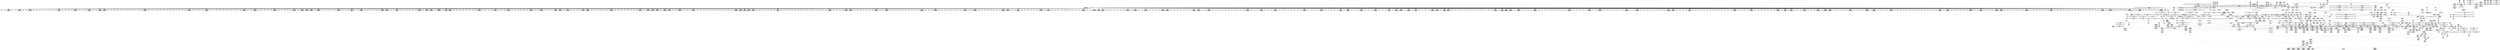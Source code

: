 digraph {
	CE0x49afa30 [shape=record,shape=Mrecord,label="{CE0x49afa30|272:_i8*,_:_CRE_613,614_}"]
	CE0x49e6c50 [shape=record,shape=Mrecord,label="{CE0x49e6c50|8:_i32,_:_CRE_238,239_}"]
	CE0x49be610 [shape=record,shape=Mrecord,label="{CE0x49be610|272:_i8*,_:_CRE_1279,1280_}"]
	CE0x4944860 [shape=record,shape=Mrecord,label="{CE0x4944860|selinux_quotactl:_tmp22|security/selinux/hooks.c,2019|*SummSource*}"]
	CE0x49b05e0 [shape=record,shape=Mrecord,label="{CE0x49b05e0|272:_i8*,_:_CRE_624,625_}"]
	CE0x4993550 [shape=record,shape=Mrecord,label="{CE0x4993550|8:_i32,_:_CRE_12,16_|*MultipleSource*|*LoadInst*|security/selinux/hooks.c,1865|security/selinux/hooks.c,1865|security/selinux/hooks.c,1866}"]
	CE0x4961a50 [shape=record,shape=Mrecord,label="{CE0x4961a50|GLOBAL:_selinux_quotactl.__warned|Global_var:selinux_quotactl.__warned|*SummSink*}"]
	CE0x499cc40 [shape=record,shape=Mrecord,label="{CE0x499cc40|selinux_quotactl:_tmp32|security/selinux/hooks.c,2039}"]
	CE0x4970a30 [shape=record,shape=Mrecord,label="{CE0x4970a30|i64**_getelementptr_inbounds_(_3_x_i64*_,_3_x_i64*_*___llvm_gcda_edge_table149,_i64_0,_i64_2)|*Constant*}"]
	CE0x49c1280 [shape=record,shape=Mrecord,label="{CE0x49c1280|272:_i8*,_:_CRE_1339,1340_}"]
	CE0x4951010 [shape=record,shape=Mrecord,label="{CE0x4951010|selinux_quotactl:_call9|security/selinux/hooks.c,2028|*SummSource*}"]
	CE0x49312d0 [shape=record,shape=Mrecord,label="{CE0x49312d0|selinux_quotactl:_do.end}"]
	CE0x4979290 [shape=record,shape=Mrecord,label="{CE0x4979290|superblock_has_perm:_perms|Function::superblock_has_perm&Arg::perms::}"]
	CE0x49a7f50 [shape=record,shape=Mrecord,label="{CE0x49a7f50|272:_i8*,_:_CRE_1856,1864_|*MultipleSource*|Function::selinux_quotactl&Arg::sb::|security/selinux/hooks.c,1865|Function::superblock_has_perm&Arg::sb::}"]
	CE0x4920ad0 [shape=record,shape=Mrecord,label="{CE0x4920ad0|selinux_quotactl:_land.lhs.true|*SummSink*}"]
	CE0x4996a00 [shape=record,shape=Mrecord,label="{CE0x4996a00|272:_i8*,_:_CRE_457,458_}"]
	CE0x49b2f60 [shape=record,shape=Mrecord,label="{CE0x49b2f60|272:_i8*,_:_CRE_1211,1212_}"]
	CE0x4926490 [shape=record,shape=Mrecord,label="{CE0x4926490|selinux_quotactl:_tmp1|*SummSource*}"]
	CE0x4990e90 [shape=record,shape=Mrecord,label="{CE0x4990e90|8:_i32,_:_CRE_50,51_}"]
	CE0x4942940 [shape=record,shape=Mrecord,label="{CE0x4942940|selinux_quotactl:_tmp17|security/selinux/hooks.c,2016}"]
	CE0x49b4e30 [shape=record,shape=Mrecord,label="{CE0x49b4e30|272:_i8*,_:_CRE_208,216_|*MultipleSource*|Function::selinux_quotactl&Arg::sb::|security/selinux/hooks.c,1865|Function::superblock_has_perm&Arg::sb::}"]
	CE0x4937070 [shape=record,shape=Mrecord,label="{CE0x4937070|GLOBAL:_current_task|Global_var:current_task|*SummSource*}"]
	CE0x4958da0 [shape=record,shape=Mrecord,label="{CE0x4958da0|272:_i8*,_:_CRE_586,587_}"]
	CE0x49bf220 [shape=record,shape=Mrecord,label="{CE0x49bf220|272:_i8*,_:_CRE_1308,1309_}"]
	CE0x4937dd0 [shape=record,shape=Mrecord,label="{CE0x4937dd0|selinux_quotactl:_tmp9|security/selinux/hooks.c,2016|*SummSink*}"]
	CE0x494c8a0 [shape=record,shape=Mrecord,label="{CE0x494c8a0|__llvm_gcov_indirect_counter_increment:_counters|Function::__llvm_gcov_indirect_counter_increment&Arg::counters::|*SummSource*}"]
	CE0x49c1c10 [shape=record,shape=Mrecord,label="{CE0x49c1c10|272:_i8*,_:_CRE_1348,1349_}"]
	CE0x493e630 [shape=record,shape=Mrecord,label="{CE0x493e630|GLOBAL:_superblock_has_perm|*Constant*}"]
	CE0x496fd80 [shape=record,shape=Mrecord,label="{CE0x496fd80|272:_i8*,_:_CRE_1712,1720_|*MultipleSource*|Function::selinux_quotactl&Arg::sb::|security/selinux/hooks.c,1865|Function::superblock_has_perm&Arg::sb::}"]
	CE0x499b080 [shape=record,shape=Mrecord,label="{CE0x499b080|i64*_getelementptr_inbounds_(_2_x_i64_,_2_x_i64_*___llvm_gcov_ctr151,_i64_0,_i64_0)|*Constant*|*SummSink*}"]
	CE0x49df4d0 [shape=record,shape=Mrecord,label="{CE0x49df4d0|avc_has_perm:_ssid|Function::avc_has_perm&Arg::ssid::|*SummSource*}"]
	CE0x496d020 [shape=record,shape=Mrecord,label="{CE0x496d020|272:_i8*,_:_CRE_1649,1650_}"]
	CE0x4968e10 [shape=record,shape=Mrecord,label="{CE0x4968e10|272:_i8*,_:_CRE_1366,1367_}"]
	CE0x49bdb70 [shape=record,shape=Mrecord,label="{CE0x49bdb70|272:_i8*,_:_CRE_1269,1270_}"]
	CE0x49e38b0 [shape=record,shape=Mrecord,label="{CE0x49e38b0|8:_i32,_:_CRE_128,136_|*MultipleSource*|*LoadInst*|security/selinux/hooks.c,1865|security/selinux/hooks.c,1865|security/selinux/hooks.c,1866}"]
	CE0x492ee30 [shape=record,shape=Mrecord,label="{CE0x492ee30|0:_i32,_:_GCMR___llvm_gcov_global_state_pred150_internal_unnamed_addr_global_i32_-1:_elem_0:default:}"]
	CE0x499efd0 [shape=record,shape=Mrecord,label="{CE0x499efd0|selinux_quotactl:_tmp34|security/selinux/hooks.c,2040|*SummSink*}"]
	CE0x496bd00 [shape=record,shape=Mrecord,label="{CE0x496bd00|272:_i8*,_:_CRE_1631,1632_}"]
	CE0x49a6270 [shape=record,shape=Mrecord,label="{CE0x49a6270|272:_i8*,_:_CRE_1736,1752_|*MultipleSource*|Function::selinux_quotactl&Arg::sb::|security/selinux/hooks.c,1865|Function::superblock_has_perm&Arg::sb::}"]
	CE0x4929770 [shape=record,shape=Mrecord,label="{CE0x4929770|selinux_quotactl:_entry|*SummSource*}"]
	CE0x5d50c80 [shape=record,shape=Mrecord,label="{CE0x5d50c80|i64*_getelementptr_inbounds_(_27_x_i64_,_27_x_i64_*___llvm_gcov_ctr148,_i64_0,_i64_0)|*Constant*|*SummSink*}"]
	CE0x4999920 [shape=record,shape=Mrecord,label="{CE0x4999920|272:_i8*,_:_CRE_384,388_|*MultipleSource*|Function::selinux_quotactl&Arg::sb::|security/selinux/hooks.c,1865|Function::superblock_has_perm&Arg::sb::}"]
	CE0x49946f0 [shape=record,shape=Mrecord,label="{CE0x49946f0|272:_i8*,_:_CRE_424,425_}"]
	CE0x4945600 [shape=record,shape=Mrecord,label="{CE0x4945600|i8_1|*Constant*|*SummSource*}"]
	CE0x493d530 [shape=record,shape=Mrecord,label="{CE0x493d530|__llvm_gcov_indirect_counter_increment:_tmp|*SummSink*}"]
	CE0x49992f0 [shape=record,shape=Mrecord,label="{CE0x49992f0|272:_i8*,_:_CRE_360,368_|*MultipleSource*|Function::selinux_quotactl&Arg::sb::|security/selinux/hooks.c,1865|Function::superblock_has_perm&Arg::sb::}"]
	CE0x49c06d0 [shape=record,shape=Mrecord,label="{CE0x49c06d0|272:_i8*,_:_CRE_1328,1329_}"]
	CE0x49e3ae0 [shape=record,shape=Mrecord,label="{CE0x49e3ae0|8:_i32,_:_CRE_136,144_|*MultipleSource*|*LoadInst*|security/selinux/hooks.c,1865|security/selinux/hooks.c,1865|security/selinux/hooks.c,1866}"]
	CE0x493dac0 [shape=record,shape=Mrecord,label="{CE0x493dac0|selinux_quotactl:_tmp17|security/selinux/hooks.c,2016|*SummSink*}"]
	CE0x49a5dc0 [shape=record,shape=Mrecord,label="{CE0x49a5dc0|__llvm_gcov_indirect_counter_increment:_tmp2|*SummSink*}"]
	CE0x499be80 [shape=record,shape=Mrecord,label="{CE0x499be80|selinux_quotactl:_tmp31|security/selinux/hooks.c,2036|*SummSink*}"]
	CE0x49bfa10 [shape=record,shape=Mrecord,label="{CE0x49bfa10|272:_i8*,_:_CRE_1316,1317_}"]
	CE0x4996070 [shape=record,shape=Mrecord,label="{CE0x4996070|272:_i8*,_:_CRE_448,449_}"]
	CE0x49bb970 [shape=record,shape=Mrecord,label="{CE0x49bb970|272:_i8*,_:_CRE_1237,1238_}"]
	CE0x49209e0 [shape=record,shape=Mrecord,label="{CE0x49209e0|selinux_quotactl:_return}"]
	CE0x496f770 [shape=record,shape=Mrecord,label="{CE0x496f770|272:_i8*,_:_CRE_1686,1687_}"]
	CE0x492b6c0 [shape=record,shape=Mrecord,label="{CE0x492b6c0|i32_8388611|*Constant*|*SummSink*}"]
	CE0x4978230 [shape=record,shape=Mrecord,label="{CE0x4978230|0:_i32,_4:_i32,_8:_i32,_12:_i32,_:_CMRE_4,8_|*MultipleSource*|security/selinux/hooks.c,196|*LoadInst*|security/selinux/hooks.c,196|security/selinux/hooks.c,197}"]
	CE0x491cbc0 [shape=record,shape=Mrecord,label="{CE0x491cbc0|selinux_quotactl:_do.body}"]
	CE0x49aa4b0 [shape=record,shape=Mrecord,label="{CE0x49aa4b0|272:_i8*,_:_CRE_2268,2304_|*MultipleSource*|Function::selinux_quotactl&Arg::sb::|security/selinux/hooks.c,1865|Function::superblock_has_perm&Arg::sb::}"]
	CE0x49482f0 [shape=record,shape=Mrecord,label="{CE0x49482f0|selinux_quotactl:_tmp15|security/selinux/hooks.c,2016}"]
	CE0x49a5480 [shape=record,shape=Mrecord,label="{CE0x49a5480|__llvm_gcov_indirect_counter_increment:_bb4}"]
	CE0x49a6ab0 [shape=record,shape=Mrecord,label="{CE0x49a6ab0|272:_i8*,_:_CRE_1776,1784_|*MultipleSource*|Function::selinux_quotactl&Arg::sb::|security/selinux/hooks.c,1865|Function::superblock_has_perm&Arg::sb::}"]
	CE0x4928940 [shape=record,shape=Mrecord,label="{CE0x4928940|_ret_%struct.task_struct*_%tmp4,_!dbg_!27714|./arch/x86/include/asm/current.h,14}"]
	CE0x49bd620 [shape=record,shape=Mrecord,label="{CE0x49bd620|272:_i8*,_:_CRE_1264,1265_}"]
	CE0x49e40e0 [shape=record,shape=Mrecord,label="{CE0x49e40e0|8:_i32,_:_CRE_168,176_|*MultipleSource*|*LoadInst*|security/selinux/hooks.c,1865|security/selinux/hooks.c,1865|security/selinux/hooks.c,1866}"]
	CE0x49699c0 [shape=record,shape=Mrecord,label="{CE0x49699c0|272:_i8*,_:_CRE_1384,1392_|*MultipleSource*|Function::selinux_quotactl&Arg::sb::|security/selinux/hooks.c,1865|Function::superblock_has_perm&Arg::sb::}"]
	CE0x49beb10 [shape=record,shape=Mrecord,label="{CE0x49beb10|272:_i8*,_:_CRE_1304,1305_}"]
	CE0x49b35e0 [shape=record,shape=Mrecord,label="{CE0x49b35e0|272:_i8*,_:_CRE_1218,1219_}"]
	CE0x496b130 [shape=record,shape=Mrecord,label="{CE0x496b130|272:_i8*,_:_CRE_1619,1620_}"]
	CE0x492c8c0 [shape=record,shape=Mrecord,label="{CE0x492c8c0|i8*_getelementptr_inbounds_(_45_x_i8_,_45_x_i8_*_.str12,_i32_0,_i32_0)|*Constant*|*SummSink*}"]
	CE0x49c08f0 [shape=record,shape=Mrecord,label="{CE0x49c08f0|272:_i8*,_:_CRE_1330,1331_}"]
	CE0x49deed0 [shape=record,shape=Mrecord,label="{CE0x49deed0|avc_has_perm:_entry|*SummSource*}"]
	CE0x49af920 [shape=record,shape=Mrecord,label="{CE0x49af920|272:_i8*,_:_CRE_612,613_}"]
	CE0x4990b90 [shape=record,shape=Mrecord,label="{CE0x4990b90|8:_i32,_:_CRE_47,48_}"]
	CE0x4974d60 [shape=record,shape=Mrecord,label="{CE0x4974d60|i64**_getelementptr_inbounds_(_3_x_i64*_,_3_x_i64*_*___llvm_gcda_edge_table149,_i64_0,_i64_2)|*Constant*|*SummSink*}"]
	CE0x49d48c0 [shape=record,shape=Mrecord,label="{CE0x49d48c0|8:_i32,_:_CRE_249,250_}"]
	CE0x4998640 [shape=record,shape=Mrecord,label="{CE0x4998640|get_current:_tmp4|./arch/x86/include/asm/current.h,14}"]
	CE0x49a17e0 [shape=record,shape=Mrecord,label="{CE0x49a17e0|_call_void_mcount()_#3|*SummSource*}"]
	CE0x49b34d0 [shape=record,shape=Mrecord,label="{CE0x49b34d0|272:_i8*,_:_CRE_1217,1218_}"]
	CE0x494cb50 [shape=record,shape=Mrecord,label="{CE0x494cb50|__llvm_gcov_indirect_counter_increment:_counters|Function::__llvm_gcov_indirect_counter_increment&Arg::counters::|*SummSink*}"]
	CE0x4969250 [shape=record,shape=Mrecord,label="{CE0x4969250|272:_i8*,_:_CRE_1370,1371_}"]
	CE0x49af700 [shape=record,shape=Mrecord,label="{CE0x49af700|272:_i8*,_:_CRE_610,611_}"]
	CE0x49ae050 [shape=record,shape=Mrecord,label="{CE0x49ae050|8:_i32,_:_CRE_95,96_}"]
	CE0x49db320 [shape=record,shape=Mrecord,label="{CE0x49db320|cred_sid:_tmp1|*SummSource*}"]
	CE0x4933e30 [shape=record,shape=Mrecord,label="{CE0x4933e30|i32_78|*Constant*|*SummSource*}"]
	CE0x49db260 [shape=record,shape=Mrecord,label="{CE0x49db260|cred_sid:_tmp1}"]
	CE0x4936eb0 [shape=record,shape=Mrecord,label="{CE0x4936eb0|_ret_i32_%call2,_!dbg_!27722|security/selinux/hooks.c,1866}"]
	CE0x4949920 [shape=record,shape=Mrecord,label="{CE0x4949920|selinux_quotactl:_tmp24|security/selinux/hooks.c,2020}"]
	CE0x4994f70 [shape=record,shape=Mrecord,label="{CE0x4994f70|272:_i8*,_:_CRE_432,433_}"]
	CE0x492ecc0 [shape=record,shape=Mrecord,label="{CE0x492ecc0|GLOBAL:___llvm_gcov_global_state_pred150|Global_var:__llvm_gcov_global_state_pred150|*SummSink*}"]
	CE0x4931c70 [shape=record,shape=Mrecord,label="{CE0x4931c70|i64*_getelementptr_inbounds_(_2_x_i64_,_2_x_i64_*___llvm_gcov_ctr98,_i64_0,_i64_1)|*Constant*|*SummSource*}"]
	CE0x496c360 [shape=record,shape=Mrecord,label="{CE0x496c360|272:_i8*,_:_CRE_1637,1638_}"]
	CE0x49d5f10 [shape=record,shape=Mrecord,label="{CE0x49d5f10|8:_i32,_:_CRE_270,271_}"]
	CE0x493e3c0 [shape=record,shape=Mrecord,label="{CE0x493e3c0|selinux_quotactl:_tmp26|security/selinux/hooks.c,2028|*SummSource*}"]
	CE0x4932090 [shape=record,shape=Mrecord,label="{CE0x4932090|get_current:_tmp1|*SummSink*}"]
	CE0x49775f0 [shape=record,shape=Mrecord,label="{CE0x49775f0|272:_i8*,_:_CRE_20,21_|*MultipleSource*|Function::selinux_quotactl&Arg::sb::|security/selinux/hooks.c,1865|Function::superblock_has_perm&Arg::sb::}"]
	CE0x4924fb0 [shape=record,shape=Mrecord,label="{CE0x4924fb0|selinux_quotactl:_tmp|*SummSource*}"]
	CE0x49d6460 [shape=record,shape=Mrecord,label="{CE0x49d6460|8:_i32,_:_CRE_275,276_}"]
	CE0x49de0f0 [shape=record,shape=Mrecord,label="{CE0x49de0f0|cred_sid:_bb|*SummSink*}"]
	CE0x49c2e00 [shape=record,shape=Mrecord,label="{CE0x49c2e00|i64*_getelementptr_inbounds_(_2_x_i64_,_2_x_i64_*___llvm_gcov_ctr151,_i64_0,_i64_0)|*Constant*}"]
	CE0x49ae9d0 [shape=record,shape=Mrecord,label="{CE0x49ae9d0|8:_i32,_:_CRE_104,112_|*MultipleSource*|*LoadInst*|security/selinux/hooks.c,1865|security/selinux/hooks.c,1865|security/selinux/hooks.c,1866}"]
	CE0x49b5000 [shape=record,shape=Mrecord,label="{CE0x49b5000|272:_i8*,_:_CRE_216,224_|*MultipleSource*|Function::selinux_quotactl&Arg::sb::|security/selinux/hooks.c,1865|Function::superblock_has_perm&Arg::sb::}"]
	CE0x493e520 [shape=record,shape=Mrecord,label="{CE0x493e520|selinux_quotactl:_tmp27|security/selinux/hooks.c,2028|*SummSink*}"]
	CE0x49b44f0 [shape=record,shape=Mrecord,label="{CE0x49b44f0|272:_i8*,_:_CRE_160,176_|*MultipleSource*|Function::selinux_quotactl&Arg::sb::|security/selinux/hooks.c,1865|Function::superblock_has_perm&Arg::sb::}"]
	CE0x496ecd0 [shape=record,shape=Mrecord,label="{CE0x496ecd0|272:_i8*,_:_CRE_1676,1677_}"]
	CE0x4929980 [shape=record,shape=Mrecord,label="{CE0x4929980|selinux_quotactl:_tobool1|security/selinux/hooks.c,2016|*SummSink*}"]
	CE0x49b84a0 [shape=record,shape=Mrecord,label="{CE0x49b84a0|i32_16|*Constant*|*SummSource*}"]
	CE0x49b9940 [shape=record,shape=Mrecord,label="{CE0x49b9940|272:_i8*,_:_CRE_80,88_|*MultipleSource*|Function::selinux_quotactl&Arg::sb::|security/selinux/hooks.c,1865|Function::superblock_has_perm&Arg::sb::}"]
	CE0x4926960 [shape=record,shape=Mrecord,label="{CE0x4926960|selinux_quotactl:_sw.bb}"]
	CE0x496ddf0 [shape=record,shape=Mrecord,label="{CE0x496ddf0|272:_i8*,_:_CRE_1662,1663_}"]
	CE0x49945e0 [shape=record,shape=Mrecord,label="{CE0x49945e0|272:_i8*,_:_CRE_423,424_}"]
	CE0x4946230 [shape=record,shape=Mrecord,label="{CE0x4946230|selinux_quotactl:_entry}"]
	CE0x4975500 [shape=record,shape=Mrecord,label="{CE0x4975500|selinux_quotactl:_tmp29|security/selinux/hooks.c,2033|*SummSink*}"]
	CE0x49d5140 [shape=record,shape=Mrecord,label="{CE0x49d5140|8:_i32,_:_CRE_257,258_}"]
	CE0x49d68a0 [shape=record,shape=Mrecord,label="{CE0x49d68a0|8:_i32,_:_CRE_279,280_}"]
	CE0x49b95a0 [shape=record,shape=Mrecord,label="{CE0x49b95a0|272:_i8*,_:_CRE_64,72_|*MultipleSource*|Function::selinux_quotactl&Arg::sb::|security/selinux/hooks.c,1865|Function::superblock_has_perm&Arg::sb::}"]
	CE0x49318d0 [shape=record,shape=Mrecord,label="{CE0x49318d0|i64_1|*Constant*|*SummSink*}"]
	CE0x49bd950 [shape=record,shape=Mrecord,label="{CE0x49bd950|272:_i8*,_:_CRE_1267,1268_}"]
	CE0x49e53e0 [shape=record,shape=Mrecord,label="{CE0x49e53e0|8:_i32,_:_CRE_215,216_}"]
	CE0x4969140 [shape=record,shape=Mrecord,label="{CE0x4969140|272:_i8*,_:_CRE_1369,1370_}"]
	CE0x49ac950 [shape=record,shape=Mrecord,label="{CE0x49ac950|8:_i32,_:_CRE_72,73_}"]
	CE0x499c3f0 [shape=record,shape=Mrecord,label="{CE0x499c3f0|selinux_quotactl:_tmp31|security/selinux/hooks.c,2036}"]
	CE0x4968480 [shape=record,shape=Mrecord,label="{CE0x4968480|272:_i8*,_:_CRE_1357,1358_}"]
	CE0x496f660 [shape=record,shape=Mrecord,label="{CE0x496f660|272:_i8*,_:_CRE_1685,1686_}"]
	CE0x49dc920 [shape=record,shape=Mrecord,label="{CE0x49dc920|i16_5|*Constant*|*SummSource*}"]
	CE0x49e5600 [shape=record,shape=Mrecord,label="{CE0x49e5600|8:_i32,_:_CRE_217,218_}"]
	CE0x49ae450 [shape=record,shape=Mrecord,label="{CE0x49ae450|8:_i32,_:_CRE_99,100_}"]
	CE0x49d6bd0 [shape=record,shape=Mrecord,label="{CE0x49d6bd0|superblock_has_perm:_tmp6|security/selinux/hooks.c,1866|*SummSource*}"]
	CE0x4977d20 [shape=record,shape=Mrecord,label="{CE0x4977d20|cred_sid:_sid|security/selinux/hooks.c,197|*SummSink*}"]
	CE0x4994a20 [shape=record,shape=Mrecord,label="{CE0x4994a20|272:_i8*,_:_CRE_427,428_}"]
	CE0x4993e70 [shape=record,shape=Mrecord,label="{CE0x4993e70|272:_i8*,_:_CRE_416,417_}"]
	CE0x4956bd0 [shape=record,shape=Mrecord,label="{CE0x4956bd0|272:_i8*,_:_CRE_544,552_|*MultipleSource*|Function::selinux_quotactl&Arg::sb::|security/selinux/hooks.c,1865|Function::superblock_has_perm&Arg::sb::}"]
	CE0x492f830 [shape=record,shape=Mrecord,label="{CE0x492f830|selinux_quotactl:_tmp20|security/selinux/hooks.c,2019}"]
	CE0x49d6fb0 [shape=record,shape=Mrecord,label="{CE0x49d6fb0|cred_sid:_tmp3|*SummSink*}"]
	CE0x4941180 [shape=record,shape=Mrecord,label="{CE0x4941180|_call_void_mcount()_#3}"]
	CE0x49be1d0 [shape=record,shape=Mrecord,label="{CE0x49be1d0|272:_i8*,_:_CRE_1275,1276_}"]
	CE0x4968370 [shape=record,shape=Mrecord,label="{CE0x4968370|272:_i8*,_:_CRE_1356,1357_}"]
	CE0x49a18f0 [shape=record,shape=Mrecord,label="{CE0x49a18f0|_call_void_mcount()_#3|*SummSink*}"]
	CE0x493bdc0 [shape=record,shape=Mrecord,label="{CE0x493bdc0|__llvm_gcov_indirect_counter_increment:_tmp1|*SummSource*}"]
	CE0x4945a00 [shape=record,shape=Mrecord,label="{CE0x4945a00|selinux_quotactl:_tobool6|security/selinux/hooks.c,2019}"]
	CE0x49a4c70 [shape=record,shape=Mrecord,label="{CE0x49a4c70|__llvm_gcov_indirect_counter_increment:_counter}"]
	CE0x492abc0 [shape=record,shape=Mrecord,label="{CE0x492abc0|i32_512|*Constant*|*SummSource*}"]
	CE0x492d550 [shape=record,shape=Mrecord,label="{CE0x492d550|GLOBAL:___llvm_gcov_indirect_counter_increment|*Constant*|*SummSink*}"]
	CE0x49bf3b0 [shape=record,shape=Mrecord,label="{CE0x49bf3b0|272:_i8*,_:_CRE_1310,1311_}"]
	CE0x49ae550 [shape=record,shape=Mrecord,label="{CE0x49ae550|8:_i32,_:_CRE_100,101_}"]
	CE0x49e54f0 [shape=record,shape=Mrecord,label="{CE0x49e54f0|8:_i32,_:_CRE_216,217_}"]
	CE0x49294b0 [shape=record,shape=Mrecord,label="{CE0x49294b0|selinux_quotactl:_call|security/selinux/hooks.c,2016}"]
	CE0x49bab60 [shape=record,shape=Mrecord,label="{CE0x49bab60|272:_i8*,_:_CRE_152,160_|*MultipleSource*|Function::selinux_quotactl&Arg::sb::|security/selinux/hooks.c,1865|Function::superblock_has_perm&Arg::sb::}"]
	CE0x496dce0 [shape=record,shape=Mrecord,label="{CE0x496dce0|272:_i8*,_:_CRE_1661,1662_}"]
	CE0x49369c0 [shape=record,shape=Mrecord,label="{CE0x49369c0|%struct.common_audit_data*_null|*Constant*}"]
	CE0x49d4f20 [shape=record,shape=Mrecord,label="{CE0x49d4f20|8:_i32,_:_CRE_255,256_}"]
	CE0x4955b50 [shape=record,shape=Mrecord,label="{CE0x4955b50|272:_i8*,_:_CRE_464,472_|*MultipleSource*|Function::selinux_quotactl&Arg::sb::|security/selinux/hooks.c,1865|Function::superblock_has_perm&Arg::sb::}"]
	CE0x49c2160 [shape=record,shape=Mrecord,label="{CE0x49c2160|272:_i8*,_:_CRE_1353,1354_}"]
	CE0x4994b30 [shape=record,shape=Mrecord,label="{CE0x4994b30|272:_i8*,_:_CRE_428,429_}"]
	CE0x49d4590 [shape=record,shape=Mrecord,label="{CE0x49d4590|8:_i32,_:_CRE_246,247_}"]
	CE0x49bbca0 [shape=record,shape=Mrecord,label="{CE0x49bbca0|272:_i8*,_:_CRE_1240,1241_}"]
	CE0x49dc3b0 [shape=record,shape=Mrecord,label="{CE0x49dc3b0|avc_has_perm:_tsid|Function::avc_has_perm&Arg::tsid::}"]
	CE0x492e000 [shape=record,shape=Mrecord,label="{CE0x492e000|GLOBAL:___llvm_gcov_indirect_counter_increment|*Constant*|*SummSource*}"]
	CE0x495e4b0 [shape=record,shape=Mrecord,label="{CE0x495e4b0|selinux_quotactl:_tmp7|security/selinux/hooks.c,2016|*SummSource*}"]
	CE0x49badc0 [shape=record,shape=Mrecord,label="{CE0x49badc0|272:_i8*,_:_CRE_1226,1227_}"]
	CE0x49a8cf0 [shape=record,shape=Mrecord,label="{CE0x49a8cf0|272:_i8*,_:_CRE_1879,1880_}"]
	CE0x49272d0 [shape=record,shape=Mrecord,label="{CE0x49272d0|selinux_quotactl:_tmp8|security/selinux/hooks.c,2016|*SummSource*}"]
	CE0x4978ff0 [shape=record,shape=Mrecord,label="{CE0x4978ff0|superblock_has_perm:_cred|Function::superblock_has_perm&Arg::cred::|*SummSource*}"]
	CE0x496bbf0 [shape=record,shape=Mrecord,label="{CE0x496bbf0|272:_i8*,_:_CRE_1630,1631_}"]
	CE0x49569c0 [shape=record,shape=Mrecord,label="{CE0x49569c0|272:_i8*,_:_CRE_536,540_|*MultipleSource*|Function::selinux_quotactl&Arg::sb::|security/selinux/hooks.c,1865|Function::superblock_has_perm&Arg::sb::}"]
	CE0x5c94730 [shape=record,shape=Mrecord,label="{CE0x5c94730|_call_void_mcount()_#3|*SummSink*}"]
	CE0x499d160 [shape=record,shape=Mrecord,label="{CE0x499d160|i64*_getelementptr_inbounds_(_27_x_i64_,_27_x_i64_*___llvm_gcov_ctr148,_i64_0,_i64_25)|*Constant*}"]
	CE0x499ab10 [shape=record,shape=Mrecord,label="{CE0x499ab10|272:_i8*,_:_CRE_405,406_}"]
	CE0x4995080 [shape=record,shape=Mrecord,label="{CE0x4995080|272:_i8*,_:_CRE_433,434_}"]
	CE0x49a6ed0 [shape=record,shape=Mrecord,label="{CE0x49a6ed0|272:_i8*,_:_CRE_1792,1800_|*MultipleSource*|Function::selinux_quotactl&Arg::sb::|security/selinux/hooks.c,1865|Function::superblock_has_perm&Arg::sb::}"]
	CE0x496ebc0 [shape=record,shape=Mrecord,label="{CE0x496ebc0|272:_i8*,_:_CRE_1675,1676_}"]
	CE0x49bf5d0 [shape=record,shape=Mrecord,label="{CE0x49bf5d0|272:_i8*,_:_CRE_1312,1313_}"]
	CE0x49d4ae0 [shape=record,shape=Mrecord,label="{CE0x49d4ae0|8:_i32,_:_CRE_251,252_}"]
	CE0x49bb530 [shape=record,shape=Mrecord,label="{CE0x49bb530|272:_i8*,_:_CRE_1233,1234_}"]
	CE0x49d57a0 [shape=record,shape=Mrecord,label="{CE0x49d57a0|8:_i32,_:_CRE_263,264_}"]
	CE0x49405c0 [shape=record,shape=Mrecord,label="{CE0x49405c0|__llvm_gcov_indirect_counter_increment:_bb}"]
	CE0x49de720 [shape=record,shape=Mrecord,label="{CE0x49de720|i32_(i32,_i32,_i16,_i32,_%struct.common_audit_data*)*_bitcast_(i32_(i32,_i32,_i16,_i32,_%struct.common_audit_data.495*)*_avc_has_perm_to_i32_(i32,_i32,_i16,_i32,_%struct.common_audit_data*)*)|*Constant*}"]
	CE0x4992dc0 [shape=record,shape=Mrecord,label="{CE0x4992dc0|i64*_getelementptr_inbounds_(_2_x_i64_,_2_x_i64_*___llvm_gcov_ctr131,_i64_0,_i64_0)|*Constant*|*SummSink*}"]
	CE0x49ac350 [shape=record,shape=Mrecord,label="{CE0x49ac350|8:_i32,_:_CRE_66,67_}"]
	CE0x49d58b0 [shape=record,shape=Mrecord,label="{CE0x49d58b0|8:_i32,_:_CRE_264,265_}"]
	CE0x4937e40 [shape=record,shape=Mrecord,label="{CE0x4937e40|selinux_quotactl:_tmp10|security/selinux/hooks.c,2016|*SummSource*}"]
	CE0x49afc50 [shape=record,shape=Mrecord,label="{CE0x49afc50|272:_i8*,_:_CRE_615,616_}"]
	CE0x49dd430 [shape=record,shape=Mrecord,label="{CE0x49dd430|cred_sid:_bb}"]
	CE0x49af1b0 [shape=record,shape=Mrecord,label="{CE0x49af1b0|272:_i8*,_:_CRE_605,606_}"]
	CE0x49b48c0 [shape=record,shape=Mrecord,label="{CE0x49b48c0|272:_i8*,_:_CRE_184,188_|*MultipleSource*|Function::selinux_quotactl&Arg::sb::|security/selinux/hooks.c,1865|Function::superblock_has_perm&Arg::sb::}"]
	CE0x4999500 [shape=record,shape=Mrecord,label="{CE0x4999500|272:_i8*,_:_CRE_368,372_|*MultipleSource*|Function::selinux_quotactl&Arg::sb::|security/selinux/hooks.c,1865|Function::superblock_has_perm&Arg::sb::}"]
	CE0x49b0800 [shape=record,shape=Mrecord,label="{CE0x49b0800|272:_i8*,_:_CRE_626,627_}"]
	CE0x49c0f50 [shape=record,shape=Mrecord,label="{CE0x49c0f50|272:_i8*,_:_CRE_1336,1337_}"]
	CE0x4926a10 [shape=record,shape=Mrecord,label="{CE0x4926a10|selinux_quotactl:_tmp5|security/selinux/hooks.c,2016|*SummSource*}"]
	CE0x4959620 [shape=record,shape=Mrecord,label="{CE0x4959620|272:_i8*,_:_CRE_594,595_}"]
	CE0x49c2270 [shape=record,shape=Mrecord,label="{CE0x49c2270|272:_i8*,_:_CRE_1354,1355_}"]
	CE0x49e4910 [shape=record,shape=Mrecord,label="{CE0x49e4910|8:_i32,_:_CRE_200,208_|*MultipleSource*|*LoadInst*|security/selinux/hooks.c,1865|security/selinux/hooks.c,1865|security/selinux/hooks.c,1866}"]
	CE0x49db560 [shape=record,shape=Mrecord,label="{CE0x49db560|cred_sid:_tmp1|*SummSink*}"]
	CE0x4994c40 [shape=record,shape=Mrecord,label="{CE0x4994c40|272:_i8*,_:_CRE_429,430_}"]
	CE0x49ac080 [shape=record,shape=Mrecord,label="{CE0x49ac080|8:_i32,_:_CRE_32,33_}"]
	CE0x49e4b10 [shape=record,shape=Mrecord,label="{CE0x49e4b10|8:_i32,_:_CRE_208,209_}"]
	CE0x4990890 [shape=record,shape=Mrecord,label="{CE0x4990890|8:_i32,_:_CRE_44,45_}"]
	CE0x4928a50 [shape=record,shape=Mrecord,label="{CE0x4928a50|_ret_%struct.task_struct*_%tmp4,_!dbg_!27714|./arch/x86/include/asm/current.h,14|*SummSink*}"]
	CE0x4968590 [shape=record,shape=Mrecord,label="{CE0x4968590|272:_i8*,_:_CRE_1358,1359_}"]
	CE0x4932500 [shape=record,shape=Mrecord,label="{CE0x4932500|i64*_getelementptr_inbounds_(_2_x_i64_,_2_x_i64_*___llvm_gcov_ctr98,_i64_0,_i64_1)|*Constant*}"]
	CE0x49c0d30 [shape=record,shape=Mrecord,label="{CE0x49c0d30|272:_i8*,_:_CRE_1334,1335_}"]
	CE0x65fbad0 [shape=record,shape=Mrecord,label="{CE0x65fbad0|selinux_quotactl:_tmp3|*SummSource*}"]
	CE0x49315c0 [shape=record,shape=Mrecord,label="{CE0x49315c0|selinux_quotactl:_call3|security/selinux/hooks.c,2016|*SummSource*}"]
	CE0x499a2c0 [shape=record,shape=Mrecord,label="{CE0x499a2c0|272:_i8*,_:_CRE_397,398_}"]
	CE0x49c14a0 [shape=record,shape=Mrecord,label="{CE0x49c14a0|272:_i8*,_:_CRE_1341,1342_}"]
	CE0x494f930 [shape=record,shape=Mrecord,label="{CE0x494f930|cred_sid:_security|security/selinux/hooks.c,196}"]
	CE0x49d4370 [shape=record,shape=Mrecord,label="{CE0x49d4370|8:_i32,_:_CRE_244,245_}"]
	CE0x49ae650 [shape=record,shape=Mrecord,label="{CE0x49ae650|8:_i32,_:_CRE_101,102_}"]
	CE0x49ac650 [shape=record,shape=Mrecord,label="{CE0x49ac650|8:_i32,_:_CRE_69,70_}"]
	CE0x496af20 [shape=record,shape=Mrecord,label="{CE0x496af20|272:_i8*,_:_CRE_1618,1619_}"]
	CE0x49515a0 [shape=record,shape=Mrecord,label="{CE0x49515a0|GLOBAL:_superblock_has_perm|*Constant*|*SummSink*}"]
	CE0x4949b90 [shape=record,shape=Mrecord,label="{CE0x4949b90|i64*_getelementptr_inbounds_(_27_x_i64_,_27_x_i64_*___llvm_gcov_ctr148,_i64_0,_i64_12)|*Constant*|*SummSource*}"]
	CE0x49425f0 [shape=record,shape=Mrecord,label="{CE0x49425f0|i64*_getelementptr_inbounds_(_27_x_i64_,_27_x_i64_*___llvm_gcov_ctr148,_i64_0,_i64_9)|*Constant*|*SummSink*}"]
	CE0x4928fe0 [shape=record,shape=Mrecord,label="{CE0x4928fe0|selinux_quotactl:_tmp5|security/selinux/hooks.c,2016|*SummSink*}"]
	CE0x49b2930 [shape=record,shape=Mrecord,label="{CE0x49b2930|272:_i8*,_:_CRE_1208,1209_}"]
	CE0x49d5690 [shape=record,shape=Mrecord,label="{CE0x49d5690|8:_i32,_:_CRE_262,263_}"]
	CE0x499b750 [shape=record,shape=Mrecord,label="{CE0x499b750|i64*_getelementptr_inbounds_(_27_x_i64_,_27_x_i64_*___llvm_gcov_ctr148,_i64_0,_i64_24)|*Constant*}"]
	CE0x4975380 [shape=record,shape=Mrecord,label="{CE0x4975380|selinux_quotactl:_tmp28|security/selinux/hooks.c,2033|*SummSink*}"]
	CE0x4998ab0 [shape=record,shape=Mrecord,label="{CE0x4998ab0|272:_i8*,_:_CRE_328,336_|*MultipleSource*|Function::selinux_quotactl&Arg::sb::|security/selinux/hooks.c,1865|Function::superblock_has_perm&Arg::sb::}"]
	CE0x494f7a0 [shape=record,shape=Mrecord,label="{CE0x494f7a0|i32_22|*Constant*|*SummSource*}"]
	CE0x4945590 [shape=record,shape=Mrecord,label="{CE0x4945590|_call_void_lockdep_rcu_suspicious(i8*_getelementptr_inbounds_(_25_x_i8_,_25_x_i8_*_.str3,_i32_0,_i32_0),_i32_2016,_i8*_getelementptr_inbounds_(_45_x_i8_,_45_x_i8_*_.str12,_i32_0,_i32_0))_#10,_!dbg_!27731|security/selinux/hooks.c,2016}"]
	CE0x4939b50 [shape=record,shape=Mrecord,label="{CE0x4939b50|selinux_quotactl:_tmp14|security/selinux/hooks.c,2016}"]
	CE0x4957780 [shape=record,shape=Mrecord,label="{CE0x4957780|272:_i8*,_:_CRE_565,566_}"]
	CE0x4951180 [shape=record,shape=Mrecord,label="{CE0x4951180|selinux_quotactl:_call9|security/selinux/hooks.c,2028|*SummSink*}"]
	CE0x499a4b0 [shape=record,shape=Mrecord,label="{CE0x499a4b0|272:_i8*,_:_CRE_399,400_}"]
	CE0x49e5710 [shape=record,shape=Mrecord,label="{CE0x49e5710|8:_i32,_:_CRE_218,219_}"]
	CE0x494c3d0 [shape=record,shape=Mrecord,label="{CE0x494c3d0|selinux_quotactl:_tmp19|security/selinux/hooks.c,2016|*SummSink*}"]
	CE0x49bf4c0 [shape=record,shape=Mrecord,label="{CE0x49bf4c0|272:_i8*,_:_CRE_1311,1312_}"]
	CE0x49a9640 [shape=record,shape=Mrecord,label="{CE0x49a9640|272:_i8*,_:_CRE_1928,2056_|*MultipleSource*|Function::selinux_quotactl&Arg::sb::|security/selinux/hooks.c,1865|Function::superblock_has_perm&Arg::sb::}"]
	CE0x4926cd0 [shape=record,shape=Mrecord,label="{CE0x4926cd0|selinux_quotactl:_tobool|security/selinux/hooks.c,2016|*SummSource*}"]
	CE0x49756a0 [shape=record,shape=Mrecord,label="{CE0x49756a0|i32_512|*Constant*}"]
	CE0x495b030 [shape=record,shape=Mrecord,label="{CE0x495b030|i64*_getelementptr_inbounds_(_27_x_i64_,_27_x_i64_*___llvm_gcov_ctr148,_i64_0,_i64_1)|*Constant*|*SummSink*}"]
	CE0x49a0d50 [shape=record,shape=Mrecord,label="{CE0x49a0d50|superblock_has_perm:_tmp2|*SummSource*}"]
	CE0x49c1060 [shape=record,shape=Mrecord,label="{CE0x49c1060|272:_i8*,_:_CRE_1337,1338_}"]
	CE0x493ba40 [shape=record,shape=Mrecord,label="{CE0x493ba40|selinux_quotactl:_tmp12|security/selinux/hooks.c,2016|*SummSource*}"]
	CE0x4975a70 [shape=record,shape=Mrecord,label="{CE0x4975a70|selinux_quotactl:_tmp29|security/selinux/hooks.c,2033}"]
	CE0x49bfe50 [shape=record,shape=Mrecord,label="{CE0x49bfe50|272:_i8*,_:_CRE_1320,1321_}"]
	CE0x49b7670 [shape=record,shape=Mrecord,label="{CE0x49b7670|cred_sid:_entry|*SummSource*}"]
	CE0x496d130 [shape=record,shape=Mrecord,label="{CE0x496d130|272:_i8*,_:_CRE_1650,1651_}"]
	CE0x49d5250 [shape=record,shape=Mrecord,label="{CE0x49d5250|8:_i32,_:_CRE_258,259_}"]
	CE0x49484d0 [shape=record,shape=Mrecord,label="{CE0x49484d0|selinux_quotactl:_tmp16|security/selinux/hooks.c,2016}"]
	CE0x49d69b0 [shape=record,shape=Mrecord,label="{CE0x49d69b0|superblock_has_perm:_call2|security/selinux/hooks.c,1866}"]
	CE0x496e560 [shape=record,shape=Mrecord,label="{CE0x496e560|272:_i8*,_:_CRE_1669,1670_}"]
	CE0x49a10d0 [shape=record,shape=Mrecord,label="{CE0x49a10d0|GLOBAL:_cred_sid|*Constant*}"]
	CE0x49bb640 [shape=record,shape=Mrecord,label="{CE0x49bb640|272:_i8*,_:_CRE_1234,1235_}"]
	CE0x492c3e0 [shape=record,shape=Mrecord,label="{CE0x492c3e0|selinux_quotactl:_do.end|*SummSource*}"]
	CE0x49449b0 [shape=record,shape=Mrecord,label="{CE0x49449b0|selinux_quotactl:_tmp22|security/selinux/hooks.c,2019|*SummSink*}"]
	CE0x4958c90 [shape=record,shape=Mrecord,label="{CE0x4958c90|272:_i8*,_:_CRE_585,586_}"]
	CE0x4945890 [shape=record,shape=Mrecord,label="{CE0x4945890|i64_10|*Constant*}"]
	CE0x49327f0 [shape=record,shape=Mrecord,label="{CE0x49327f0|selinux_quotactl:_if.end8|*SummSink*}"]
	CE0x49a72f0 [shape=record,shape=Mrecord,label="{CE0x49a72f0|272:_i8*,_:_CRE_1808,1816_|*MultipleSource*|Function::selinux_quotactl&Arg::sb::|security/selinux/hooks.c,1865|Function::superblock_has_perm&Arg::sb::}"]
	CE0x496eab0 [shape=record,shape=Mrecord,label="{CE0x496eab0|272:_i8*,_:_CRE_1674,1675_}"]
	CE0x49c3910 [shape=record,shape=Mrecord,label="{CE0x49c3910|8:_i32,_:_CRE_16,20_|*MultipleSource*|*LoadInst*|security/selinux/hooks.c,1865|security/selinux/hooks.c,1865|security/selinux/hooks.c,1866}"]
	CE0x49d6680 [shape=record,shape=Mrecord,label="{CE0x49d6680|8:_i32,_:_CRE_277,278_}"]
	CE0x4953ca0 [shape=record,shape=Mrecord,label="{CE0x4953ca0|__llvm_gcov_indirect_counter_increment:_entry}"]
	CE0x49e4510 [shape=record,shape=Mrecord,label="{CE0x49e4510|8:_i32,_:_CRE_184,192_|*MultipleSource*|*LoadInst*|security/selinux/hooks.c,1865|security/selinux/hooks.c,1865|security/selinux/hooks.c,1866}"]
	CE0x49e5140 [shape=record,shape=Mrecord,label="{CE0x49e5140|8:_i32,_:_CRE_212,213_}"]
	CE0x4993810 [shape=record,shape=Mrecord,label="{CE0x4993810|272:_i8*,_:_CRE_410,411_}"]
	CE0x49687b0 [shape=record,shape=Mrecord,label="{CE0x49687b0|272:_i8*,_:_CRE_1360,1361_}"]
	CE0x492bcd0 [shape=record,shape=Mrecord,label="{CE0x492bcd0|i32_8388616|*Constant*|*SummSource*}"]
	CE0x49a7710 [shape=record,shape=Mrecord,label="{CE0x49a7710|272:_i8*,_:_CRE_1824,1828_|*MultipleSource*|Function::selinux_quotactl&Arg::sb::|security/selinux/hooks.c,1865|Function::superblock_has_perm&Arg::sb::}"]
	CE0x497b110 [shape=record,shape=Mrecord,label="{CE0x497b110|_ret_i32_%call2,_!dbg_!27722|security/selinux/hooks.c,1866|*SummSource*}"]
	CE0x4926e30 [shape=record,shape=Mrecord,label="{CE0x4926e30|selinux_quotactl:_sw.epilog|*SummSource*}"]
	CE0x4957620 [shape=record,shape=Mrecord,label="{CE0x4957620|272:_i8*,_:_CRE_563,564_}"]
	CE0x49d3e50 [shape=record,shape=Mrecord,label="{CE0x49d3e50|8:_i32,_:_CRE_239,240_}"]
	CE0x49bb310 [shape=record,shape=Mrecord,label="{CE0x49bb310|272:_i8*,_:_CRE_1231,1232_}"]
	CE0x49b2300 [shape=record,shape=Mrecord,label="{CE0x49b2300|272:_i8*,_:_CRE_736,880_|*MultipleSource*|Function::selinux_quotactl&Arg::sb::|security/selinux/hooks.c,1865|Function::superblock_has_perm&Arg::sb::}"]
	CE0x4954300 [shape=record,shape=Mrecord,label="{CE0x4954300|__llvm_gcov_indirect_counter_increment:_predecessor|Function::__llvm_gcov_indirect_counter_increment&Arg::predecessor::|*SummSink*}"]
	CE0x49e62c0 [shape=record,shape=Mrecord,label="{CE0x49e62c0|8:_i32,_:_CRE_229,230_}"]
	CE0x49b5740 [shape=record,shape=Mrecord,label="{CE0x49b5740|272:_i8*,_:_CRE_256,264_|*MultipleSource*|Function::selinux_quotactl&Arg::sb::|security/selinux/hooks.c,1865|Function::superblock_has_perm&Arg::sb::}"]
	CE0x49a6cc0 [shape=record,shape=Mrecord,label="{CE0x49a6cc0|272:_i8*,_:_CRE_1784,1792_|*MultipleSource*|Function::selinux_quotactl&Arg::sb::|security/selinux/hooks.c,1865|Function::superblock_has_perm&Arg::sb::}"]
	CE0x496c580 [shape=record,shape=Mrecord,label="{CE0x496c580|272:_i8*,_:_CRE_1639,1640_}"]
	CE0x49a57e0 [shape=record,shape=Mrecord,label="{CE0x49a57e0|%struct.task_struct*_(%struct.task_struct**)*_asm_movq_%gs:$_1:P_,$0_,_r,im,_dirflag_,_fpsr_,_flags_|*SummSink*}"]
	CE0x496d240 [shape=record,shape=Mrecord,label="{CE0x496d240|272:_i8*,_:_CRE_1651,1652_}"]
	CE0x49bcda0 [shape=record,shape=Mrecord,label="{CE0x49bcda0|272:_i8*,_:_CRE_1256,1257_}"]
	CE0x4958850 [shape=record,shape=Mrecord,label="{CE0x4958850|272:_i8*,_:_CRE_581,582_}"]
	CE0x4958eb0 [shape=record,shape=Mrecord,label="{CE0x4958eb0|272:_i8*,_:_CRE_587,588_}"]
	CE0x4942f80 [shape=record,shape=Mrecord,label="{CE0x4942f80|selinux_quotactl:_tmp10|security/selinux/hooks.c,2016|*SummSink*}"]
	CE0x49a1b80 [shape=record,shape=Mrecord,label="{CE0x49a1b80|superblock_has_perm:_call|security/selinux/hooks.c,1863}"]
	CE0x49aa2a0 [shape=record,shape=Mrecord,label="{CE0x49aa2a0|272:_i8*,_:_CRE_2264,2268_|*MultipleSource*|Function::selinux_quotactl&Arg::sb::|security/selinux/hooks.c,1865|Function::superblock_has_perm&Arg::sb::}"]
	CE0x49b2d10 [shape=record,shape=Mrecord,label="{CE0x49b2d10|272:_i8*,_:_CRE_1210,1211_}"]
	CE0x4940e10 [shape=record,shape=Mrecord,label="{CE0x4940e10|GLOBAL:_selinux_quotactl.__warned|Global_var:selinux_quotactl.__warned}"]
	CE0x4958b80 [shape=record,shape=Mrecord,label="{CE0x4958b80|272:_i8*,_:_CRE_584,585_}"]
	CE0x4990250 [shape=record,shape=Mrecord,label="{CE0x4990250|8:_i32,_:_CRE_37,38_}"]
	CE0x49b32b0 [shape=record,shape=Mrecord,label="{CE0x49b32b0|272:_i8*,_:_CRE_1215,1216_}"]
	CE0x4931e80 [shape=record,shape=Mrecord,label="{CE0x4931e80|GLOBAL:___llvm_gcov_ctr148|Global_var:__llvm_gcov_ctr148|*SummSource*}"]
	CE0x4925a40 [shape=record,shape=Mrecord,label="{CE0x4925a40|selinux_quotactl:_tmp1|*SummSink*}"]
	CE0x499d480 [shape=record,shape=Mrecord,label="{CE0x499d480|selinux_quotactl:_tmp32|security/selinux/hooks.c,2039|*SummSource*}"]
	CE0x49b8e60 [shape=record,shape=Mrecord,label="{CE0x49b8e60|superblock_has_perm:_s_security|security/selinux/hooks.c,1865|*SummSource*}"]
	CE0x49b1ee0 [shape=record,shape=Mrecord,label="{CE0x49b1ee0|272:_i8*,_:_CRE_712,720_|*MultipleSource*|Function::selinux_quotactl&Arg::sb::|security/selinux/hooks.c,1865|Function::superblock_has_perm&Arg::sb::}"]
	CE0x49ac150 [shape=record,shape=Mrecord,label="{CE0x49ac150|8:_i32,_:_CRE_64,65_}"]
	CE0x4939ae0 [shape=record,shape=Mrecord,label="{CE0x4939ae0|i1_true|*Constant*|*SummSource*}"]
	CE0x4955d70 [shape=record,shape=Mrecord,label="{CE0x4955d70|272:_i8*,_:_CRE_480,488_|*MultipleSource*|Function::selinux_quotactl&Arg::sb::|security/selinux/hooks.c,1865|Function::superblock_has_perm&Arg::sb::}"]
	CE0x49497b0 [shape=record,shape=Mrecord,label="{CE0x49497b0|i64*_getelementptr_inbounds_(_27_x_i64_,_27_x_i64_*___llvm_gcov_ctr148,_i64_0,_i64_12)|*Constant*}"]
	CE0x49c16c0 [shape=record,shape=Mrecord,label="{CE0x49c16c0|272:_i8*,_:_CRE_1343,1344_}"]
	CE0x4969580 [shape=record,shape=Mrecord,label="{CE0x4969580|272:_i8*,_:_CRE_1373,1374_}"]
	CE0x493d7a0 [shape=record,shape=Mrecord,label="{CE0x493d7a0|0:_i64*,_array:_GCR___llvm_gcda_edge_table149_internal_unnamed_addr_constant_3_x_i64*_i64*_getelementptr_inbounds_(_27_x_i64_,_27_x_i64_*___llvm_gcov_ctr148,_i64_0,_i64_13),_i64*_getelementptr_inbounds_(_27_x_i64_,_27_x_i64_*___llvm_gcov_ctr148,_i64_0,_i64_18),_i64*_getelementptr_inbounds_(_27_x_i64_,_27_x_i64_*___llvm_gcov_ctr148,_i64_0,_i64_21)_:_elem_0::}"]
	CE0x49be500 [shape=record,shape=Mrecord,label="{CE0x49be500|272:_i8*,_:_CRE_1278,1279_}"]
	CE0x49d47b0 [shape=record,shape=Mrecord,label="{CE0x49d47b0|8:_i32,_:_CRE_248,249_}"]
	CE0x49a8f10 [shape=record,shape=Mrecord,label="{CE0x49a8f10|272:_i8*,_:_CRE_1888,1896_|*MultipleSource*|Function::selinux_quotactl&Arg::sb::|security/selinux/hooks.c,1865|Function::superblock_has_perm&Arg::sb::}"]
	CE0x4932210 [shape=record,shape=Mrecord,label="{CE0x4932210|selinux_quotactl:_if.end}"]
	CE0x499c020 [shape=record,shape=Mrecord,label="{CE0x499c020|selinux_quotactl:_rc.0}"]
	CE0x49ae8c0 [shape=record,shape=Mrecord,label="{CE0x49ae8c0|8:_i32,_:_CRE_103,104_}"]
	CE0x49d49d0 [shape=record,shape=Mrecord,label="{CE0x49d49d0|8:_i32,_:_CRE_250,251_}"]
	CE0x49bd400 [shape=record,shape=Mrecord,label="{CE0x49bd400|272:_i8*,_:_CRE_1262,1263_}"]
	CE0x49b79a0 [shape=record,shape=Mrecord,label="{CE0x49b79a0|cred_sid:_cred|Function::cred_sid&Arg::cred::|*SummSource*}"]
	CE0x49e7580 [shape=record,shape=Mrecord,label="{CE0x49e7580|i32_1|*Constant*|*SummSink*}"]
	CE0x49e73e0 [shape=record,shape=Mrecord,label="{CE0x49e73e0|i32_1|*Constant*|*SummSource*}"]
	CE0x49ac850 [shape=record,shape=Mrecord,label="{CE0x49ac850|8:_i32,_:_CRE_71,72_}"]
	CE0x494fef0 [shape=record,shape=Mrecord,label="{CE0x494fef0|i64*_getelementptr_inbounds_(_27_x_i64_,_27_x_i64_*___llvm_gcov_ctr148,_i64_0,_i64_22)|*Constant*}"]
	CE0x4993340 [shape=record,shape=Mrecord,label="{CE0x4993340|__llvm_gcov_indirect_counter_increment:_bb|*SummSource*}"]
	CE0x49b0090 [shape=record,shape=Mrecord,label="{CE0x49b0090|272:_i8*,_:_CRE_619,620_}"]
	CE0x49bc740 [shape=record,shape=Mrecord,label="{CE0x49bc740|272:_i8*,_:_CRE_1250,1251_}"]
	CE0x494c100 [shape=record,shape=Mrecord,label="{CE0x494c100|%struct.super_block*_null|*Constant*}"]
	CE0x495a040 [shape=record,shape=Mrecord,label="{CE0x495a040|get_current:_tmp3}"]
	CE0x49d4150 [shape=record,shape=Mrecord,label="{CE0x49d4150|8:_i32,_:_CRE_242,243_}"]
	CE0x499aa00 [shape=record,shape=Mrecord,label="{CE0x499aa00|272:_i8*,_:_CRE_404,405_}"]
	CE0x49b04d0 [shape=record,shape=Mrecord,label="{CE0x49b04d0|272:_i8*,_:_CRE_623,624_}"]
	CE0x49dc650 [shape=record,shape=Mrecord,label="{CE0x49dc650|avc_has_perm:_tsid|Function::avc_has_perm&Arg::tsid::|*SummSink*}"]
	CE0x49c17d0 [shape=record,shape=Mrecord,label="{CE0x49c17d0|272:_i8*,_:_CRE_1344,1345_}"]
	CE0x4959730 [shape=record,shape=Mrecord,label="{CE0x4959730|272:_i8*,_:_CRE_595,596_}"]
	CE0x49d59c0 [shape=record,shape=Mrecord,label="{CE0x49d59c0|8:_i32,_:_CRE_265,266_}"]
	CE0x4929400 [shape=record,shape=Mrecord,label="{CE0x4929400|selinux_quotactl:_tmp5|security/selinux/hooks.c,2016}"]
	CE0x4936bb0 [shape=record,shape=Mrecord,label="{CE0x4936bb0|%struct.common_audit_data*_null|*Constant*|*SummSource*}"]
	CE0x4992350 [shape=record,shape=Mrecord,label="{CE0x4992350|superblock_has_perm:_tmp1|*SummSink*}"]
	CE0x4976020 [shape=record,shape=Mrecord,label="{CE0x4976020|selinux_quotactl:_call11|security/selinux/hooks.c,2033}"]
	CE0x49ade50 [shape=record,shape=Mrecord,label="{CE0x49ade50|8:_i32,_:_CRE_93,94_}"]
	CE0x49dcbf0 [shape=record,shape=Mrecord,label="{CE0x49dcbf0|avc_has_perm:_tclass|Function::avc_has_perm&Arg::tclass::}"]
	CE0x49b0c40 [shape=record,shape=Mrecord,label="{CE0x49b0c40|272:_i8*,_:_CRE_630,631_}"]
	CE0x49aee80 [shape=record,shape=Mrecord,label="{CE0x49aee80|272:_i8*,_:_CRE_602,603_}"]
	CE0x49db730 [shape=record,shape=Mrecord,label="{CE0x49db730|i64*_getelementptr_inbounds_(_2_x_i64_,_2_x_i64_*___llvm_gcov_ctr131,_i64_0,_i64_1)|*Constant*|*SummSource*}"]
	CE0x49990e0 [shape=record,shape=Mrecord,label="{CE0x49990e0|272:_i8*,_:_CRE_352,360_|*MultipleSource*|Function::selinux_quotactl&Arg::sb::|security/selinux/hooks.c,1865|Function::superblock_has_perm&Arg::sb::}"]
	CE0x49928c0 [shape=record,shape=Mrecord,label="{CE0x49928c0|get_current:_tmp4|./arch/x86/include/asm/current.h,14|*SummSource*}"]
	CE0x4949cb0 [shape=record,shape=Mrecord,label="{CE0x4949cb0|selinux_quotactl:_tmp24|security/selinux/hooks.c,2020|*SummSource*}"]
	CE0x49c1e30 [shape=record,shape=Mrecord,label="{CE0x49c1e30|272:_i8*,_:_CRE_1350,1351_}"]
	CE0x49b4c60 [shape=record,shape=Mrecord,label="{CE0x49b4c60|272:_i8*,_:_CRE_200,204_|*MultipleSource*|Function::selinux_quotactl&Arg::sb::|security/selinux/hooks.c,1865|Function::superblock_has_perm&Arg::sb::}"]
	CE0x49dcc60 [shape=record,shape=Mrecord,label="{CE0x49dcc60|avc_has_perm:_tclass|Function::avc_has_perm&Arg::tclass::|*SummSource*}"]
	CE0x49a8370 [shape=record,shape=Mrecord,label="{CE0x49a8370|272:_i8*,_:_CRE_1872,1873_}"]
	CE0x496e010 [shape=record,shape=Mrecord,label="{CE0x496e010|272:_i8*,_:_CRE_1664,1665_}"]
	CE0x4990c90 [shape=record,shape=Mrecord,label="{CE0x4990c90|8:_i32,_:_CRE_48,49_}"]
	CE0x49390d0 [shape=record,shape=Mrecord,label="{CE0x49390d0|i32_2016|*Constant*|*SummSink*}"]
	CE0x49de960 [shape=record,shape=Mrecord,label="{CE0x49de960|avc_has_perm:_entry}"]
	CE0x4995d40 [shape=record,shape=Mrecord,label="{CE0x4995d40|272:_i8*,_:_CRE_445,446_}"]
	CE0x496c030 [shape=record,shape=Mrecord,label="{CE0x496c030|272:_i8*,_:_CRE_1634,1635_}"]
	CE0x4999d40 [shape=record,shape=Mrecord,label="{CE0x4999d40|272:_i8*,_:_CRE_393,394_}"]
	CE0x49988a0 [shape=record,shape=Mrecord,label="{CE0x49988a0|272:_i8*,_:_CRE_320,328_|*MultipleSource*|Function::selinux_quotactl&Arg::sb::|security/selinux/hooks.c,1865|Function::superblock_has_perm&Arg::sb::}"]
	CE0x496ce00 [shape=record,shape=Mrecord,label="{CE0x496ce00|272:_i8*,_:_CRE_1647,1648_}"]
	CE0x49af4e0 [shape=record,shape=Mrecord,label="{CE0x49af4e0|272:_i8*,_:_CRE_608,609_}"]
	CE0x49419c0 [shape=record,shape=Mrecord,label="{CE0x49419c0|selinux_quotactl:_tmp25|security/selinux/hooks.c,2020|*SummSource*}"]
	CE0x499d810 [shape=record,shape=Mrecord,label="{CE0x499d810|selinux_quotactl:_retval.0}"]
	CE0x49321a0 [shape=record,shape=Mrecord,label="{CE0x49321a0|selinux_quotactl:_if.then|*SummSource*}"]
	CE0x49abd20 [shape=record,shape=Mrecord,label="{CE0x49abd20|8:_i32,_:_CRE_22,24_|*MultipleSource*|*LoadInst*|security/selinux/hooks.c,1865|security/selinux/hooks.c,1865|security/selinux/hooks.c,1866}"]
	CE0x49dcf70 [shape=record,shape=Mrecord,label="{CE0x49dcf70|_ret_i32_%retval.0,_!dbg_!27728|security/selinux/avc.c,775}"]
	CE0x49be0c0 [shape=record,shape=Mrecord,label="{CE0x49be0c0|272:_i8*,_:_CRE_1274,1275_}"]
	"CONST[source:2(external),value:2(dynamic)][purpose:{subject}]"
	CE0x4992560 [shape=record,shape=Mrecord,label="{CE0x4992560|i64*_getelementptr_inbounds_(_2_x_i64_,_2_x_i64_*___llvm_gcov_ctr151,_i64_0,_i64_1)|*Constant*}"]
	CE0x4991590 [shape=record,shape=Mrecord,label="{CE0x4991590|8:_i32,_:_CRE_57,58_}"]
	CE0x499a210 [shape=record,shape=Mrecord,label="{CE0x499a210|272:_i8*,_:_CRE_396,397_}"]
	CE0x493b380 [shape=record,shape=Mrecord,label="{CE0x493b380|GLOBAL:_lockdep_rcu_suspicious|*Constant*|*SummSource*}"]
	CE0x4995b20 [shape=record,shape=Mrecord,label="{CE0x4995b20|272:_i8*,_:_CRE_443,444_}"]
	CE0x49be720 [shape=record,shape=Mrecord,label="{CE0x49be720|272:_i8*,_:_CRE_1280,1288_|*MultipleSource*|Function::selinux_quotactl&Arg::sb::|security/selinux/hooks.c,1865|Function::superblock_has_perm&Arg::sb::}"]
	CE0x49dcd30 [shape=record,shape=Mrecord,label="{CE0x49dcd30|avc_has_perm:_tclass|Function::avc_has_perm&Arg::tclass::|*SummSink*}"]
	CE0x49b0f70 [shape=record,shape=Mrecord,label="{CE0x49b0f70|272:_i8*,_:_CRE_640,648_|*MultipleSource*|Function::selinux_quotactl&Arg::sb::|security/selinux/hooks.c,1865|Function::superblock_has_perm&Arg::sb::}"]
	CE0x4991890 [shape=record,shape=Mrecord,label="{CE0x4991890|8:_i32,_:_CRE_60,61_}"]
	CE0x496b8c0 [shape=record,shape=Mrecord,label="{CE0x496b8c0|272:_i8*,_:_CRE_1627,1628_}"]
	CE0x49afe70 [shape=record,shape=Mrecord,label="{CE0x49afe70|272:_i8*,_:_CRE_617,618_}"]
	CE0x49dca90 [shape=record,shape=Mrecord,label="{CE0x49dca90|i16_5|*Constant*|*SummSink*}"]
	CE0x499cad0 [shape=record,shape=Mrecord,label="{CE0x499cad0|selinux_quotactl:_rc.0|*SummSink*}"]
	CE0x495e360 [shape=record,shape=Mrecord,label="{CE0x495e360|i64_4|*Constant*}"]
	CE0x49d6c70 [shape=record,shape=Mrecord,label="{CE0x49d6c70|cred_sid:_tmp2|*SummSink*}"]
	CE0x49ad450 [shape=record,shape=Mrecord,label="{CE0x49ad450|8:_i32,_:_CRE_83,84_}"]
	CE0x49afb40 [shape=record,shape=Mrecord,label="{CE0x49afb40|272:_i8*,_:_CRE_614,615_}"]
	CE0x49c18e0 [shape=record,shape=Mrecord,label="{CE0x49c18e0|272:_i8*,_:_CRE_1345,1346_}"]
	CE0x493ddc0 [shape=record,shape=Mrecord,label="{CE0x493ddc0|superblock_has_perm:_tmp}"]
	CE0x4968f20 [shape=record,shape=Mrecord,label="{CE0x4968f20|272:_i8*,_:_CRE_1367,1368_}"]
	CE0x4924640 [shape=record,shape=Mrecord,label="{CE0x4924640|selinux_quotactl:_tmp}"]
	CE0x49778a0 [shape=record,shape=Mrecord,label="{CE0x49778a0|272:_i8*,_:_CRE_24,32_|*MultipleSource*|Function::selinux_quotactl&Arg::sb::|security/selinux/hooks.c,1865|Function::superblock_has_perm&Arg::sb::}"]
	CE0x49bafe0 [shape=record,shape=Mrecord,label="{CE0x49bafe0|272:_i8*,_:_CRE_1228,1229_}"]
	CE0x4931f90 [shape=record,shape=Mrecord,label="{CE0x4931f90|selinux_quotactl:_sw.bb10|*SummSource*}"]
	CE0x496e450 [shape=record,shape=Mrecord,label="{CE0x496e450|272:_i8*,_:_CRE_1668,1669_}"]
	CE0x49d5470 [shape=record,shape=Mrecord,label="{CE0x49d5470|8:_i32,_:_CRE_260,261_}"]
	CE0x49a1d30 [shape=record,shape=Mrecord,label="{CE0x49a1d30|superblock_has_perm:_call|security/selinux/hooks.c,1863|*SummSink*}"]
	CE0x4955a40 [shape=record,shape=Mrecord,label="{CE0x4955a40|272:_i8*,_:_CRE_463,464_}"]
	CE0x495a140 [shape=record,shape=Mrecord,label="{CE0x495a140|get_current:_tmp3|*SummSource*}"]
	CE0x49e60a0 [shape=record,shape=Mrecord,label="{CE0x49e60a0|8:_i32,_:_CRE_227,228_}"]
	CE0x493e430 [shape=record,shape=Mrecord,label="{CE0x493e430|selinux_quotactl:_tmp26|security/selinux/hooks.c,2028|*SummSink*}"]
	CE0x493b740 [shape=record,shape=Mrecord,label="{CE0x493b740|__llvm_gcov_indirect_counter_increment:_pred|*SummSink*}"]
	CE0x49aed70 [shape=record,shape=Mrecord,label="{CE0x49aed70|272:_i8*,_:_CRE_601,602_}"]
	CE0x499bc20 [shape=record,shape=Mrecord,label="{CE0x499bc20|i64*_getelementptr_inbounds_(_27_x_i64_,_27_x_i64_*___llvm_gcov_ctr148,_i64_0,_i64_24)|*Constant*|*SummSink*}"]
	CE0x4990f90 [shape=record,shape=Mrecord,label="{CE0x4990f90|8:_i32,_:_CRE_51,52_}"]
	CE0x49aebf0 [shape=record,shape=Mrecord,label="{CE0x49aebf0|8:_i32,_:_CRE_120,128_|*MultipleSource*|*LoadInst*|security/selinux/hooks.c,1865|security/selinux/hooks.c,1865|security/selinux/hooks.c,1866}"]
	CE0x4993920 [shape=record,shape=Mrecord,label="{CE0x4993920|272:_i8*,_:_CRE_411,412_}"]
	CE0x499ae40 [shape=record,shape=Mrecord,label="{CE0x499ae40|272:_i8*,_:_CRE_408,409_}"]
	CE0x49b0b30 [shape=record,shape=Mrecord,label="{CE0x49b0b30|272:_i8*,_:_CRE_629,630_}"]
	CE0x49e5d70 [shape=record,shape=Mrecord,label="{CE0x49e5d70|8:_i32,_:_CRE_224,225_}"]
	CE0x4946f10 [shape=record,shape=Mrecord,label="{CE0x4946f10|i32_8388613|*Constant*}"]
	CE0x4930d60 [shape=record,shape=Mrecord,label="{CE0x4930d60|i64_10|*Constant*|*SummSource*}"]
	CE0x49397d0 [shape=record,shape=Mrecord,label="{CE0x49397d0|selinux_quotactl:_tmp13|security/selinux/hooks.c,2016|*SummSource*}"]
	CE0x494f680 [shape=record,shape=Mrecord,label="{CE0x494f680|i32_22|*Constant*|*SummSink*}"]
	CE0x4939930 [shape=record,shape=Mrecord,label="{CE0x4939930|selinux_quotactl:_tmp13|security/selinux/hooks.c,2016|*SummSink*}"]
	CE0x49e6920 [shape=record,shape=Mrecord,label="{CE0x49e6920|8:_i32,_:_CRE_235,236_}"]
	CE0x499c560 [shape=record,shape=Mrecord,label="{CE0x499c560|selinux_quotactl:_tmp31|security/selinux/hooks.c,2036|*SummSource*}"]
	CE0x4955820 [shape=record,shape=Mrecord,label="{CE0x4955820|272:_i8*,_:_CRE_461,462_}"]
	CE0x494fb20 [shape=record,shape=Mrecord,label="{CE0x494fb20|cred_sid:_security|security/selinux/hooks.c,196|*SummSink*}"]
	CE0x49be2e0 [shape=record,shape=Mrecord,label="{CE0x49be2e0|272:_i8*,_:_CRE_1276,1277_}"]
	CE0x4991090 [shape=record,shape=Mrecord,label="{CE0x4991090|8:_i32,_:_CRE_52,53_}"]
	CE0x4958960 [shape=record,shape=Mrecord,label="{CE0x4958960|272:_i8*,_:_CRE_582,583_}"]
	CE0x49b01a0 [shape=record,shape=Mrecord,label="{CE0x49b01a0|272:_i8*,_:_CRE_620,621_}"]
	CE0x49d6ea0 [shape=record,shape=Mrecord,label="{CE0x49d6ea0|cred_sid:_tmp3|*SummSource*}"]
	CE0x49e6b40 [shape=record,shape=Mrecord,label="{CE0x49e6b40|8:_i32,_:_CRE_237,238_}"]
	CE0x49752a0 [shape=record,shape=Mrecord,label="{CE0x49752a0|i64*_getelementptr_inbounds_(_27_x_i64_,_27_x_i64_*___llvm_gcov_ctr148,_i64_0,_i64_23)|*Constant*|*SummSink*}"]
	CE0x499fff0 [shape=record,shape=Mrecord,label="{CE0x499fff0|get_current:_bb}"]
	CE0x496d790 [shape=record,shape=Mrecord,label="{CE0x496d790|272:_i8*,_:_CRE_1656,1657_}"]
	CE0x49ada50 [shape=record,shape=Mrecord,label="{CE0x49ada50|8:_i32,_:_CRE_89,90_}"]
	CE0x492c790 [shape=record,shape=Mrecord,label="{CE0x492c790|i8*_getelementptr_inbounds_(_45_x_i8_,_45_x_i8_*_.str12,_i32_0,_i32_0)|*Constant*}"]
	CE0x493c070 [shape=record,shape=Mrecord,label="{CE0x493c070|i32_2016|*Constant*|*SummSource*}"]
	CE0x49d77e0 [shape=record,shape=Mrecord,label="{CE0x49d77e0|i32_22|*Constant*}"]
	CE0x49d4d00 [shape=record,shape=Mrecord,label="{CE0x49d4d00|8:_i32,_:_CRE_253,254_}"]
	CE0x49aa8d0 [shape=record,shape=Mrecord,label="{CE0x49aa8d0|superblock_has_perm:_tmp4|*LoadInst*|security/selinux/hooks.c,1865|*SummSource*}"]
	CE0x49a2540 [shape=record,shape=Mrecord,label="{CE0x49a2540|i64*_getelementptr_inbounds_(_2_x_i64_,_2_x_i64_*___llvm_gcov_ctr98,_i64_0,_i64_1)|*Constant*|*SummSink*}"]
	CE0x49a55d0 [shape=record,shape=Mrecord,label="{CE0x49a55d0|%struct.task_struct*_(%struct.task_struct**)*_asm_movq_%gs:$_1:P_,$0_,_r,im,_dirflag_,_fpsr_,_flags_}"]
	CE0x49bff60 [shape=record,shape=Mrecord,label="{CE0x49bff60|272:_i8*,_:_CRE_1321,1322_}"]
	CE0x493f690 [shape=record,shape=Mrecord,label="{CE0x493f690|i32_8388615|*Constant*}"]
	CE0x49bf7f0 [shape=record,shape=Mrecord,label="{CE0x49bf7f0|272:_i8*,_:_CRE_1314,1315_}"]
	CE0x49c2700 [shape=record,shape=Mrecord,label="{CE0x49c2700|i64_1|*Constant*}"]
	CE0x4946b30 [shape=record,shape=Mrecord,label="{CE0x4946b30|i32_8388612|*Constant*}"]
	CE0x499edf0 [shape=record,shape=Mrecord,label="{CE0x499edf0|i64*_getelementptr_inbounds_(_27_x_i64_,_27_x_i64_*___llvm_gcov_ctr148,_i64_0,_i64_26)|*Constant*|*SummSource*}"]
	CE0x49b20f0 [shape=record,shape=Mrecord,label="{CE0x49b20f0|272:_i8*,_:_CRE_720,736_|*MultipleSource*|Function::selinux_quotactl&Arg::sb::|security/selinux/hooks.c,1865|Function::superblock_has_perm&Arg::sb::}"]
	CE0x499bd00 [shape=record,shape=Mrecord,label="{CE0x499bd00|selinux_quotactl:_tmp30|security/selinux/hooks.c,2036|*SummSink*}"]
	CE0x4932400 [shape=record,shape=Mrecord,label="{CE0x4932400|selinux_quotactl:_if.then}"]
	CE0x496b290 [shape=record,shape=Mrecord,label="{CE0x496b290|272:_i8*,_:_CRE_1621,1622_}"]
	CE0x49b1080 [shape=record,shape=Mrecord,label="{CE0x49b1080|272:_i8*,_:_CRE_648,656_|*MultipleSource*|Function::selinux_quotactl&Arg::sb::|security/selinux/hooks.c,1865|Function::superblock_has_perm&Arg::sb::}"]
	CE0x49d3f30 [shape=record,shape=Mrecord,label="{CE0x49d3f30|8:_i32,_:_CRE_240,241_}"]
	CE0x49782c0 [shape=record,shape=Mrecord,label="{CE0x49782c0|0:_i32,_4:_i32,_8:_i32,_12:_i32,_:_CMRE_8,12_|*MultipleSource*|security/selinux/hooks.c,196|*LoadInst*|security/selinux/hooks.c,196|security/selinux/hooks.c,197}"]
	CE0x4954430 [shape=record,shape=Mrecord,label="{CE0x4954430|__llvm_gcov_indirect_counter_increment:_counters|Function::__llvm_gcov_indirect_counter_increment&Arg::counters::}"]
	CE0x4942f10 [shape=record,shape=Mrecord,label="{CE0x4942f10|i1_true|*Constant*}"]
	CE0x55bda50 [shape=record,shape=Mrecord,label="{CE0x55bda50|i8_1|*Constant*|*SummSink*}"]
	CE0x496e340 [shape=record,shape=Mrecord,label="{CE0x496e340|272:_i8*,_:_CRE_1667,1668_}"]
	CE0x499a8f0 [shape=record,shape=Mrecord,label="{CE0x499a8f0|272:_i8*,_:_CRE_403,404_}"]
	CE0x492fd00 [shape=record,shape=Mrecord,label="{CE0x492fd00|selinux_quotactl:_sw.default}"]
	CE0x493ec70 [shape=record,shape=Mrecord,label="{CE0x493ec70|i32_0|*Constant*}"]
	CE0x498fd70 [shape=record,shape=Mrecord,label="{CE0x498fd70|8:_i32,_:_CRE_33,34_}"]
	CE0x49a38d0 [shape=record,shape=Mrecord,label="{CE0x49a38d0|__llvm_gcov_indirect_counter_increment:_tmp6|*SummSink*}"]
	CE0x4956ff0 [shape=record,shape=Mrecord,label="{CE0x4956ff0|272:_i8*,_:_CRE_560,561_}"]
	CE0x49b93d0 [shape=record,shape=Mrecord,label="{CE0x49b93d0|272:_i8*,_:_CRE_56,64_|*MultipleSource*|Function::selinux_quotactl&Arg::sb::|security/selinux/hooks.c,1865|Function::superblock_has_perm&Arg::sb::}"]
	CE0x49ac450 [shape=record,shape=Mrecord,label="{CE0x49ac450|8:_i32,_:_CRE_67,68_}"]
	CE0x4930ea0 [shape=record,shape=Mrecord,label="{CE0x4930ea0|i64_10|*Constant*|*SummSink*}"]
	CE0x49aff80 [shape=record,shape=Mrecord,label="{CE0x49aff80|272:_i8*,_:_CRE_618,619_}"]
	CE0x491c130 [shape=record,shape=Mrecord,label="{CE0x491c130|selinux_quotactl:_bb|*SummSink*}"]
	CE0x49a8160 [shape=record,shape=Mrecord,label="{CE0x49a8160|272:_i8*,_:_CRE_1864,1872_|*MultipleSource*|Function::selinux_quotactl&Arg::sb::|security/selinux/hooks.c,1865|Function::superblock_has_perm&Arg::sb::}"]
	CE0x49ad650 [shape=record,shape=Mrecord,label="{CE0x49ad650|8:_i32,_:_CRE_85,86_}"]
	CE0x496ad50 [shape=record,shape=Mrecord,label="{CE0x496ad50|272:_i8*,_:_CRE_1617,1618_}"]
	CE0x49903f0 [shape=record,shape=Mrecord,label="{CE0x49903f0|8:_i32,_:_CRE_39,40_}"]
	CE0x4931130 [shape=record,shape=Mrecord,label="{CE0x4931130|i64_11|*Constant*|*SummSource*}"]
	CE0x4990320 [shape=record,shape=Mrecord,label="{CE0x4990320|8:_i32,_:_CRE_38,39_}"]
	CE0x4928710 [shape=record,shape=Mrecord,label="{CE0x4928710|get_current:_entry|*SummSink*}"]
	CE0x493ffb0 [shape=record,shape=Mrecord,label="{CE0x493ffb0|_call_void___llvm_gcov_indirect_counter_increment(i32*___llvm_gcov_global_state_pred150,_i64**_getelementptr_inbounds_(_3_x_i64*_,_3_x_i64*_*___llvm_gcda_edge_table149,_i64_0,_i64_1)),_!dbg_!27749|security/selinux/hooks.c,2028|*SummSource*}"]
	CE0x49e52d0 [shape=record,shape=Mrecord,label="{CE0x49e52d0|8:_i32,_:_CRE_214,215_}"]
	CE0x49c03a0 [shape=record,shape=Mrecord,label="{CE0x49c03a0|272:_i8*,_:_CRE_1325,1326_}"]
	CE0x49a7b30 [shape=record,shape=Mrecord,label="{CE0x49a7b30|272:_i8*,_:_CRE_1840,1848_|*MultipleSource*|Function::selinux_quotactl&Arg::sb::|security/selinux/hooks.c,1865|Function::superblock_has_perm&Arg::sb::}"]
	CE0x492e070 [shape=record,shape=Mrecord,label="{CE0x492e070|i64**_getelementptr_inbounds_(_3_x_i64*_,_3_x_i64*_*___llvm_gcda_edge_table149,_i64_0,_i64_1)|*Constant*|*SummSource*}"]
	CE0x4948970 [shape=record,shape=Mrecord,label="{CE0x4948970|selinux_quotactl:_tmp21|security/selinux/hooks.c,2019|*SummSource*}"]
	CE0x49247a0 [shape=record,shape=Mrecord,label="{CE0x49247a0|selinux_quotactl:_bb|*SummSource*}"]
	CE0x499e750 [shape=record,shape=Mrecord,label="{CE0x499e750|selinux_quotactl:_tmp34|security/selinux/hooks.c,2040}"]
	CE0x49c33b0 [shape=record,shape=Mrecord,label="{CE0x49c33b0|__llvm_gcov_indirect_counter_increment:_tmp6}"]
	CE0x49a3210 [shape=record,shape=Mrecord,label="{CE0x49a3210|__llvm_gcov_indirect_counter_increment:_bb4|*SummSource*}"]
	CE0x49bb860 [shape=record,shape=Mrecord,label="{CE0x49bb860|272:_i8*,_:_CRE_1236,1237_}"]
	CE0x493d8d0 [shape=record,shape=Mrecord,label="{CE0x493d8d0|selinux_quotactl:_tmp17|security/selinux/hooks.c,2016|*SummSource*}"]
	CE0x493acb0 [shape=record,shape=Mrecord,label="{CE0x493acb0|i64*_getelementptr_inbounds_(_2_x_i64_,_2_x_i64_*___llvm_gcov_ctr131,_i64_0,_i64_1)|*Constant*|*SummSink*}"]
	CE0x49bc1f0 [shape=record,shape=Mrecord,label="{CE0x49bc1f0|272:_i8*,_:_CRE_1245,1246_}"]
	CE0x496c690 [shape=record,shape=Mrecord,label="{CE0x496c690|272:_i8*,_:_CRE_1640,1641_}"]
	CE0x49a68a0 [shape=record,shape=Mrecord,label="{CE0x49a68a0|272:_i8*,_:_CRE_1768,1776_|*MultipleSource*|Function::selinux_quotactl&Arg::sb::|security/selinux/hooks.c,1865|Function::superblock_has_perm&Arg::sb::}"]
	CE0x4993f80 [shape=record,shape=Mrecord,label="{CE0x4993f80|272:_i8*,_:_CRE_417,418_}"]
	CE0x49bc520 [shape=record,shape=Mrecord,label="{CE0x49bc520|272:_i8*,_:_CRE_1248,1249_}"]
	CE0x41acfd0 [shape=record,shape=Mrecord,label="{CE0x41acfd0|selinux_quotactl:_tmp3|*SummSink*}"]
	CE0x49565a0 [shape=record,shape=Mrecord,label="{CE0x49565a0|272:_i8*,_:_CRE_512,528_|*MultipleSource*|Function::selinux_quotactl&Arg::sb::|security/selinux/hooks.c,1865|Function::superblock_has_perm&Arg::sb::}"]
	CE0x49a56b0 [shape=record,shape=Mrecord,label="{CE0x49a56b0|%struct.task_struct*_(%struct.task_struct**)*_asm_movq_%gs:$_1:P_,$0_,_r,im,_dirflag_,_fpsr_,_flags_|*SummSource*}"]
	CE0x49af5f0 [shape=record,shape=Mrecord,label="{CE0x49af5f0|272:_i8*,_:_CRE_609,610_}"]
	CE0x49c2b60 [shape=record,shape=Mrecord,label="{CE0x49c2b60|__llvm_gcov_indirect_counter_increment:_tmp3}"]
	CE0x49d86d0 [shape=record,shape=Mrecord,label="{CE0x49d86d0|cred_sid:_sid|security/selinux/hooks.c,197}"]
	CE0x4959a60 [shape=record,shape=Mrecord,label="{CE0x4959a60|272:_i8*,_:_CRE_598,599_}"]
	CE0x49ba080 [shape=record,shape=Mrecord,label="{CE0x49ba080|272:_i8*,_:_CRE_112,120_|*MultipleSource*|Function::selinux_quotactl&Arg::sb::|security/selinux/hooks.c,1865|Function::superblock_has_perm&Arg::sb::}"]
	CE0x49d8210 [shape=record,shape=Mrecord,label="{CE0x49d8210|cred_sid:_tmp5|security/selinux/hooks.c,196|*SummSource*}"]
	CE0x493a200 [shape=record,shape=Mrecord,label="{CE0x493a200|_call_void_lockdep_rcu_suspicious(i8*_getelementptr_inbounds_(_25_x_i8_,_25_x_i8_*_.str3,_i32_0,_i32_0),_i32_2016,_i8*_getelementptr_inbounds_(_45_x_i8_,_45_x_i8_*_.str12,_i32_0,_i32_0))_#10,_!dbg_!27731|security/selinux/hooks.c,2016|*SummSink*}"]
	CE0x4931ef0 [shape=record,shape=Mrecord,label="{CE0x4931ef0|selinux_quotactl:_tmp4|security/selinux/hooks.c,2016|*SummSink*}"]
	CE0x49df150 [shape=record,shape=Mrecord,label="{CE0x49df150|avc_has_perm:_requested|Function::avc_has_perm&Arg::requested::|*SummSink*}"]
	CE0x49acd50 [shape=record,shape=Mrecord,label="{CE0x49acd50|8:_i32,_:_CRE_76,77_}"]
	CE0x493f4c0 [shape=record,shape=Mrecord,label="{CE0x493f4c0|selinux_quotactl:_bb}"]
	CE0x499ec40 [shape=record,shape=Mrecord,label="{CE0x499ec40|i64*_getelementptr_inbounds_(_27_x_i64_,_27_x_i64_*___llvm_gcov_ctr148,_i64_0,_i64_26)|*Constant*}"]
	CE0x49bd1e0 [shape=record,shape=Mrecord,label="{CE0x49bd1e0|272:_i8*,_:_CRE_1260,1261_}"]
	CE0x4996180 [shape=record,shape=Mrecord,label="{CE0x4996180|272:_i8*,_:_CRE_449,450_}"]
	CE0x4994090 [shape=record,shape=Mrecord,label="{CE0x4994090|272:_i8*,_:_CRE_418,419_}"]
	CE0x493b210 [shape=record,shape=Mrecord,label="{CE0x493b210|i8*_getelementptr_inbounds_(_25_x_i8_,_25_x_i8_*_.str3,_i32_0,_i32_0)|*Constant*|*SummSource*}"]
	CE0x4945d90 [shape=record,shape=Mrecord,label="{CE0x4945d90|selinux_quotactl:_do.end|*SummSink*}"]
	CE0x4944ce0 [shape=record,shape=Mrecord,label="{CE0x4944ce0|selinux_quotactl:_tmp23|security/selinux/hooks.c,2019|*SummSource*}"]
	CE0x49d8550 [shape=record,shape=Mrecord,label="{CE0x49d8550|cred_sid:_tmp5|security/selinux/hooks.c,196|*SummSink*}"]
	CE0x496df00 [shape=record,shape=Mrecord,label="{CE0x496df00|272:_i8*,_:_CRE_1663,1664_}"]
	CE0x4976150 [shape=record,shape=Mrecord,label="{CE0x4976150|selinux_quotactl:_call11|security/selinux/hooks.c,2033|*SummSource*}"]
	CE0x49de540 [shape=record,shape=Mrecord,label="{CE0x49de540|i64*_getelementptr_inbounds_(_2_x_i64_,_2_x_i64_*___llvm_gcov_ctr131,_i64_0,_i64_0)|*Constant*|*SummSource*}"]
	CE0x4992630 [shape=record,shape=Mrecord,label="{CE0x4992630|i64*_getelementptr_inbounds_(_2_x_i64_,_2_x_i64_*___llvm_gcov_ctr151,_i64_0,_i64_1)|*Constant*|*SummSource*}"]
	CE0x496dbd0 [shape=record,shape=Mrecord,label="{CE0x496dbd0|272:_i8*,_:_CRE_1660,1661_}"]
	CE0x49bef60 [shape=record,shape=Mrecord,label="{CE0x49bef60|272:_i8*,_:_CRE_1306,1307_}"]
	CE0x49b31a0 [shape=record,shape=Mrecord,label="{CE0x49b31a0|272:_i8*,_:_CRE_1214,1215_}"]
	CE0x49abb70 [shape=record,shape=Mrecord,label="{CE0x49abb70|8:_i32,_:_CRE_20,22_|*MultipleSource*|*LoadInst*|security/selinux/hooks.c,1865|security/selinux/hooks.c,1865|security/selinux/hooks.c,1866}"]
	CE0x5c94640 [shape=record,shape=Mrecord,label="{CE0x5c94640|_call_void_mcount()_#3|*SummSource*}"]
	CE0x49412e0 [shape=record,shape=Mrecord,label="{CE0x49412e0|_call_void_mcount()_#3|*SummSink*}"]
	CE0x4968ae0 [shape=record,shape=Mrecord,label="{CE0x4968ae0|272:_i8*,_:_CRE_1363,1364_}"]
	CE0x49bed50 [shape=record,shape=Mrecord,label="{CE0x49bed50|272:_i8*,_:_CRE_1305,1306_}"]
	CE0x49bcb80 [shape=record,shape=Mrecord,label="{CE0x49bcb80|272:_i8*,_:_CRE_1254,1255_}"]
	CE0x492dd30 [shape=record,shape=Mrecord,label="{CE0x492dd30|GLOBAL:___llvm_gcov_indirect_counter_increment|*Constant*}"]
	CE0x49d6240 [shape=record,shape=Mrecord,label="{CE0x49d6240|8:_i32,_:_CRE_273,274_}"]
	CE0x49b18b0 [shape=record,shape=Mrecord,label="{CE0x49b18b0|272:_i8*,_:_CRE_680,696_|*MultipleSource*|Function::selinux_quotactl&Arg::sb::|security/selinux/hooks.c,1865|Function::superblock_has_perm&Arg::sb::}"]
	CE0x4932ca0 [shape=record,shape=Mrecord,label="{CE0x4932ca0|i64*_getelementptr_inbounds_(_27_x_i64_,_27_x_i64_*___llvm_gcov_ctr148,_i64_0,_i64_8)|*Constant*|*SummSink*}"]
	CE0x49a8be0 [shape=record,shape=Mrecord,label="{CE0x49a8be0|272:_i8*,_:_CRE_1878,1879_}"]
	CE0x49dbc70 [shape=record,shape=Mrecord,label="{CE0x49dbc70|cred_sid:_tmp2|*SummSource*}"]
	CE0x49481f0 [shape=record,shape=Mrecord,label="{CE0x49481f0|i8_1|*Constant*}"]
	CE0x49347b0 [shape=record,shape=Mrecord,label="{CE0x49347b0|selinux_quotactl:_tobool6|security/selinux/hooks.c,2019|*SummSink*}"]
	CE0x49b7c20 [shape=record,shape=Mrecord,label="{CE0x49b7c20|_ret_i32_%tmp6,_!dbg_!27716|security/selinux/hooks.c,197}"]
	CE0x49af810 [shape=record,shape=Mrecord,label="{CE0x49af810|272:_i8*,_:_CRE_611,612_}"]
	CE0x49349e0 [shape=record,shape=Mrecord,label="{CE0x49349e0|selinux_quotactl:_sb|Function::selinux_quotactl&Arg::sb::|*SummSource*}"]
	CE0x4952ae0 [shape=record,shape=Mrecord,label="{CE0x4952ae0|_call_void___llvm_gcov_indirect_counter_increment(i32*___llvm_gcov_global_state_pred150,_i64**_getelementptr_inbounds_(_3_x_i64*_,_3_x_i64*_*___llvm_gcda_edge_table149,_i64_0,_i64_0)),_!dbg_!27756|security/selinux/hooks.c,2036|*SummSource*}"]
	CE0x494ba60 [shape=record,shape=Mrecord,label="{CE0x494ba60|selinux_quotactl:_tmp27|security/selinux/hooks.c,2028|*SummSource*}"]
	CE0x492bdc0 [shape=record,shape=Mrecord,label="{CE0x492bdc0|i32_8388616|*Constant*|*SummSink*}"]
	CE0x49a2010 [shape=record,shape=Mrecord,label="{CE0x49a2010|cred_sid:_entry}"]
	CE0x4955930 [shape=record,shape=Mrecord,label="{CE0x4955930|272:_i8*,_:_CRE_462,463_}"]
	CE0x49ba5f0 [shape=record,shape=Mrecord,label="{CE0x49ba5f0|272:_i8*,_:_CRE_132,136_|*MultipleSource*|Function::selinux_quotactl&Arg::sb::|security/selinux/hooks.c,1865|Function::superblock_has_perm&Arg::sb::}"]
	CE0x49e61b0 [shape=record,shape=Mrecord,label="{CE0x49e61b0|8:_i32,_:_CRE_228,229_}"]
	CE0x49a8790 [shape=record,shape=Mrecord,label="{CE0x49a8790|272:_i8*,_:_CRE_1874,1875_}"]
	CE0x492d1f0 [shape=record,shape=Mrecord,label="{CE0x492d1f0|selinux_quotactl:_tmp8|security/selinux/hooks.c,2016}"]
	CE0x493a270 [shape=record,shape=Mrecord,label="{CE0x493a270|GLOBAL:_lockdep_rcu_suspicious|*Constant*}"]
	CE0x4974cf0 [shape=record,shape=Mrecord,label="{CE0x4974cf0|i64**_getelementptr_inbounds_(_3_x_i64*_,_3_x_i64*_*___llvm_gcda_edge_table149,_i64_0,_i64_2)|*Constant*|*SummSource*}"]
	CE0x49ba990 [shape=record,shape=Mrecord,label="{CE0x49ba990|272:_i8*,_:_CRE_144,152_|*MultipleSource*|Function::selinux_quotactl&Arg::sb::|security/selinux/hooks.c,1865|Function::superblock_has_perm&Arg::sb::}"]
	CE0x491b9e0 [shape=record,shape=Mrecord,label="{CE0x491b9e0|selinux_quotactl:_tmp2}"]
	CE0x4921da0 [shape=record,shape=Mrecord,label="{CE0x4921da0|selinux_quotactl:_tmp18|security/selinux/hooks.c,2016}"]
	CE0x49c2c20 [shape=record,shape=Mrecord,label="{CE0x49c2c20|__llvm_gcov_indirect_counter_increment:_tmp3|*SummSource*}"]
	CE0x4940690 [shape=record,shape=Mrecord,label="{CE0x4940690|selinux_quotactl:_sw.default|*SummSink*}"]
	CE0x496ffc0 [shape=record,shape=Mrecord,label="{CE0x496ffc0|272:_i8*,_:_CRE_1720,1728_|*MultipleSource*|Function::selinux_quotactl&Arg::sb::|security/selinux/hooks.c,1865|Function::superblock_has_perm&Arg::sb::}"]
	CE0x492d010 [shape=record,shape=Mrecord,label="{CE0x492d010|i64*_getelementptr_inbounds_(_27_x_i64_,_27_x_i64_*___llvm_gcov_ctr148,_i64_0,_i64_0)|*Constant*|*SummSource*}"]
	CE0x49df0c0 [shape=record,shape=Mrecord,label="{CE0x49df0c0|avc_has_perm:_entry|*SummSink*}"]
	CE0x4993c50 [shape=record,shape=Mrecord,label="{CE0x4993c50|272:_i8*,_:_CRE_414,415_}"]
	CE0x496ab40 [shape=record,shape=Mrecord,label="{CE0x496ab40|272:_i8*,_:_CRE_1616,1617_}"]
	CE0x49a0ce0 [shape=record,shape=Mrecord,label="{CE0x49a0ce0|superblock_has_perm:_tmp2}"]
	CE0x49add50 [shape=record,shape=Mrecord,label="{CE0x49add50|8:_i32,_:_CRE_92,93_}"]
	CE0x49c0c20 [shape=record,shape=Mrecord,label="{CE0x49c0c20|272:_i8*,_:_CRE_1333,1334_}"]
	CE0x496ccf0 [shape=record,shape=Mrecord,label="{CE0x496ccf0|272:_i8*,_:_CRE_1646,1647_}"]
	CE0x49d46a0 [shape=record,shape=Mrecord,label="{CE0x49d46a0|8:_i32,_:_CRE_247,248_}"]
	CE0x493b2a0 [shape=record,shape=Mrecord,label="{CE0x493b2a0|i8*_getelementptr_inbounds_(_25_x_i8_,_25_x_i8_*_.str3,_i32_0,_i32_0)|*Constant*|*SummSink*}"]
	CE0x493e350 [shape=record,shape=Mrecord,label="{CE0x493e350|i64*_getelementptr_inbounds_(_27_x_i64_,_27_x_i64_*___llvm_gcov_ctr148,_i64_0,_i64_22)|*Constant*|*SummSink*}"]
	CE0x499a3a0 [shape=record,shape=Mrecord,label="{CE0x499a3a0|272:_i8*,_:_CRE_398,399_}"]
	CE0x4957970 [shape=record,shape=Mrecord,label="{CE0x4957970|272:_i8*,_:_CRE_567,568_}"]
	CE0x49302f0 [shape=record,shape=Mrecord,label="{CE0x49302f0|%struct.super_block*_null|*Constant*|*SummSource*}"]
	CE0x49acb50 [shape=record,shape=Mrecord,label="{CE0x49acb50|8:_i32,_:_CRE_74,75_}"]
	CE0x491c430 [shape=record,shape=Mrecord,label="{CE0x491c430|selinux_quotactl:_do.body|*SummSource*}"]
	CE0x49bdea0 [shape=record,shape=Mrecord,label="{CE0x49bdea0|272:_i8*,_:_CRE_1272,1273_}"]
	CE0x49bc0e0 [shape=record,shape=Mrecord,label="{CE0x49bc0e0|272:_i8*,_:_CRE_1244,1245_}"]
	CE0x4926070 [shape=record,shape=Mrecord,label="{CE0x4926070|selinux_quotactl:_land.lhs.true2|*SummSink*}"]
	CE0x49d5ad0 [shape=record,shape=Mrecord,label="{CE0x49d5ad0|8:_i32,_:_CRE_266,267_}"]
	CE0x49b5ae0 [shape=record,shape=Mrecord,label="{CE0x49b5ae0|272:_i8*,_:_CRE_268,272_|*MultipleSource*|Function::selinux_quotactl&Arg::sb::|security/selinux/hooks.c,1865|Function::superblock_has_perm&Arg::sb::}"]
	CE0x492a780 [shape=record,shape=Mrecord,label="{CE0x492a780|selinux_quotactl:_tmp6|security/selinux/hooks.c,2016}"]
	CE0x4943e60 [shape=record,shape=Mrecord,label="{CE0x4943e60|_switch_i32_%cmds,_label_%sw.default_i32_8388609,_label_%sw.bb_i32_8388610,_label_%sw.bb_i32_8388611,_label_%sw.bb_i32_8388614,_label_%sw.bb_i32_8388616,_label_%sw.bb_i32_8388612,_label_%sw.bb10_i32_8388613,_label_%sw.bb10_i32_8388615,_label_%sw.bb10_,_!dbg_!27748|security/selinux/hooks.c,2022|*SummSink*}"]
	CE0x4968bf0 [shape=record,shape=Mrecord,label="{CE0x4968bf0|272:_i8*,_:_CRE_1364,1365_}"]
	CE0x49590d0 [shape=record,shape=Mrecord,label="{CE0x49590d0|272:_i8*,_:_CRE_589,590_}"]
	CE0x499c9a0 [shape=record,shape=Mrecord,label="{CE0x499c9a0|selinux_quotactl:_rc.0|*SummSource*}"]
	"CONST[source:0(mediator),value:0(static)][purpose:{operation}]"
	CE0x4933b20 [shape=record,shape=Mrecord,label="{CE0x4933b20|selinux_quotactl:_cmds|Function::selinux_quotactl&Arg::cmds::|*SummSink*}"]
	CE0x49944d0 [shape=record,shape=Mrecord,label="{CE0x49944d0|272:_i8*,_:_CRE_422,423_}"]
	CE0x4991790 [shape=record,shape=Mrecord,label="{CE0x4991790|8:_i32,_:_CRE_59,60_}"]
	CE0x4959840 [shape=record,shape=Mrecord,label="{CE0x4959840|272:_i8*,_:_CRE_596,597_}"]
	CE0x49952a0 [shape=record,shape=Mrecord,label="{CE0x49952a0|272:_i8*,_:_CRE_435,436_}"]
	CE0x4933dc0 [shape=record,shape=Mrecord,label="{CE0x4933dc0|i32_78|*Constant*|*SummSink*}"]
	CE0x4998290 [shape=record,shape=Mrecord,label="{CE0x4998290|__llvm_gcov_indirect_counter_increment:_exit}"]
	CE0x493fc70 [shape=record,shape=Mrecord,label="{CE0x493fc70|selinux_quotactl:_cmds|Function::selinux_quotactl&Arg::cmds::|*SummSource*}"]
	CE0x493ac40 [shape=record,shape=Mrecord,label="{CE0x493ac40|cred_sid:_tmp|*SummSink*}"]
	CE0x49be3f0 [shape=record,shape=Mrecord,label="{CE0x49be3f0|272:_i8*,_:_CRE_1277,1278_}"]
	CE0x4926c20 [shape=record,shape=Mrecord,label="{CE0x4926c20|selinux_quotactl:_tmp9|security/selinux/hooks.c,2016}"]
	CE0x4957860 [shape=record,shape=Mrecord,label="{CE0x4957860|272:_i8*,_:_CRE_566,567_}"]
	CE0x49a0dc0 [shape=record,shape=Mrecord,label="{CE0x49a0dc0|superblock_has_perm:_tmp2|*SummSink*}"]
	CE0x49baed0 [shape=record,shape=Mrecord,label="{CE0x49baed0|272:_i8*,_:_CRE_1227,1228_}"]
	CE0x49bfd40 [shape=record,shape=Mrecord,label="{CE0x49bfd40|272:_i8*,_:_CRE_1319,1320_}"]
	CE0x4990590 [shape=record,shape=Mrecord,label="{CE0x4990590|8:_i32,_:_CRE_41,42_}"]
	CE0x496b7b0 [shape=record,shape=Mrecord,label="{CE0x496b7b0|272:_i8*,_:_CRE_1626,1627_}"]
	CE0x496f220 [shape=record,shape=Mrecord,label="{CE0x496f220|272:_i8*,_:_CRE_1681,1682_}"]
	CE0x49771d0 [shape=record,shape=Mrecord,label="{CE0x49771d0|272:_i8*,_:_CRE_8,16_|*MultipleSource*|Function::selinux_quotactl&Arg::sb::|security/selinux/hooks.c,1865|Function::superblock_has_perm&Arg::sb::}"]
	CE0x49580e0 [shape=record,shape=Mrecord,label="{CE0x49580e0|272:_i8*,_:_CRE_574,575_}"]
	"CONST[source:1(input),value:2(dynamic)][purpose:{object}]"
	CE0x4938fb0 [shape=record,shape=Mrecord,label="{CE0x4938fb0|GLOBAL:_lockdep_rcu_suspicious|*Constant*|*SummSink*}"]
	CE0x49bd840 [shape=record,shape=Mrecord,label="{CE0x49bd840|272:_i8*,_:_CRE_1266,1267_}"]
	CE0x49b33c0 [shape=record,shape=Mrecord,label="{CE0x49b33c0|272:_i8*,_:_CRE_1216,1217_}"]
	CE0x4927860 [shape=record,shape=Mrecord,label="{CE0x4927860|i64_5|*Constant*|*SummSink*}"]
	CE0x497b710 [shape=record,shape=Mrecord,label="{CE0x497b710|_call_void___llvm_gcov_indirect_counter_increment(i32*___llvm_gcov_global_state_pred150,_i64**_getelementptr_inbounds_(_3_x_i64*_,_3_x_i64*_*___llvm_gcda_edge_table149,_i64_0,_i64_2)),_!dbg_!27753|security/selinux/hooks.c,2033|*SummSource*}"]
	CE0x49dc1b0 [shape=record,shape=Mrecord,label="{CE0x49dc1b0|avc_has_perm:_ssid|Function::avc_has_perm&Arg::ssid::|*SummSink*}"]
	CE0x496d9b0 [shape=record,shape=Mrecord,label="{CE0x496d9b0|272:_i8*,_:_CRE_1658,1659_}"]
	CE0x49b64f0 [shape=record,shape=Mrecord,label="{CE0x49b64f0|272:_i8*,_:_CRE_304,312_|*MultipleSource*|Function::selinux_quotactl&Arg::sb::|security/selinux/hooks.c,1865|Function::superblock_has_perm&Arg::sb::}"]
	CE0x4941490 [shape=record,shape=Mrecord,label="{CE0x4941490|selinux_quotactl:_tmp25|security/selinux/hooks.c,2020|*SummSink*}"]
	CE0x49a8b00 [shape=record,shape=Mrecord,label="{CE0x49a8b00|272:_i8*,_:_CRE_1877,1878_}"]
	CE0x49941a0 [shape=record,shape=Mrecord,label="{CE0x49941a0|272:_i8*,_:_CRE_419,420_}"]
	CE0x493b4b0 [shape=record,shape=Mrecord,label="{CE0x493b4b0|__llvm_gcov_indirect_counter_increment:_pred}"]
	CE0x492f6c0 [shape=record,shape=Mrecord,label="{CE0x492f6c0|selinux_quotactl:_tmp20|security/selinux/hooks.c,2019|*SummSink*}"]
	CE0x49b3010 [shape=record,shape=Mrecord,label="{CE0x49b3010|272:_i8*,_:_CRE_1212,1213_}"]
	CE0x4953df0 [shape=record,shape=Mrecord,label="{CE0x4953df0|__llvm_gcov_indirect_counter_increment:_entry|*SummSource*}"]
	CE0x4948f70 [shape=record,shape=Mrecord,label="{CE0x4948f70|i64_2|*Constant*}"]
	CE0x4959950 [shape=record,shape=Mrecord,label="{CE0x4959950|272:_i8*,_:_CRE_597,598_}"]
	CE0x4979820 [shape=record,shape=Mrecord,label="{CE0x4979820|i32_256|*Constant*|*SummSource*}"]
	CE0x4924a30 [shape=record,shape=Mrecord,label="{CE0x4924a30|selinux_quotactl:_sw.bb|*SummSink*}"]
	CE0x49bf2d0 [shape=record,shape=Mrecord,label="{CE0x49bf2d0|272:_i8*,_:_CRE_1309,1310_}"]
	CE0x4991190 [shape=record,shape=Mrecord,label="{CE0x4991190|8:_i32,_:_CRE_53,54_}"]
	CE0x4990070 [shape=record,shape=Mrecord,label="{CE0x4990070|8:_i32,_:_CRE_35,36_}"]
	CE0x496c8b0 [shape=record,shape=Mrecord,label="{CE0x496c8b0|272:_i8*,_:_CRE_1642,1643_}"]
	CE0x496e9a0 [shape=record,shape=Mrecord,label="{CE0x496e9a0|272:_i8*,_:_CRE_1673,1674_}"]
	CE0x4958520 [shape=record,shape=Mrecord,label="{CE0x4958520|272:_i8*,_:_CRE_578,579_}"]
	CE0x49d7c10 [shape=record,shape=Mrecord,label="{CE0x49d7c10|cred_sid:_tmp4|*LoadInst*|security/selinux/hooks.c,196|*SummSource*}"]
	CE0x49ae250 [shape=record,shape=Mrecord,label="{CE0x49ae250|8:_i32,_:_CRE_97,98_}"]
	CE0x4939520 [shape=record,shape=Mrecord,label="{CE0x4939520|i32_-1|*Constant*|*SummSink*}"]
	CE0x49d6ac0 [shape=record,shape=Mrecord,label="{CE0x49d6ac0|superblock_has_perm:_tmp6|security/selinux/hooks.c,1866}"]
	CE0x49e7000 [shape=record,shape=Mrecord,label="{CE0x49e7000|superblock_has_perm:_tmp5|security/selinux/hooks.c,1865}"]
	CE0x496faa0 [shape=record,shape=Mrecord,label="{CE0x496faa0|272:_i8*,_:_CRE_1696,1704_|*MultipleSource*|Function::selinux_quotactl&Arg::sb::|security/selinux/hooks.c,1865|Function::superblock_has_perm&Arg::sb::}"]
	CE0x49954c0 [shape=record,shape=Mrecord,label="{CE0x49954c0|272:_i8*,_:_CRE_437,438_}"]
	CE0x49bbfd0 [shape=record,shape=Mrecord,label="{CE0x49bbfd0|272:_i8*,_:_CRE_1243,1244_}"]
	CE0x4959e10 [shape=record,shape=Mrecord,label="{CE0x4959e10|get_current:_tmp2|*SummSource*}"]
	CE0x494ffd0 [shape=record,shape=Mrecord,label="{CE0x494ffd0|cred_sid:_tmp6|security/selinux/hooks.c,197}"]
	CE0x4969ee0 [shape=record,shape=Mrecord,label="{CE0x4969ee0|272:_i8*,_:_CRE_1568,1584_|*MultipleSource*|Function::selinux_quotactl&Arg::sb::|security/selinux/hooks.c,1865|Function::superblock_has_perm&Arg::sb::}"]
	CE0x4942af0 [shape=record,shape=Mrecord,label="{CE0x4942af0|i64*_getelementptr_inbounds_(_27_x_i64_,_27_x_i64_*___llvm_gcov_ctr148,_i64_0,_i64_9)|*Constant*}"]
	CE0x49a2080 [shape=record,shape=Mrecord,label="{CE0x49a2080|GLOBAL:_cred_sid|*Constant*|*SummSource*}"]
	CE0x4990d90 [shape=record,shape=Mrecord,label="{CE0x4990d90|8:_i32,_:_CRE_49,50_}"]
	CE0x49bc410 [shape=record,shape=Mrecord,label="{CE0x49bc410|272:_i8*,_:_CRE_1247,1248_}"]
	CE0x49bd2f0 [shape=record,shape=Mrecord,label="{CE0x49bd2f0|272:_i8*,_:_CRE_1261,1262_}"]
	CE0x49953b0 [shape=record,shape=Mrecord,label="{CE0x49953b0|272:_i8*,_:_CRE_436,437_}"]
	CE0x499d670 [shape=record,shape=Mrecord,label="{CE0x499d670|selinux_quotactl:_tmp33|security/selinux/hooks.c,2039|*SummSink*}"]
	CE0x494bea0 [shape=record,shape=Mrecord,label="{CE0x494bea0|selinux_quotactl:_call9|security/selinux/hooks.c,2028}"]
	CE0x49b02b0 [shape=record,shape=Mrecord,label="{CE0x49b02b0|272:_i8*,_:_CRE_621,622_}"]
	CE0x4952b50 [shape=record,shape=Mrecord,label="{CE0x4952b50|_call_void___llvm_gcov_indirect_counter_increment(i32*___llvm_gcov_global_state_pred150,_i64**_getelementptr_inbounds_(_3_x_i64*_,_3_x_i64*_*___llvm_gcda_edge_table149,_i64_0,_i64_0)),_!dbg_!27756|security/selinux/hooks.c,2036|*SummSink*}"]
	CE0x4925990 [shape=record,shape=Mrecord,label="{CE0x4925990|selinux_quotactl:_land.lhs.true2|*SummSource*}"]
	CE0x49452c0 [shape=record,shape=Mrecord,label="{CE0x49452c0|selinux_quotactl:_tmp16|security/selinux/hooks.c,2016|*SummSink*}"]
	CE0x4997000 [shape=record,shape=Mrecord,label="{CE0x4997000|i64*_getelementptr_inbounds_(_2_x_i64_,_2_x_i64_*___llvm_gcov_ctr151,_i64_0,_i64_1)|*Constant*|*SummSink*}"]
	CE0x49a4da0 [shape=record,shape=Mrecord,label="{CE0x49a4da0|__llvm_gcov_indirect_counter_increment:_counter|*SummSource*}"]
	CE0x49a9c70 [shape=record,shape=Mrecord,label="{CE0x49a9c70|272:_i8*,_:_CRE_2120,2248_|*MultipleSource*|Function::selinux_quotactl&Arg::sb::|security/selinux/hooks.c,1865|Function::superblock_has_perm&Arg::sb::}"]
	CE0x4936700 [shape=record,shape=Mrecord,label="{CE0x4936700|superblock_has_perm:_perms|Function::superblock_has_perm&Arg::perms::|*SummSource*}"]
	CE0x4925ba0 [shape=record,shape=Mrecord,label="{CE0x4925ba0|selinux_quotactl:_tobool|security/selinux/hooks.c,2016|*SummSink*}"]
	CE0x49c15b0 [shape=record,shape=Mrecord,label="{CE0x49c15b0|272:_i8*,_:_CRE_1342,1343_}"]
	CE0x4958410 [shape=record,shape=Mrecord,label="{CE0x4958410|272:_i8*,_:_CRE_577,578_}"]
	CE0x4978a70 [shape=record,shape=Mrecord,label="{CE0x4978a70|0:_i32,_4:_i32,_8:_i32,_12:_i32,_:_CMRE_20,24_|*MultipleSource*|security/selinux/hooks.c,196|*LoadInst*|security/selinux/hooks.c,196|security/selinux/hooks.c,197}"]
	CE0x4958740 [shape=record,shape=Mrecord,label="{CE0x4958740|272:_i8*,_:_CRE_580,581_}"]
	CE0x49e5820 [shape=record,shape=Mrecord,label="{CE0x49e5820|8:_i32,_:_CRE_219,220_}"]
	CE0x4974f60 [shape=record,shape=Mrecord,label="{CE0x4974f60|selinux_quotactl:_tmp28|security/selinux/hooks.c,2033}"]
	CE0x4995900 [shape=record,shape=Mrecord,label="{CE0x4995900|272:_i8*,_:_CRE_441,442_}"]
	CE0x492ba10 [shape=record,shape=Mrecord,label="{CE0x492ba10|i32_8388614|*Constant*|*SummSink*}"]
	CE0x49b1490 [shape=record,shape=Mrecord,label="{CE0x49b1490|272:_i8*,_:_CRE_664,672_|*MultipleSource*|Function::selinux_quotactl&Arg::sb::|security/selinux/hooks.c,1865|Function::superblock_has_perm&Arg::sb::}"]
	CE0x4943cd0 [shape=record,shape=Mrecord,label="{CE0x4943cd0|i32_8388609|*Constant*}"]
	CE0x496b1e0 [shape=record,shape=Mrecord,label="{CE0x496b1e0|272:_i8*,_:_CRE_1620,1621_}"]
	CE0x49b4a90 [shape=record,shape=Mrecord,label="{CE0x49b4a90|272:_i8*,_:_CRE_192,200_|*MultipleSource*|Function::selinux_quotactl&Arg::sb::|security/selinux/hooks.c,1865|Function::superblock_has_perm&Arg::sb::}"]
	CE0x49266a0 [shape=record,shape=Mrecord,label="{CE0x49266a0|selinux_quotactl:_sw.epilog|*SummSink*}"]
	CE0x43e6800 [shape=record,shape=Mrecord,label="{CE0x43e6800|i64_0|*Constant*|*SummSource*}"]
	CE0x4976f80 [shape=record,shape=Mrecord,label="{CE0x4976f80|272:_i8*,_:_CRE_0,8_|*MultipleSource*|Function::selinux_quotactl&Arg::sb::|security/selinux/hooks.c,1865|Function::superblock_has_perm&Arg::sb::}"]
	CE0x49de880 [shape=record,shape=Mrecord,label="{CE0x49de880|superblock_has_perm:_call2|security/selinux/hooks.c,1866|*SummSink*}"]
	CE0x494be30 [shape=record,shape=Mrecord,label="{CE0x494be30|superblock_has_perm:_entry}"]
	CE0x4974dd0 [shape=record,shape=Mrecord,label="{CE0x4974dd0|i64*_getelementptr_inbounds_(_27_x_i64_,_27_x_i64_*___llvm_gcov_ctr148,_i64_0,_i64_23)|*Constant*}"]
	CE0x49b9770 [shape=record,shape=Mrecord,label="{CE0x49b9770|272:_i8*,_:_CRE_72,80_|*MultipleSource*|Function::selinux_quotactl&Arg::sb::|security/selinux/hooks.c,1865|Function::superblock_has_perm&Arg::sb::}"]
	CE0x49ad550 [shape=record,shape=Mrecord,label="{CE0x49ad550|8:_i32,_:_CRE_84,85_}"]
	CE0x49a0680 [shape=record,shape=Mrecord,label="{CE0x49a0680|i64*_getelementptr_inbounds_(_2_x_i64_,_2_x_i64_*___llvm_gcov_ctr98,_i64_0,_i64_0)|*Constant*}"]
	CE0x492f900 [shape=record,shape=Mrecord,label="{CE0x492f900|selinux_quotactl:_tmp20|security/selinux/hooks.c,2019|*SummSource*}"]
	CE0x49b5570 [shape=record,shape=Mrecord,label="{CE0x49b5570|272:_i8*,_:_CRE_248,252_|*MultipleSource*|Function::selinux_quotactl&Arg::sb::|security/selinux/hooks.c,1865|Function::superblock_has_perm&Arg::sb::}"]
	"CONST[source:0(mediator),value:2(dynamic)][purpose:{subject}]"
	CE0x4941590 [shape=record,shape=Mrecord,label="{CE0x4941590|GLOBAL:___llvm_gcov_global_state_pred150|Global_var:__llvm_gcov_global_state_pred150}"]
	CE0x4958fc0 [shape=record,shape=Mrecord,label="{CE0x4958fc0|272:_i8*,_:_CRE_588,589_}"]
	CE0x4933d50 [shape=record,shape=Mrecord,label="{CE0x4933d50|i32_78|*Constant*}"]
	CE0x4944e50 [shape=record,shape=Mrecord,label="{CE0x4944e50|selinux_quotactl:_tmp23|security/selinux/hooks.c,2019|*SummSink*}"]
	CE0x49bfb20 [shape=record,shape=Mrecord,label="{CE0x49bfb20|272:_i8*,_:_CRE_1317,1318_}"]
	CE0x49e5e80 [shape=record,shape=Mrecord,label="{CE0x49e5e80|8:_i32,_:_CRE_225,226_}"]
	CE0x49689d0 [shape=record,shape=Mrecord,label="{CE0x49689d0|272:_i8*,_:_CRE_1362,1363_}"]
	CE0x49c29b0 [shape=record,shape=Mrecord,label="{CE0x49c29b0|__llvm_gcov_indirect_counter_increment:_tmp3|*SummSink*}"]
	CE0x49bf6e0 [shape=record,shape=Mrecord,label="{CE0x49bf6e0|272:_i8*,_:_CRE_1313,1314_}"]
	CE0x49b9ce0 [shape=record,shape=Mrecord,label="{CE0x49b9ce0|272:_i8*,_:_CRE_96,104_|*MultipleSource*|Function::selinux_quotactl&Arg::sb::|security/selinux/hooks.c,1865|Function::superblock_has_perm&Arg::sb::}"]
	CE0x49db130 [shape=record,shape=Mrecord,label="{CE0x49db130|i64_1|*Constant*}"]
	CE0x497b0a0 [shape=record,shape=Mrecord,label="{CE0x497b0a0|_call_void___llvm_gcov_indirect_counter_increment(i32*___llvm_gcov_global_state_pred150,_i64**_getelementptr_inbounds_(_3_x_i64*_,_3_x_i64*_*___llvm_gcda_edge_table149,_i64_0,_i64_2)),_!dbg_!27753|security/selinux/hooks.c,2033}"]
	CE0x496c250 [shape=record,shape=Mrecord,label="{CE0x496c250|272:_i8*,_:_CRE_1636,1637_}"]
	CE0x49d4260 [shape=record,shape=Mrecord,label="{CE0x49d4260|8:_i32,_:_CRE_243,244_}"]
	CE0x4941390 [shape=record,shape=Mrecord,label="{CE0x4941390|selinux_quotactl:_tmp24|security/selinux/hooks.c,2020|*SummSink*}"]
	CE0x499eef0 [shape=record,shape=Mrecord,label="{CE0x499eef0|i64*_getelementptr_inbounds_(_27_x_i64_,_27_x_i64_*___llvm_gcov_ctr148,_i64_0,_i64_26)|*Constant*|*SummSink*}"]
	CE0x49b5cb0 [shape=record,shape=Mrecord,label="{CE0x49b5cb0|272:_i8*,_:_CRE_272,280_|*MultipleSource*|Function::selinux_quotactl&Arg::sb::|security/selinux/hooks.c,1865|Function::superblock_has_perm&Arg::sb::}"]
	CE0x493d0b0 [shape=record,shape=Mrecord,label="{CE0x493d0b0|selinux_quotactl:_tmp11|security/selinux/hooks.c,2016}"]
	CE0x49c0e40 [shape=record,shape=Mrecord,label="{CE0x49c0e40|272:_i8*,_:_CRE_1335,1336_}"]
	CE0x49e3ce0 [shape=record,shape=Mrecord,label="{CE0x49e3ce0|8:_i32,_:_CRE_144,152_|*MultipleSource*|*LoadInst*|security/selinux/hooks.c,1865|security/selinux/hooks.c,1865|security/selinux/hooks.c,1866}"]
	CE0x4990690 [shape=record,shape=Mrecord,label="{CE0x4990690|8:_i32,_:_CRE_42,43_}"]
	CE0x493b440 [shape=record,shape=Mrecord,label="{CE0x493b440|__llvm_gcov_indirect_counter_increment:_tmp}"]
	CE0x4957db0 [shape=record,shape=Mrecord,label="{CE0x4957db0|272:_i8*,_:_CRE_571,572_}"]
	CE0x4998cc0 [shape=record,shape=Mrecord,label="{CE0x4998cc0|272:_i8*,_:_CRE_336,344_|*MultipleSource*|Function::selinux_quotactl&Arg::sb::|security/selinux/hooks.c,1865|Function::superblock_has_perm&Arg::sb::}"]
	CE0x4979300 [shape=record,shape=Mrecord,label="{CE0x4979300|superblock_has_perm:_sb|Function::superblock_has_perm&Arg::sb::}"]
	CE0x49506e0 [shape=record,shape=Mrecord,label="{CE0x49506e0|cred_sid:_tmp6|security/selinux/hooks.c,197|*SummSink*}"]
	CE0x49314b0 [shape=record,shape=Mrecord,label="{CE0x49314b0|selinux_quotactl:_call3|security/selinux/hooks.c,2016}"]
	CE0x4993030 [shape=record,shape=Mrecord,label="{CE0x4993030|COLLAPSED:_GCMRE___llvm_gcov_ctr131_internal_global_2_x_i64_zeroinitializer:_elem_0:default:}"]
	CE0x4929610 [shape=record,shape=Mrecord,label="{CE0x4929610|selinux_quotactl:_sw.bb10}"]
	CE0x49ac550 [shape=record,shape=Mrecord,label="{CE0x49ac550|8:_i32,_:_CRE_68,69_}"]
	CE0x4959510 [shape=record,shape=Mrecord,label="{CE0x4959510|272:_i8*,_:_CRE_593,594_}"]
	CE0x492acd0 [shape=record,shape=Mrecord,label="{CE0x492acd0|i32_512|*Constant*|*SummSink*}"]
	CE0x49c1b00 [shape=record,shape=Mrecord,label="{CE0x49c1b00|272:_i8*,_:_CRE_1347,1348_}"]
	CE0x49b7930 [shape=record,shape=Mrecord,label="{CE0x49b7930|cred_sid:_cred|Function::cred_sid&Arg::cred::}"]
	CE0x4925af0 [shape=record,shape=Mrecord,label="{CE0x4925af0|COLLAPSED:_GCMRE___llvm_gcov_ctr148_internal_global_27_x_i64_zeroinitializer:_elem_0:default:}"]
	CE0x4991290 [shape=record,shape=Mrecord,label="{CE0x4991290|8:_i32,_:_CRE_54,55_}"]
	CE0x49ad750 [shape=record,shape=Mrecord,label="{CE0x49ad750|8:_i32,_:_CRE_86,87_}"]
	CE0x49ace50 [shape=record,shape=Mrecord,label="{CE0x49ace50|8:_i32,_:_CRE_77,78_}"]
	CE0x49b1250 [shape=record,shape=Mrecord,label="{CE0x49b1250|272:_i8*,_:_CRE_656,664_|*MultipleSource*|Function::selinux_quotactl&Arg::sb::|security/selinux/hooks.c,1865|Function::superblock_has_perm&Arg::sb::}"]
	CE0x49b9b10 [shape=record,shape=Mrecord,label="{CE0x49b9b10|272:_i8*,_:_CRE_88,96_|*MultipleSource*|Function::selinux_quotactl&Arg::sb::|security/selinux/hooks.c,1865|Function::superblock_has_perm&Arg::sb::}"]
	CE0x49bfc30 [shape=record,shape=Mrecord,label="{CE0x49bfc30|272:_i8*,_:_CRE_1318,1319_}"]
	CE0x49d4040 [shape=record,shape=Mrecord,label="{CE0x49d4040|8:_i32,_:_CRE_241,242_}"]
	CE0x49aeae0 [shape=record,shape=Mrecord,label="{CE0x49aeae0|8:_i32,_:_CRE_112,120_|*MultipleSource*|*LoadInst*|security/selinux/hooks.c,1865|security/selinux/hooks.c,1865|security/selinux/hooks.c,1866}"]
	CE0x497adc0 [shape=record,shape=Mrecord,label="{CE0x497adc0|superblock_has_perm:_ad|Function::superblock_has_perm&Arg::ad::}"]
	CE0x49bcfc0 [shape=record,shape=Mrecord,label="{CE0x49bcfc0|272:_i8*,_:_CRE_1258,1259_}"]
	CE0x49a3b60 [shape=record,shape=Mrecord,label="{CE0x49a3b60|superblock_has_perm:_bb}"]
	CE0x4959c80 [shape=record,shape=Mrecord,label="{CE0x4959c80|272:_i8*,_:_CRE_600,601_}"]
	CE0x492eb90 [shape=record,shape=Mrecord,label="{CE0x492eb90|GLOBAL:___llvm_gcov_global_state_pred150|Global_var:__llvm_gcov_global_state_pred150|*SummSource*}"]
	CE0x493f880 [shape=record,shape=Mrecord,label="{CE0x493f880|i32_8388615|*Constant*|*SummSink*}"]
	CE0x4932c30 [shape=record,shape=Mrecord,label="{CE0x4932c30|selinux_quotactl:_tmp15|security/selinux/hooks.c,2016|*SummSink*}"]
	CE0x496bae0 [shape=record,shape=Mrecord,label="{CE0x496bae0|272:_i8*,_:_CRE_1629,1630_}"]
	CE0x49df430 [shape=record,shape=Mrecord,label="{CE0x49df430|avc_has_perm:_ssid|Function::avc_has_perm&Arg::ssid::}"]
	CE0x499a5c0 [shape=record,shape=Mrecord,label="{CE0x499a5c0|272:_i8*,_:_CRE_400,401_}"]
	CE0x496e120 [shape=record,shape=Mrecord,label="{CE0x496e120|272:_i8*,_:_CRE_1665,1666_}"]
	CE0x49d5030 [shape=record,shape=Mrecord,label="{CE0x49d5030|8:_i32,_:_CRE_256,257_}"]
	CE0x49698b0 [shape=record,shape=Mrecord,label="{CE0x49698b0|272:_i8*,_:_CRE_1376,1384_|*MultipleSource*|Function::selinux_quotactl&Arg::sb::|security/selinux/hooks.c,1865|Function::superblock_has_perm&Arg::sb::}"]
	CE0x49b7fb0 [shape=record,shape=Mrecord,label="{CE0x49b7fb0|i32_0|*Constant*}"]
	CE0x49adb50 [shape=record,shape=Mrecord,label="{CE0x49adb50|8:_i32,_:_CRE_90,91_}"]
	CE0x49ba420 [shape=record,shape=Mrecord,label="{CE0x49ba420|272:_i8*,_:_CRE_128,132_|*MultipleSource*|Function::selinux_quotactl&Arg::sb::|security/selinux/hooks.c,1865|Function::superblock_has_perm&Arg::sb::}"]
	CE0x492fc10 [shape=record,shape=Mrecord,label="{CE0x492fc10|selinux_quotactl:_tmp21|security/selinux/hooks.c,2019}"]
	CE0x49b1cd0 [shape=record,shape=Mrecord,label="{CE0x49b1cd0|272:_i8*,_:_CRE_704,708_|*MultipleSource*|Function::selinux_quotactl&Arg::sb::|security/selinux/hooks.c,1865|Function::superblock_has_perm&Arg::sb::}"]
	CE0x496e670 [shape=record,shape=Mrecord,label="{CE0x496e670|272:_i8*,_:_CRE_1670,1671_}"]
	CE0x49be830 [shape=record,shape=Mrecord,label="{CE0x49be830|272:_i8*,_:_CRE_1288,1296_|*MultipleSource*|Function::selinux_quotactl&Arg::sb::|security/selinux/hooks.c,1865|Function::superblock_has_perm&Arg::sb::}"]
	CE0x49b0d50 [shape=record,shape=Mrecord,label="{CE0x49b0d50|272:_i8*,_:_CRE_631,632_}"]
	CE0x4930840 [shape=record,shape=Mrecord,label="{CE0x4930840|selinux_quotactl:_tmp8|security/selinux/hooks.c,2016|*SummSink*}"]
	CE0x49abed0 [shape=record,shape=Mrecord,label="{CE0x49abed0|8:_i32,_:_CRE_24,28_|*MultipleSource*|*LoadInst*|security/selinux/hooks.c,1865|security/selinux/hooks.c,1865|security/selinux/hooks.c,1866}"]
	CE0x49a6480 [shape=record,shape=Mrecord,label="{CE0x49a6480|272:_i8*,_:_CRE_1752,1760_|*MultipleSource*|Function::selinux_quotactl&Arg::sb::|security/selinux/hooks.c,1865|Function::superblock_has_perm&Arg::sb::}"]
	CE0x49d5cf0 [shape=record,shape=Mrecord,label="{CE0x49d5cf0|8:_i32,_:_CRE_268,269_}"]
	CE0x496f330 [shape=record,shape=Mrecord,label="{CE0x496f330|272:_i8*,_:_CRE_1682,1683_}"]
	CE0x4924220 [shape=record,shape=Mrecord,label="{CE0x4924220|selinux_quotactl:_tmp1}"]
	CE0x49a8a50 [shape=record,shape=Mrecord,label="{CE0x49a8a50|272:_i8*,_:_CRE_1876,1877_}"]
	CE0x493ff40 [shape=record,shape=Mrecord,label="{CE0x493ff40|__llvm_gcov_indirect_counter_increment:_predecessor|Function::__llvm_gcov_indirect_counter_increment&Arg::predecessor::}"]
	CE0x49afd60 [shape=record,shape=Mrecord,label="{CE0x49afd60|272:_i8*,_:_CRE_616,617_}"]
	CE0x4975be0 [shape=record,shape=Mrecord,label="{CE0x4975be0|selinux_quotactl:_tmp29|security/selinux/hooks.c,2033|*SummSource*}"]
	CE0x49c0290 [shape=record,shape=Mrecord,label="{CE0x49c0290|272:_i8*,_:_CRE_1324,1325_}"]
	CE0x49a12e0 [shape=record,shape=Mrecord,label="{CE0x49a12e0|superblock_has_perm:_tmp3}"]
	CE0x496b370 [shape=record,shape=Mrecord,label="{CE0x496b370|272:_i8*,_:_CRE_1622,1623_}"]
	CE0x49bca70 [shape=record,shape=Mrecord,label="{CE0x49bca70|272:_i8*,_:_CRE_1253,1254_}"]
	CE0x4925780 [shape=record,shape=Mrecord,label="{CE0x4925780|selinux_quotactl:_if.then7|*SummSource*}"]
	CE0x49ad950 [shape=record,shape=Mrecord,label="{CE0x49ad950|8:_i32,_:_CRE_88,89_}"]
	CE0x4933fc0 [shape=record,shape=Mrecord,label="{CE0x4933fc0|selinux_quotactl:_cred4|security/selinux/hooks.c,2016|*SummSink*}"]
	CE0x49a91f0 [shape=record,shape=Mrecord,label="{CE0x49a91f0|272:_i8*,_:_CRE_1904,1920_|*MultipleSource*|Function::selinux_quotactl&Arg::sb::|security/selinux/hooks.c,1865|Function::superblock_has_perm&Arg::sb::}"]
	CE0x4931730 [shape=record,shape=Mrecord,label="{CE0x4931730|selinux_quotactl:_call3|security/selinux/hooks.c,2016|*SummSink*}"]
	CE0x494cc50 [shape=record,shape=Mrecord,label="{CE0x494cc50|_ret_void}"]
	CE0x4946d10 [shape=record,shape=Mrecord,label="{CE0x4946d10|i32_8388612|*Constant*|*SummSink*}"]
	CE0x49c2770 [shape=record,shape=Mrecord,label="{CE0x49c2770|get_current:_tmp1}"]
	CE0x494c780 [shape=record,shape=Mrecord,label="{CE0x494c780|i64**_getelementptr_inbounds_(_3_x_i64*_,_3_x_i64*_*___llvm_gcda_edge_table149,_i64_0,_i64_1)|*Constant*}"]
	CE0x55bdbc0 [shape=record,shape=Mrecord,label="{CE0x55bdbc0|_call_void_lockdep_rcu_suspicious(i8*_getelementptr_inbounds_(_25_x_i8_,_25_x_i8_*_.str3,_i32_0,_i32_0),_i32_2016,_i8*_getelementptr_inbounds_(_45_x_i8_,_45_x_i8_*_.str12,_i32_0,_i32_0))_#10,_!dbg_!27731|security/selinux/hooks.c,2016|*SummSource*}"]
	CE0x4941850 [shape=record,shape=Mrecord,label="{CE0x4941850|selinux_quotactl:_tmp25|security/selinux/hooks.c,2020}"]
	CE0x49d6e30 [shape=record,shape=Mrecord,label="{CE0x49d6e30|cred_sid:_tmp3}"]
	CE0x4930f80 [shape=record,shape=Mrecord,label="{CE0x4930f80|i64_11|*Constant*|*SummSink*}"]
	CE0x49329d0 [shape=record,shape=Mrecord,label="{CE0x49329d0|i64*_getelementptr_inbounds_(_27_x_i64_,_27_x_i64_*___llvm_gcov_ctr148,_i64_0,_i64_8)|*Constant*}"]
	CE0x4991390 [shape=record,shape=Mrecord,label="{CE0x4991390|8:_i32,_:_CRE_55,56_}"]
	CE0x4992fc0 [shape=record,shape=Mrecord,label="{CE0x4992fc0|cred_sid:_tmp}"]
	CE0x493b910 [shape=record,shape=Mrecord,label="{CE0x493b910|selinux_quotactl:_tmp12|security/selinux/hooks.c,2016}"]
	CE0x49b3e60 [shape=record,shape=Mrecord,label="{CE0x49b3e60|get_current:_tmp2}"]
	CE0x49288a0 [shape=record,shape=Mrecord,label="{CE0x49288a0|_ret_%struct.task_struct*_%tmp4,_!dbg_!27714|./arch/x86/include/asm/current.h,14|*SummSource*}"]
	CE0x49e51f0 [shape=record,shape=Mrecord,label="{CE0x49e51f0|8:_i32,_:_CRE_213,214_}"]
	CE0x496bf20 [shape=record,shape=Mrecord,label="{CE0x496bf20|272:_i8*,_:_CRE_1633,1634_}"]
	CE0x49d4e10 [shape=record,shape=Mrecord,label="{CE0x49d4e10|8:_i32,_:_CRE_254,255_}"]
	CE0x49b2720 [shape=record,shape=Mrecord,label="{CE0x49b2720|272:_i8*,_:_CRE_896,1208_|*MultipleSource*|Function::selinux_quotactl&Arg::sb::|security/selinux/hooks.c,1865|Function::superblock_has_perm&Arg::sb::}"]
	CE0x49d6020 [shape=record,shape=Mrecord,label="{CE0x49d6020|8:_i32,_:_CRE_271,272_}"]
	CE0x49e5c60 [shape=record,shape=Mrecord,label="{CE0x49e5c60|8:_i32,_:_CRE_223,224_}"]
	CE0x4993700 [shape=record,shape=Mrecord,label="{CE0x4993700|272:_i8*,_:_CRE_409,410_}"]
	CE0x4956390 [shape=record,shape=Mrecord,label="{CE0x4956390|272:_i8*,_:_CRE_504,512_|*MultipleSource*|Function::selinux_quotactl&Arg::sb::|security/selinux/hooks.c,1865|Function::superblock_has_perm&Arg::sb::}"]
	CE0x49762c0 [shape=record,shape=Mrecord,label="{CE0x49762c0|selinux_quotactl:_call11|security/selinux/hooks.c,2033|*SummSink*}"]
	CE0x49c1390 [shape=record,shape=Mrecord,label="{CE0x49c1390|272:_i8*,_:_CRE_1340,1341_}"]
	CE0x49adf50 [shape=record,shape=Mrecord,label="{CE0x49adf50|8:_i32,_:_CRE_94,95_}"]
	CE0x49794c0 [shape=record,shape=Mrecord,label="{CE0x49794c0|superblock_has_perm:_sb|Function::superblock_has_perm&Arg::sb::|*SummSource*}"]
	CE0x49af3d0 [shape=record,shape=Mrecord,label="{CE0x49af3d0|272:_i8*,_:_CRE_607,608_}"]
	CE0x49d6130 [shape=record,shape=Mrecord,label="{CE0x49d6130|8:_i32,_:_CRE_272,273_}"]
	CE0x49b36f0 [shape=record,shape=Mrecord,label="{CE0x49b36f0|272:_i8*,_:_CRE_1219,1220_}"]
	CE0x49d7ee0 [shape=record,shape=Mrecord,label="{CE0x49d7ee0|cred_sid:_tmp5|security/selinux/hooks.c,196}"]
	CE0x49c0b10 [shape=record,shape=Mrecord,label="{CE0x49c0b10|272:_i8*,_:_CRE_1332,1333_}"]
	CE0x4944180 [shape=record,shape=Mrecord,label="{CE0x4944180|_switch_i32_%cmds,_label_%sw.default_i32_8388609,_label_%sw.bb_i32_8388610,_label_%sw.bb_i32_8388611,_label_%sw.bb_i32_8388614,_label_%sw.bb_i32_8388616,_label_%sw.bb_i32_8388612,_label_%sw.bb10_i32_8388613,_label_%sw.bb10_i32_8388615,_label_%sw.bb10_,_!dbg_!27748|security/selinux/hooks.c,2022}"]
	CE0x49d79d0 [shape=record,shape=Mrecord,label="{CE0x49d79d0|COLLAPSED:_CMRE:_elem_0::|security/selinux/hooks.c,196}"]
	CE0x4930950 [shape=record,shape=Mrecord,label="{CE0x4930950|i64_5|*Constant*}"]
	CE0x49e72f0 [shape=record,shape=Mrecord,label="{CE0x49e72f0|i32_1|*Constant*}"]
	CE0x4927340 [shape=record,shape=Mrecord,label="{CE0x4927340|selinux_quotactl:_tobool1|security/selinux/hooks.c,2016}"]
	CE0x49a3280 [shape=record,shape=Mrecord,label="{CE0x49a3280|__llvm_gcov_indirect_counter_increment:_bb4|*SummSink*}"]
	CE0x49b46f0 [shape=record,shape=Mrecord,label="{CE0x49b46f0|272:_i8*,_:_CRE_176,184_|*MultipleSource*|Function::selinux_quotactl&Arg::sb::|security/selinux/hooks.c,1865|Function::superblock_has_perm&Arg::sb::}"]
	CE0x49b74c0 [shape=record,shape=Mrecord,label="{CE0x49b74c0|i32_16|*Constant*|*SummSink*}"]
	CE0x496c140 [shape=record,shape=Mrecord,label="{CE0x496c140|272:_i8*,_:_CRE_1635,1636_}"]
	CE0x49ad850 [shape=record,shape=Mrecord,label="{CE0x49ad850|8:_i32,_:_CRE_87,88_}"]
	CE0x499b140 [shape=record,shape=Mrecord,label="{CE0x499b140|i64*_getelementptr_inbounds_(_2_x_i64_,_2_x_i64_*___llvm_gcov_ctr151,_i64_0,_i64_0)|*Constant*|*SummSource*}"]
	CE0x49b9030 [shape=record,shape=Mrecord,label="{CE0x49b9030|272:_i8*,_:_CRE_40,48_|*MultipleSource*|Function::selinux_quotactl&Arg::sb::|security/selinux/hooks.c,1865|Function::superblock_has_perm&Arg::sb::}"]
	CE0x49576d0 [shape=record,shape=Mrecord,label="{CE0x49576d0|272:_i8*,_:_CRE_564,565_}"]
	CE0x682fa50 [shape=record,shape=Mrecord,label="{CE0x682fa50|i64_3|*Constant*}"]
	CE0x49db6c0 [shape=record,shape=Mrecord,label="{CE0x49db6c0|i64*_getelementptr_inbounds_(_2_x_i64_,_2_x_i64_*___llvm_gcov_ctr131,_i64_0,_i64_1)|*Constant*}"]
	CE0x493ab90 [shape=record,shape=Mrecord,label="{CE0x493ab90|selinux_quotactl:_tmp13|security/selinux/hooks.c,2016}"]
	CE0x49b3b30 [shape=record,shape=Mrecord,label="{CE0x49b3b30|272:_i8*,_:_CRE_1223,1224_}"]
	CE0x496f000 [shape=record,shape=Mrecord,label="{CE0x496f000|272:_i8*,_:_CRE_1679,1680_}"]
	CE0x4975fb0 [shape=record,shape=Mrecord,label="{CE0x4975fb0|_call_void___llvm_gcov_indirect_counter_increment(i32*___llvm_gcov_global_state_pred150,_i64**_getelementptr_inbounds_(_3_x_i64*_,_3_x_i64*_*___llvm_gcda_edge_table149,_i64_0,_i64_0)),_!dbg_!27756|security/selinux/hooks.c,2036}"]
	CE0x49b16a0 [shape=record,shape=Mrecord,label="{CE0x49b16a0|272:_i8*,_:_CRE_672,680_|*MultipleSource*|Function::selinux_quotactl&Arg::sb::|security/selinux/hooks.c,1865|Function::superblock_has_perm&Arg::sb::}"]
	CE0x49b2510 [shape=record,shape=Mrecord,label="{CE0x49b2510|272:_i8*,_:_CRE_880,896_|*MultipleSource*|Function::selinux_quotactl&Arg::sb::|security/selinux/hooks.c,1865|Function::superblock_has_perm&Arg::sb::}"]
	CE0x4931d80 [shape=record,shape=Mrecord,label="{CE0x4931d80|GLOBAL:___llvm_gcov_ctr148|Global_var:__llvm_gcov_ctr148}"]
	CE0x49964b0 [shape=record,shape=Mrecord,label="{CE0x49964b0|272:_i8*,_:_CRE_452,453_}"]
	CE0x496f990 [shape=record,shape=Mrecord,label="{CE0x496f990|272:_i8*,_:_CRE_1688,1696_|*MultipleSource*|Function::selinux_quotactl&Arg::sb::|security/selinux/hooks.c,1865|Function::superblock_has_perm&Arg::sb::}"]
	CE0x49276f0 [shape=record,shape=Mrecord,label="{CE0x49276f0|i64_4|*Constant*|*SummSink*}"]
	CE0x493a2e0 [shape=record,shape=Mrecord,label="{CE0x493a2e0|i8*_getelementptr_inbounds_(_25_x_i8_,_25_x_i8_*_.str3,_i32_0,_i32_0)|*Constant*}"]
	CE0x495e2f0 [shape=record,shape=Mrecord,label="{CE0x495e2f0|selinux_quotactl:_tmp6|security/selinux/hooks.c,2016|*SummSink*}"]
	CE0x49904c0 [shape=record,shape=Mrecord,label="{CE0x49904c0|8:_i32,_:_CRE_40,41_}"]
	CE0x499ac20 [shape=record,shape=Mrecord,label="{CE0x499ac20|272:_i8*,_:_CRE_406,407_}"]
	CE0x49d4bf0 [shape=record,shape=Mrecord,label="{CE0x49d4bf0|8:_i32,_:_CRE_252,253_}"]
	CE0x4951710 [shape=record,shape=Mrecord,label="{CE0x4951710|superblock_has_perm:_entry|*SummSink*}"]
	CE0x4943590 [shape=record,shape=Mrecord,label="{CE0x4943590|i64*_getelementptr_inbounds_(_27_x_i64_,_27_x_i64_*___llvm_gcov_ctr148,_i64_0,_i64_6)|*Constant*|*SummSource*}"]
	CE0x49ac750 [shape=record,shape=Mrecord,label="{CE0x49ac750|8:_i32,_:_CRE_70,71_}"]
	CE0x4977350 [shape=record,shape=Mrecord,label="{CE0x4977350|272:_i8*,_:_CRE_16,20_|*MultipleSource*|Function::selinux_quotactl&Arg::sb::|security/selinux/hooks.c,1865|Function::superblock_has_perm&Arg::sb::}"]
	CE0x494cae0 [shape=record,shape=Mrecord,label="{CE0x494cae0|i64**_getelementptr_inbounds_(_3_x_i64*_,_3_x_i64*_*___llvm_gcda_edge_table149,_i64_0,_i64_1)|*Constant*|*SummSink*}"]
	CE0x49a7d40 [shape=record,shape=Mrecord,label="{CE0x49a7d40|272:_i8*,_:_CRE_1848,1856_|*MultipleSource*|Function::selinux_quotactl&Arg::sb::|security/selinux/hooks.c,1865|Function::superblock_has_perm&Arg::sb::}"]
	CE0x496eef0 [shape=record,shape=Mrecord,label="{CE0x496eef0|272:_i8*,_:_CRE_1678,1679_}"]
	CE0x4933160 [shape=record,shape=Mrecord,label="{CE0x4933160|i32_8388610|*Constant*}"]
	CE0x49a1710 [shape=record,shape=Mrecord,label="{CE0x49a1710|_call_void_mcount()_#3}"]
	CE0x495d0e0 [shape=record,shape=Mrecord,label="{CE0x495d0e0|selinux_quotactl:_tmp6|security/selinux/hooks.c,2016|*SummSource*}"]
	CE0x4969470 [shape=record,shape=Mrecord,label="{CE0x4969470|272:_i8*,_:_CRE_1372,1373_}"]
	CE0x4957ec0 [shape=record,shape=Mrecord,label="{CE0x4957ec0|272:_i8*,_:_CRE_572,573_}"]
	CE0x4931990 [shape=record,shape=Mrecord,label="{CE0x4931990|selinux_quotactl:_do.body|*SummSink*}"]
	CE0x496b590 [shape=record,shape=Mrecord,label="{CE0x496b590|272:_i8*,_:_CRE_1624,1625_}"]
	CE0x494b8f0 [shape=record,shape=Mrecord,label="{CE0x494b8f0|selinux_quotactl:_tmp27|security/selinux/hooks.c,2028}"]
	CE0x49518f0 [shape=record,shape=Mrecord,label="{CE0x49518f0|superblock_has_perm:_entry|*SummSource*}"]
	CE0x4979bb0 [shape=record,shape=Mrecord,label="{CE0x4979bb0|superblock_has_perm:_ad|Function::superblock_has_perm&Arg::ad::|*SummSink*}"]
	CE0x4995e50 [shape=record,shape=Mrecord,label="{CE0x4995e50|272:_i8*,_:_CRE_446,447_}"]
	CE0x49b3800 [shape=record,shape=Mrecord,label="{CE0x49b3800|272:_i8*,_:_CRE_1220,1221_}"]
	CE0x4955c60 [shape=record,shape=Mrecord,label="{CE0x4955c60|272:_i8*,_:_CRE_472,480_|*MultipleSource*|Function::selinux_quotactl&Arg::sb::|security/selinux/hooks.c,1865|Function::superblock_has_perm&Arg::sb::}"]
	CE0x4930430 [shape=record,shape=Mrecord,label="{CE0x4930430|%struct.super_block*_null|*Constant*|*SummSink*}"]
	CE0x49b3a20 [shape=record,shape=Mrecord,label="{CE0x49b3a20|272:_i8*,_:_CRE_1222,1223_}"]
	CE0x49393c0 [shape=record,shape=Mrecord,label="{CE0x49393c0|i32_-1|*Constant*|*SummSource*}"]
	CE0x4943c60 [shape=record,shape=Mrecord,label="{CE0x4943c60|i32_8388609|*Constant*|*SummSource*}"]
	CE0x49502b0 [shape=record,shape=Mrecord,label="{CE0x49502b0|cred_sid:_tmp6|security/selinux/hooks.c,197|*SummSource*}"]
	CE0x49d6570 [shape=record,shape=Mrecord,label="{CE0x49d6570|8:_i32,_:_CRE_276,277_}"]
	CE0x4940a40 [shape=record,shape=Mrecord,label="{CE0x4940a40|GLOBAL:_get_current|*Constant*|*SummSource*}"]
	CE0x499f6a0 [shape=record,shape=Mrecord,label="{CE0x499f6a0|selinux_quotactl:_tmp35|security/selinux/hooks.c,2040}"]
	CE0x49bd0d0 [shape=record,shape=Mrecord,label="{CE0x49bd0d0|272:_i8*,_:_CRE_1259,1260_}"]
	CE0x49dd5f0 [shape=record,shape=Mrecord,label="{CE0x49dd5f0|avc_has_perm:_auditdata|Function::avc_has_perm&Arg::auditdata::|*SummSource*}"]
	CE0x496f440 [shape=record,shape=Mrecord,label="{CE0x496f440|272:_i8*,_:_CRE_1683,1684_}"]
	CE0x496f550 [shape=record,shape=Mrecord,label="{CE0x496f550|272:_i8*,_:_CRE_1684,1685_}"]
	CE0x4994d50 [shape=record,shape=Mrecord,label="{CE0x4994d50|272:_i8*,_:_CRE_430,431_}"]
	CE0x4978070 [shape=record,shape=Mrecord,label="{CE0x4978070|0:_i32,_4:_i32,_8:_i32,_12:_i32,_:_CMRE_0,4_|*MultipleSource*|security/selinux/hooks.c,196|*LoadInst*|security/selinux/hooks.c,196|security/selinux/hooks.c,197}"]
	CE0x4991b90 [shape=record,shape=Mrecord,label="{CE0x4991b90|8:_i32,_:_CRE_63,64_}"]
	CE0x49b69b0 [shape=record,shape=Mrecord,label="{CE0x49b69b0|superblock_has_perm:_sid1|security/selinux/hooks.c,1866|*SummSource*}"]
	CE0x4976bb0 [shape=record,shape=Mrecord,label="{CE0x4976bb0|superblock_has_perm:_s_security|security/selinux/hooks.c,1865|*SummSink*}"]
	CE0x49963a0 [shape=record,shape=Mrecord,label="{CE0x49963a0|272:_i8*,_:_CRE_451,452_}"]
	CE0x49a9020 [shape=record,shape=Mrecord,label="{CE0x49a9020|272:_i8*,_:_CRE_1896,1904_|*MultipleSource*|Function::selinux_quotactl&Arg::sb::|security/selinux/hooks.c,1865|Function::superblock_has_perm&Arg::sb::}"]
	CE0x4940100 [shape=record,shape=Mrecord,label="{CE0x4940100|_call_void___llvm_gcov_indirect_counter_increment(i32*___llvm_gcov_global_state_pred150,_i64**_getelementptr_inbounds_(_3_x_i64*_,_3_x_i64*_*___llvm_gcda_edge_table149,_i64_0,_i64_1)),_!dbg_!27749|security/selinux/hooks.c,2028|*SummSink*}"]
	CE0x4979a00 [shape=record,shape=Mrecord,label="{CE0x4979a00|i32_256|*Constant*|*SummSink*}"]
	CE0x49335c0 [shape=record,shape=Mrecord,label="{CE0x49335c0|i32_8388610|*Constant*|*SummSink*}"]
	CE0x49c0070 [shape=record,shape=Mrecord,label="{CE0x49c0070|272:_i8*,_:_CRE_1322,1323_}"]
	CE0x49a8e00 [shape=record,shape=Mrecord,label="{CE0x49a8e00|272:_i8*,_:_CRE_1880,1884_|*MultipleSource*|Function::selinux_quotactl&Arg::sb::|security/selinux/hooks.c,1865|Function::superblock_has_perm&Arg::sb::}"]
	CE0x491c6f0 [shape=record,shape=Mrecord,label="{CE0x491c6f0|selinux_quotactl:_call|security/selinux/hooks.c,2016|*SummSink*}"]
	CE0x49aa090 [shape=record,shape=Mrecord,label="{CE0x49aa090|272:_i8*,_:_CRE_2256,2264_|*MultipleSource*|Function::selinux_quotactl&Arg::sb::|security/selinux/hooks.c,1865|Function::superblock_has_perm&Arg::sb::}"]
	CE0x493fa80 [shape=record,shape=Mrecord,label="{CE0x493fa80|_call_void___llvm_gcov_indirect_counter_increment(i32*___llvm_gcov_global_state_pred150,_i64**_getelementptr_inbounds_(_3_x_i64*_,_3_x_i64*_*___llvm_gcda_edge_table149,_i64_0,_i64_1)),_!dbg_!27749|security/selinux/hooks.c,2028}"]
	CE0x49a9850 [shape=record,shape=Mrecord,label="{CE0x49a9850|272:_i8*,_:_CRE_2056,2112_|*MultipleSource*|Function::selinux_quotactl&Arg::sb::|security/selinux/hooks.c,1865|Function::superblock_has_perm&Arg::sb::}"]
	CE0x4943df0 [shape=record,shape=Mrecord,label="{CE0x4943df0|i32_8388609|*Constant*|*SummSink*}"]
	CE0x49942b0 [shape=record,shape=Mrecord,label="{CE0x49942b0|272:_i8*,_:_CRE_420,421_}"]
	CE0x49a6690 [shape=record,shape=Mrecord,label="{CE0x49a6690|272:_i8*,_:_CRE_1760,1764_|*MultipleSource*|Function::selinux_quotactl&Arg::sb::|security/selinux/hooks.c,1865|Function::superblock_has_perm&Arg::sb::}"]
	CE0x49b6700 [shape=record,shape=Mrecord,label="{CE0x49b6700|272:_i8*,_:_CRE_312,320_|*MultipleSource*|Function::selinux_quotactl&Arg::sb::|security/selinux/hooks.c,1865|Function::superblock_has_perm&Arg::sb::}"]
	CE0x49dc4e0 [shape=record,shape=Mrecord,label="{CE0x49dc4e0|avc_has_perm:_tsid|Function::avc_has_perm&Arg::tsid::|*SummSource*}"]
	CE0x496d570 [shape=record,shape=Mrecord,label="{CE0x496d570|272:_i8*,_:_CRE_1654,1655_}"]
	CE0x49ac250 [shape=record,shape=Mrecord,label="{CE0x49ac250|8:_i32,_:_CRE_65,66_}"]
	CE0x496a0f0 [shape=record,shape=Mrecord,label="{CE0x496a0f0|272:_i8*,_:_CRE_1584,1592_|*MultipleSource*|Function::selinux_quotactl&Arg::sb::|security/selinux/hooks.c,1865|Function::superblock_has_perm&Arg::sb::}"]
	CE0x49a0300 [shape=record,shape=Mrecord,label="{CE0x49a0300|i64*_getelementptr_inbounds_(_2_x_i64_,_2_x_i64_*___llvm_gcov_ctr98,_i64_0,_i64_0)|*Constant*|*SummSink*}"]
	CE0x4949c40 [shape=record,shape=Mrecord,label="{CE0x4949c40|i64*_getelementptr_inbounds_(_27_x_i64_,_27_x_i64_*___llvm_gcov_ctr148,_i64_0,_i64_12)|*Constant*|*SummSink*}"]
	CE0x499a6d0 [shape=record,shape=Mrecord,label="{CE0x499a6d0|272:_i8*,_:_CRE_401,402_}"]
	CE0x4925e60 [shape=record,shape=Mrecord,label="{CE0x4925e60|selinux_quotactl:_tmp|*SummSink*}"]
	CE0x499b8e0 [shape=record,shape=Mrecord,label="{CE0x499b8e0|selinux_quotactl:_tmp30|security/selinux/hooks.c,2036}"]
	CE0x49a0990 [shape=record,shape=Mrecord,label="{CE0x49a0990|get_current:_bb|*SummSink*}"]
	CE0x493a8a0 [shape=record,shape=Mrecord,label="{CE0x493a8a0|i64*_getelementptr_inbounds_(_27_x_i64_,_27_x_i64_*___llvm_gcov_ctr148,_i64_0,_i64_6)|*Constant*|*SummSink*}"]
	CE0x493de30 [shape=record,shape=Mrecord,label="{CE0x493de30|COLLAPSED:_GCMRE___llvm_gcov_ctr151_internal_global_2_x_i64_zeroinitializer:_elem_0:default:}"]
	CE0x49279e0 [shape=record,shape=Mrecord,label="{CE0x49279e0|i64_5|*Constant*|*SummSource*}"]
	CE0x496e230 [shape=record,shape=Mrecord,label="{CE0x496e230|272:_i8*,_:_CRE_1666,1667_}"]
	CE0x495e3d0 [shape=record,shape=Mrecord,label="{CE0x495e3d0|selinux_quotactl:_tmp7|security/selinux/hooks.c,2016}"]
	CE0x49e5050 [shape=record,shape=Mrecord,label="{CE0x49e5050|8:_i32,_:_CRE_211,212_}"]
	CE0x4955f40 [shape=record,shape=Mrecord,label="{CE0x4955f40|272:_i8*,_:_CRE_488,496_|*MultipleSource*|Function::selinux_quotactl&Arg::sb::|security/selinux/hooks.c,1865|Function::superblock_has_perm&Arg::sb::}"]
	CE0x49bceb0 [shape=record,shape=Mrecord,label="{CE0x49bceb0|272:_i8*,_:_CRE_1257,1258_}"]
	CE0x496b9d0 [shape=record,shape=Mrecord,label="{CE0x496b9d0|272:_i8*,_:_CRE_1628,1629_}"]
	CE0x496c470 [shape=record,shape=Mrecord,label="{CE0x496c470|272:_i8*,_:_CRE_1638,1639_}"]
	CE0x49591e0 [shape=record,shape=Mrecord,label="{CE0x49591e0|272:_i8*,_:_CRE_590,591_}"]
	CE0x49e6810 [shape=record,shape=Mrecord,label="{CE0x49e6810|8:_i32,_:_CRE_234,235_}"]
	CE0x49d7250 [shape=record,shape=Mrecord,label="{CE0x49d7250|_call_void_mcount()_#3}"]
	CE0x49c2fd0 [shape=record,shape=Mrecord,label="{CE0x49c2fd0|__llvm_gcov_indirect_counter_increment:_tmp5|*SummSource*}"]
	CE0x49d5580 [shape=record,shape=Mrecord,label="{CE0x49d5580|8:_i32,_:_CRE_261,262_}"]
	CE0x49aaae0 [shape=record,shape=Mrecord,label="{CE0x49aaae0|superblock_has_perm:_tmp4|*LoadInst*|security/selinux/hooks.c,1865|*SummSink*}"]
	CE0x49d5360 [shape=record,shape=Mrecord,label="{CE0x49d5360|8:_i32,_:_CRE_259,260_}"]
	CE0x49b3c40 [shape=record,shape=Mrecord,label="{CE0x49b3c40|272:_i8*,_:_CRE_1224,1225_}"]
	CE0x49541f0 [shape=record,shape=Mrecord,label="{CE0x49541f0|__llvm_gcov_indirect_counter_increment:_predecessor|Function::__llvm_gcov_indirect_counter_increment&Arg::predecessor::|*SummSource*}"]
	CE0x49ae750 [shape=record,shape=Mrecord,label="{CE0x49ae750|8:_i32,_:_CRE_102,103_}"]
	CE0x492e320 [shape=record,shape=Mrecord,label="{CE0x492e320|selinux_quotactl:_tmp14|security/selinux/hooks.c,2016|*SummSink*}"]
	CE0x4991690 [shape=record,shape=Mrecord,label="{CE0x4991690|8:_i32,_:_CRE_58,59_}"]
	CE0x4990180 [shape=record,shape=Mrecord,label="{CE0x4990180|8:_i32,_:_CRE_36,37_}"]
	CE0x49acf50 [shape=record,shape=Mrecord,label="{CE0x49acf50|8:_i32,_:_CRE_78,79_}"]
	CE0x4953a20 [shape=record,shape=Mrecord,label="{CE0x4953a20|i64**_getelementptr_inbounds_(_3_x_i64*_,_3_x_i64*_*___llvm_gcda_edge_table149,_i64_0,_i64_0)|*Constant*}"]
	CE0x4931220 [shape=record,shape=Mrecord,label="{CE0x4931220|i64*_getelementptr_inbounds_(_27_x_i64_,_27_x_i64_*___llvm_gcov_ctr148,_i64_0,_i64_1)|*Constant*|*SummSource*}"]
	CE0x49c0180 [shape=record,shape=Mrecord,label="{CE0x49c0180|272:_i8*,_:_CRE_1323,1324_}"]
	CE0x49a7500 [shape=record,shape=Mrecord,label="{CE0x49a7500|272:_i8*,_:_CRE_1816,1824_|*MultipleSource*|Function::selinux_quotactl&Arg::sb::|security/selinux/hooks.c,1865|Function::superblock_has_perm&Arg::sb::}"]
	CE0x49a52d0 [shape=record,shape=Mrecord,label="{CE0x49a52d0|__llvm_gcov_indirect_counter_increment:_exit|*SummSink*}"]
	CE0x49a3cc0 [shape=record,shape=Mrecord,label="{CE0x49a3cc0|superblock_has_perm:_bb|*SummSource*}"]
	CE0x49483f0 [shape=record,shape=Mrecord,label="{CE0x49483f0|selinux_quotactl:_tmp15|security/selinux/hooks.c,2016|*SummSource*}"]
	CE0x499dbc0 [shape=record,shape=Mrecord,label="{CE0x499dbc0|selinux_quotactl:_tmp33|security/selinux/hooks.c,2039}"]
	CE0x4934ac0 [shape=record,shape=Mrecord,label="{CE0x4934ac0|selinux_quotactl:_sb|Function::selinux_quotactl&Arg::sb::|*SummSink*}"]
	CE0x4926800 [shape=record,shape=Mrecord,label="{CE0x4926800|i64_3|*Constant*|*SummSink*}"]
	CE0x496a720 [shape=record,shape=Mrecord,label="{CE0x496a720|272:_i8*,_:_CRE_1600,1604_|*MultipleSource*|Function::selinux_quotactl&Arg::sb::|security/selinux/hooks.c,1865|Function::superblock_has_perm&Arg::sb::}"]
	CE0x49e42e0 [shape=record,shape=Mrecord,label="{CE0x49e42e0|8:_i32,_:_CRE_176,180_|*MultipleSource*|*LoadInst*|security/selinux/hooks.c,1865|security/selinux/hooks.c,1865|security/selinux/hooks.c,1866}"]
	CE0x49a9430 [shape=record,shape=Mrecord,label="{CE0x49a9430|272:_i8*,_:_CRE_1920,1928_|*MultipleSource*|Function::selinux_quotactl&Arg::sb::|security/selinux/hooks.c,1865|Function::superblock_has_perm&Arg::sb::}"]
	CE0x4940b70 [shape=record,shape=Mrecord,label="{CE0x4940b70|GLOBAL:_get_current|*Constant*|*SummSink*}"]
	CE0x4939140 [shape=record,shape=Mrecord,label="{CE0x4939140|i32_2016|*Constant*}"]
	CE0x5c945d0 [shape=record,shape=Mrecord,label="{CE0x5c945d0|_call_void_mcount()_#3}"]
	CE0x4940da0 [shape=record,shape=Mrecord,label="{CE0x4940da0|i64_0|*Constant*}"]
	CE0x492bc10 [shape=record,shape=Mrecord,label="{CE0x492bc10|i32_8388616|*Constant*}"]
	CE0x49b53a0 [shape=record,shape=Mrecord,label="{CE0x49b53a0|272:_i8*,_:_CRE_240,248_|*MultipleSource*|Function::selinux_quotactl&Arg::sb::|security/selinux/hooks.c,1865|Function::superblock_has_perm&Arg::sb::}"]
	CE0x498ff60 [shape=record,shape=Mrecord,label="{CE0x498ff60|8:_i32,_:_CRE_34,35_}"]
	CE0x49a24d0 [shape=record,shape=Mrecord,label="{CE0x49a24d0|get_current:_tmp|*SummSink*}"]
	CE0x499a160 [shape=record,shape=Mrecord,label="{CE0x499a160|272:_i8*,_:_CRE_395,396_}"]
	CE0x4993b40 [shape=record,shape=Mrecord,label="{CE0x4993b40|272:_i8*,_:_CRE_413,414_}"]
	CE0x493dea0 [shape=record,shape=Mrecord,label="{CE0x493dea0|superblock_has_perm:_tmp|*SummSource*}"]
	CE0x499f2f0 [shape=record,shape=Mrecord,label="{CE0x499f2f0|_ret_i32_%retval.0,_!dbg_!27760|security/selinux/hooks.c,2040}"]
	CE0x49ae150 [shape=record,shape=Mrecord,label="{CE0x49ae150|8:_i32,_:_CRE_96,97_}"]
	CE0x49943c0 [shape=record,shape=Mrecord,label="{CE0x49943c0|272:_i8*,_:_CRE_421,422_}"]
	CE0x4969030 [shape=record,shape=Mrecord,label="{CE0x4969030|272:_i8*,_:_CRE_1368,1369_}"]
	CE0x496d8a0 [shape=record,shape=Mrecord,label="{CE0x496d8a0|272:_i8*,_:_CRE_1657,1658_}"]
	CE0x491bbb0 [shape=record,shape=Mrecord,label="{CE0x491bbb0|selinux_quotactl:_call|security/selinux/hooks.c,2016|*SummSource*}"]
	CE0x493e150 [shape=record,shape=Mrecord,label="{CE0x493e150|selinux_quotactl:_tmp26|security/selinux/hooks.c,2028}"]
	CE0x49a14c0 [shape=record,shape=Mrecord,label="{CE0x49a14c0|superblock_has_perm:_tmp3|*SummSink*}"]
	CE0x494f8c0 [shape=record,shape=Mrecord,label="{CE0x494f8c0|i32_1|*Constant*}"]
	CE0x49d73d0 [shape=record,shape=Mrecord,label="{CE0x49d73d0|_call_void_mcount()_#3|*SummSink*}"]
	CE0x49aac90 [shape=record,shape=Mrecord,label="{CE0x49aac90|8:_i32,_:_CRE_0,8_|*MultipleSource*|*LoadInst*|security/selinux/hooks.c,1865|security/selinux/hooks.c,1865|security/selinux/hooks.c,1866}"]
	CE0x49b7a70 [shape=record,shape=Mrecord,label="{CE0x49b7a70|cred_sid:_cred|Function::cred_sid&Arg::cred::|*SummSink*}"]
	CE0x4969690 [shape=record,shape=Mrecord,label="{CE0x4969690|272:_i8*,_:_CRE_1374,1375_}"]
	CE0x4957200 [shape=record,shape=Mrecord,label="{CE0x4957200|272:_i8*,_:_CRE_561,562_}"]
	CE0x49e65f0 [shape=record,shape=Mrecord,label="{CE0x49e65f0|8:_i32,_:_CRE_232,233_}"]
	CE0x49240c0 [shape=record,shape=Mrecord,label="{CE0x49240c0|selinux_quotactl:_sw.bb|*SummSource*}"]
	CE0x4990990 [shape=record,shape=Mrecord,label="{CE0x4990990|8:_i32,_:_CRE_45,46_}"]
	CE0x49b7730 [shape=record,shape=Mrecord,label="{CE0x49b7730|cred_sid:_entry|*SummSink*}"]
	CE0x49ad350 [shape=record,shape=Mrecord,label="{CE0x49ad350|8:_i32,_:_CRE_82,83_}"]
	CE0x4951470 [shape=record,shape=Mrecord,label="{CE0x4951470|GLOBAL:_superblock_has_perm|*Constant*|*SummSource*}"]
	CE0x49955d0 [shape=record,shape=Mrecord,label="{CE0x49955d0|272:_i8*,_:_CRE_438,439_}"]
	CE0x49966d0 [shape=record,shape=Mrecord,label="{CE0x49966d0|272:_i8*,_:_CRE_454,455_}"]
	CE0x49bd510 [shape=record,shape=Mrecord,label="{CE0x49bd510|272:_i8*,_:_CRE_1263,1264_}"]
	CE0x499ad30 [shape=record,shape=Mrecord,label="{CE0x499ad30|272:_i8*,_:_CRE_407,408_}"]
	CE0x493dc20 [shape=record,shape=Mrecord,label="{CE0x493dc20|get_current:_entry}"]
	CE0x4946510 [shape=record,shape=Mrecord,label="{CE0x4946510|0:_i8,_:_GCMR_selinux_quotactl.__warned_internal_global_i8_0,_section_.data.unlikely_,_align_1:_elem_0:default:}"]
	CE0x4993250 [shape=record,shape=Mrecord,label="{CE0x4993250|get_current:_tmp4|./arch/x86/include/asm/current.h,14|*SummSink*}"]
	CE0x4991a90 [shape=record,shape=Mrecord,label="{CE0x4991a90|8:_i32,_:_CRE_62,63_}"]
	CE0x49b8d20 [shape=record,shape=Mrecord,label="{CE0x49b8d20|272:_i8*,_:_CRE_458,459_}"]
	CE0x49d7b30 [shape=record,shape=Mrecord,label="{CE0x49d7b30|cred_sid:_tmp4|*LoadInst*|security/selinux/hooks.c,196}"]
	CE0x4947100 [shape=record,shape=Mrecord,label="{CE0x4947100|i32_8388613|*Constant*|*SummSink*}"]
	CE0x499d4f0 [shape=record,shape=Mrecord,label="{CE0x499d4f0|selinux_quotactl:_tmp32|security/selinux/hooks.c,2039|*SummSink*}"]
	CE0x4977bc0 [shape=record,shape=Mrecord,label="{CE0x4977bc0|cred_sid:_sid|security/selinux/hooks.c,197|*SummSource*}"]
	CE0x491c850 [shape=record,shape=Mrecord,label="{CE0x491c850|i64_1|*Constant*}"]
	CE0x49bdc80 [shape=record,shape=Mrecord,label="{CE0x49bdc80|272:_i8*,_:_CRE_1270,1271_}"]
	CE0x499ef60 [shape=record,shape=Mrecord,label="{CE0x499ef60|selinux_quotactl:_tmp34|security/selinux/hooks.c,2040|*SummSource*}"]
	CE0x4978dd0 [shape=record,shape=Mrecord,label="{CE0x4978dd0|i32_256|*Constant*}"]
	CE0x4929c10 [shape=record,shape=Mrecord,label="{CE0x4929c10|i64_4|*Constant*|*SummSource*}"]
	CE0x496cbe0 [shape=record,shape=Mrecord,label="{CE0x496cbe0|272:_i8*,_:_CRE_1645,1646_}"]
	CE0x49244e0 [shape=record,shape=Mrecord,label="{CE0x49244e0|selinux_quotactl:_sw.epilog}"]
	CE0x497b2f0 [shape=record,shape=Mrecord,label="{CE0x497b2f0|_ret_i32_%call2,_!dbg_!27722|security/selinux/hooks.c,1866|*SummSink*}"]
	CE0x492cf40 [shape=record,shape=Mrecord,label="{CE0x492cf40|i64*_getelementptr_inbounds_(_27_x_i64_,_27_x_i64_*___llvm_gcov_ctr148,_i64_0,_i64_0)|*Constant*}"]
	CE0x49a0190 [shape=record,shape=Mrecord,label="{CE0x49a0190|_ret_i32_%retval.0,_!dbg_!27760|security/selinux/hooks.c,2040|*SummSink*}"]
	CE0x49380f0 [shape=record,shape=Mrecord,label="{CE0x49380f0|i64_3|*Constant*|*SummSource*}"]
	CE0x4959e80 [shape=record,shape=Mrecord,label="{CE0x4959e80|get_current:_tmp2|*SummSink*}"]
	CE0x49aef90 [shape=record,shape=Mrecord,label="{CE0x49aef90|272:_i8*,_:_CRE_603,604_}"]
	CE0x492b5d0 [shape=record,shape=Mrecord,label="{CE0x492b5d0|i32_8388611|*Constant*|*SummSource*}"]
	CE0x4937cf0 [shape=record,shape=Mrecord,label="{CE0x4937cf0|i64*_getelementptr_inbounds_(_27_x_i64_,_27_x_i64_*___llvm_gcov_ctr148,_i64_0,_i64_6)|*Constant*}"]
	CE0x496f110 [shape=record,shape=Mrecord,label="{CE0x496f110|272:_i8*,_:_CRE_1680,1681_}"]
	CE0x4932000 [shape=record,shape=Mrecord,label="{CE0x4932000|selinux_quotactl:_sw.bb10|*SummSink*}"]
	CE0x499bc90 [shape=record,shape=Mrecord,label="{CE0x499bc90|selinux_quotactl:_tmp30|security/selinux/hooks.c,2036|*SummSource*}"]
	CE0x496c9c0 [shape=record,shape=Mrecord,label="{CE0x496c9c0|272:_i8*,_:_CRE_1643,1644_}"]
	CE0x49a9a60 [shape=record,shape=Mrecord,label="{CE0x49a9a60|272:_i8*,_:_CRE_2112,2120_|*MultipleSource*|Function::selinux_quotactl&Arg::sb::|security/selinux/hooks.c,1865|Function::superblock_has_perm&Arg::sb::}"]
	CE0x4975310 [shape=record,shape=Mrecord,label="{CE0x4975310|selinux_quotactl:_tmp28|security/selinux/hooks.c,2033|*SummSource*}"]
	CE0x49bb750 [shape=record,shape=Mrecord,label="{CE0x49bb750|272:_i8*,_:_CRE_1235,1236_}"]
	CE0x49dd4a0 [shape=record,shape=Mrecord,label="{CE0x49dd4a0|avc_has_perm:_auditdata|Function::avc_has_perm&Arg::auditdata::}"]
	CE0x49340c0 [shape=record,shape=Mrecord,label="{CE0x49340c0|selinux_quotactl:_cred4|security/selinux/hooks.c,2016}"]
	CE0x4955710 [shape=record,shape=Mrecord,label="{CE0x4955710|272:_i8*,_:_CRE_460,461_}"]
	CE0x49207c0 [shape=record,shape=Mrecord,label="{CE0x49207c0|selinux_quotactl:_return|*SummSource*}"]
	CE0x499dd30 [shape=record,shape=Mrecord,label="{CE0x499dd30|selinux_quotactl:_tmp33|security/selinux/hooks.c,2039|*SummSource*}"]
	CE0x4933f50 [shape=record,shape=Mrecord,label="{CE0x4933f50|COLLAPSED:_GCMRE_current_task_external_global_%struct.task_struct*:_elem_0::|security/selinux/hooks.c,2016}"]
	CE0x49b8d90 [shape=record,shape=Mrecord,label="{CE0x49b8d90|superblock_has_perm:_s_security|security/selinux/hooks.c,1865}"]
	CE0x4962c10 [shape=record,shape=Mrecord,label="{CE0x4962c10|i64_0|*Constant*|*SummSink*}"]
	CE0x499f810 [shape=record,shape=Mrecord,label="{CE0x499f810|selinux_quotactl:_tmp35|security/selinux/hooks.c,2040|*SummSource*}"]
	CE0x49b03c0 [shape=record,shape=Mrecord,label="{CE0x49b03c0|272:_i8*,_:_CRE_622,623_}"]
	CE0x499e5e0 [shape=record,shape=Mrecord,label="{CE0x499e5e0|selinux_quotactl:_retval.0|*SummSink*}"]
	CE0x4979670 [shape=record,shape=Mrecord,label="{CE0x4979670|superblock_has_perm:_sb|Function::superblock_has_perm&Arg::sb::|*SummSink*}"]
	CE0x49ae350 [shape=record,shape=Mrecord,label="{CE0x49ae350|8:_i32,_:_CRE_98,99_}"]
	CE0x49b5ec0 [shape=record,shape=Mrecord,label="{CE0x49b5ec0|272:_i8*,_:_CRE_280,288_|*MultipleSource*|Function::selinux_quotactl&Arg::sb::|security/selinux/hooks.c,1865|Function::superblock_has_perm&Arg::sb::}"]
	CE0x492b510 [shape=record,shape=Mrecord,label="{CE0x492b510|i32_8388611|*Constant*}"]
	CE0x49b51d0 [shape=record,shape=Mrecord,label="{CE0x49b51d0|272:_i8*,_:_CRE_224,240_|*MultipleSource*|Function::selinux_quotactl&Arg::sb::|security/selinux/hooks.c,1865|Function::superblock_has_perm&Arg::sb::}"]
	CE0x494c230 [shape=record,shape=Mrecord,label="{CE0x494c230|selinux_quotactl:_tmp19|security/selinux/hooks.c,2016}"]
	CE0x4953f10 [shape=record,shape=Mrecord,label="{CE0x4953f10|__llvm_gcov_indirect_counter_increment:_entry|*SummSink*}"]
	CE0x499baf0 [shape=record,shape=Mrecord,label="{CE0x499baf0|i64*_getelementptr_inbounds_(_27_x_i64_,_27_x_i64_*___llvm_gcov_ctr148,_i64_0,_i64_24)|*Constant*|*SummSource*}"]
	CE0x49d5be0 [shape=record,shape=Mrecord,label="{CE0x49d5be0|8:_i32,_:_CRE_267,268_}"]
	CE0x49a5ac0 [shape=record,shape=Mrecord,label="{CE0x49a5ac0|__llvm_gcov_indirect_counter_increment:_tmp2}"]
	CE0x49b06f0 [shape=record,shape=Mrecord,label="{CE0x49b06f0|272:_i8*,_:_CRE_625,626_}"]
	CE0x49bb200 [shape=record,shape=Mrecord,label="{CE0x49bb200|272:_i8*,_:_CRE_1230,1231_}"]
	CE0x4932a40 [shape=record,shape=Mrecord,label="{CE0x4932a40|i64*_getelementptr_inbounds_(_27_x_i64_,_27_x_i64_*___llvm_gcov_ctr148,_i64_0,_i64_8)|*Constant*|*SummSource*}"]
	CE0x4929560 [shape=record,shape=Mrecord,label="{CE0x4929560|selinux_quotactl:_tobool|security/selinux/hooks.c,2016}"]
	CE0x49d5e00 [shape=record,shape=Mrecord,label="{CE0x49d5e00|8:_i32,_:_CRE_269,270_}"]
	CE0x49a0060 [shape=record,shape=Mrecord,label="{CE0x49a0060|_ret_i32_%retval.0,_!dbg_!27760|security/selinux/hooks.c,2040|*SummSource*}"]
	CE0x49e5b50 [shape=record,shape=Mrecord,label="{CE0x49e5b50|8:_i32,_:_CRE_222,223_}"]
	CE0x49c1d20 [shape=record,shape=Mrecord,label="{CE0x49c1d20|272:_i8*,_:_CRE_1349,1350_}"]
	CE0x49a1c20 [shape=record,shape=Mrecord,label="{CE0x49a1c20|superblock_has_perm:_call|security/selinux/hooks.c,1863|*SummSource*}"]
	CE0x49581f0 [shape=record,shape=Mrecord,label="{CE0x49581f0|272:_i8*,_:_CRE_575,576_}"]
	CE0x4969ca0 [shape=record,shape=Mrecord,label="{CE0x4969ca0|272:_i8*,_:_CRE_1536,1568_|*MultipleSource*|Function::selinux_quotactl&Arg::sb::|security/selinux/hooks.c,1865|Function::superblock_has_perm&Arg::sb::}"]
	CE0x4945bd0 [shape=record,shape=Mrecord,label="{CE0x4945bd0|selinux_quotactl:_tobool6|security/selinux/hooks.c,2019|*SummSource*}"]
	CE0x4937eb0 [shape=record,shape=Mrecord,label="{CE0x4937eb0|selinux_quotactl:_tmp10|security/selinux/hooks.c,2016}"]
	CE0x4999b30 [shape=record,shape=Mrecord,label="{CE0x4999b30|272:_i8*,_:_CRE_392,393_}"]
	CE0x49e4d10 [shape=record,shape=Mrecord,label="{CE0x49e4d10|8:_i32,_:_CRE_209,210_}"]
	CE0x4946fd0 [shape=record,shape=Mrecord,label="{CE0x4946fd0|i32_8388613|*Constant*|*SummSource*}"]
	CE0x49a7920 [shape=record,shape=Mrecord,label="{CE0x49a7920|272:_i8*,_:_CRE_1832,1840_|*MultipleSource*|Function::selinux_quotactl&Arg::sb::|security/selinux/hooks.c,1865|Function::superblock_has_perm&Arg::sb::}"]
	CE0x491f880 [shape=record,shape=Mrecord,label="{CE0x491f880|selinux_quotactl:_land.lhs.true|*SummSource*}"]
	CE0x49dd050 [shape=record,shape=Mrecord,label="{CE0x49dd050|avc_has_perm:_requested|Function::avc_has_perm&Arg::requested::}"]
	CE0x49d7d10 [shape=record,shape=Mrecord,label="{CE0x49d7d10|cred_sid:_tmp4|*LoadInst*|security/selinux/hooks.c,196|*SummSink*}"]
	CE0x493fb40 [shape=record,shape=Mrecord,label="{CE0x493fb40|selinux_quotactl:_cmds|Function::selinux_quotactl&Arg::cmds::}"]
	CE0x49b6ef0 [shape=record,shape=Mrecord,label="{CE0x49b6ef0|get_current:_tmp}"]
	CE0x49a4b10 [shape=record,shape=Mrecord,label="{CE0x49a4b10|i64*_null|*Constant*}"]
	CE0x49271a0 [shape=record,shape=Mrecord,label="{CE0x49271a0|selinux_quotactl:_if.end8}"]
	CE0x49e63d0 [shape=record,shape=Mrecord,label="{CE0x49e63d0|8:_i32,_:_CRE_230,231_}"]
	CE0x49d6790 [shape=record,shape=Mrecord,label="{CE0x49d6790|8:_i32,_:_CRE_278,279_}"]
	CE0x497aed0 [shape=record,shape=Mrecord,label="{CE0x497aed0|superblock_has_perm:_ad|Function::superblock_has_perm&Arg::ad::|*SummSource*}"]
	CE0x49b6b90 [shape=record,shape=Mrecord,label="{CE0x49b6b90|COLLAPSED:_GCMRE___llvm_gcov_ctr98_internal_global_2_x_i64_zeroinitializer:_elem_0:default:}"]
	CE0x496b480 [shape=record,shape=Mrecord,label="{CE0x496b480|272:_i8*,_:_CRE_1623,1624_}"]
	CE0x4948da0 [shape=record,shape=Mrecord,label="{CE0x4948da0|selinux_quotactl:_tmp22|security/selinux/hooks.c,2019}"]
	CE0x496d680 [shape=record,shape=Mrecord,label="{CE0x496d680|272:_i8*,_:_CRE_1655,1656_}"]
	CE0x496c7a0 [shape=record,shape=Mrecord,label="{CE0x496c7a0|272:_i8*,_:_CRE_1641,1642_}"]
	CE0x49a07d0 [shape=record,shape=Mrecord,label="{CE0x49a07d0|get_current:_bb|*SummSource*}"]
	CE0x49b7d80 [shape=record,shape=Mrecord,label="{CE0x49b7d80|_ret_i32_%tmp6,_!dbg_!27716|security/selinux/hooks.c,197|*SummSource*}"]
	CE0x49956e0 [shape=record,shape=Mrecord,label="{CE0x49956e0|272:_i8*,_:_CRE_439,440_}"]
	CE0x49967e0 [shape=record,shape=Mrecord,label="{CE0x49967e0|272:_i8*,_:_CRE_455,456_}"]
	CE0x49221c0 [shape=record,shape=Mrecord,label="{CE0x49221c0|selinux_quotactl:_tmp2|*SummSink*}"]
	CE0x49b7eb0 [shape=record,shape=Mrecord,label="{CE0x49b7eb0|_ret_i32_%tmp6,_!dbg_!27716|security/selinux/hooks.c,197|*SummSink*}"]
	CE0x49e5930 [shape=record,shape=Mrecord,label="{CE0x49e5930|8:_i32,_:_CRE_220,221_}"]
	CE0x4968260 [shape=record,shape=Mrecord,label="{CE0x4968260|272:_i8*,_:_CRE_1355,1356_}"]
	CE0x49bdfb0 [shape=record,shape=Mrecord,label="{CE0x49bdfb0|272:_i8*,_:_CRE_1273,1274_}"]
	CE0x49a6060 [shape=record,shape=Mrecord,label="{CE0x49a6060|272:_i8*,_:_CRE_1728,1736_|*MultipleSource*|Function::selinux_quotactl&Arg::sb::|security/selinux/hooks.c,1865|Function::superblock_has_perm&Arg::sb::}"]
	CE0x4958300 [shape=record,shape=Mrecord,label="{CE0x4958300|272:_i8*,_:_CRE_576,577_}"]
	CE0x4996290 [shape=record,shape=Mrecord,label="{CE0x4996290|272:_i8*,_:_CRE_450,451_}"]
	CE0x49b70d0 [shape=record,shape=Mrecord,label="{CE0x49b70d0|get_current:_tmp1|*SummSource*}"]
	CE0x499b670 [shape=record,shape=Mrecord,label="{CE0x499b670|i64**_getelementptr_inbounds_(_3_x_i64*_,_3_x_i64*_*___llvm_gcda_edge_table149,_i64_0,_i64_0)|*Constant*|*SummSource*}"]
	CE0x4959400 [shape=record,shape=Mrecord,label="{CE0x4959400|272:_i8*,_:_CRE_592,593_}"]
	CE0x4969ad0 [shape=record,shape=Mrecord,label="{CE0x4969ad0|272:_i8*,_:_CRE_1392,1536_|*MultipleSource*|Function::selinux_quotactl&Arg::sb::|security/selinux/hooks.c,1865|Function::superblock_has_perm&Arg::sb::}"]
	CE0x49de790 [shape=record,shape=Mrecord,label="{CE0x49de790|superblock_has_perm:_call2|security/selinux/hooks.c,1866|*SummSource*}"]
	CE0x49dec20 [shape=record,shape=Mrecord,label="{CE0x49dec20|i32_(i32,_i32,_i16,_i32,_%struct.common_audit_data*)*_bitcast_(i32_(i32,_i32,_i16,_i32,_%struct.common_audit_data.495*)*_avc_has_perm_to_i32_(i32,_i32,_i16,_i32,_%struct.common_audit_data*)*)|*Constant*|*SummSource*}"]
	CE0x4927210 [shape=record,shape=Mrecord,label="{CE0x4927210|selinux_quotactl:_if.end8|*SummSource*}"]
	CE0x49bd730 [shape=record,shape=Mrecord,label="{CE0x49bd730|272:_i8*,_:_CRE_1265,1266_}"]
	CE0x49930a0 [shape=record,shape=Mrecord,label="{CE0x49930a0|cred_sid:_tmp|*SummSource*}"]
	CE0x49dbc00 [shape=record,shape=Mrecord,label="{CE0x49dbc00|cred_sid:_tmp2}"]
	CE0x49ad150 [shape=record,shape=Mrecord,label="{CE0x49ad150|8:_i32,_:_CRE_80,81_}"]
	CE0x49c05c0 [shape=record,shape=Mrecord,label="{CE0x49c05c0|272:_i8*,_:_CRE_1327,1328_}"]
	CE0x49e7280 [shape=record,shape=Mrecord,label="{CE0x49e7280|superblock_has_perm:_sid1|security/selinux/hooks.c,1866|*SummSink*}"]
	CE0x49b6c00 [shape=record,shape=Mrecord,label="{CE0x49b6c00|get_current:_tmp|*SummSource*}"]
	CE0x4968d00 [shape=record,shape=Mrecord,label="{CE0x4968d00|272:_i8*,_:_CRE_1365,1366_}"]
	CE0x4936d30 [shape=record,shape=Mrecord,label="{CE0x4936d30|%struct.common_audit_data*_null|*Constant*|*SummSink*}"]
	CE0x49921d0 [shape=record,shape=Mrecord,label="{CE0x49921d0|__llvm_gcov_indirect_counter_increment:_bb|*SummSink*}"]
	CE0x4958a70 [shape=record,shape=Mrecord,label="{CE0x4958a70|272:_i8*,_:_CRE_583,584_}"]
	CE0x49c1f40 [shape=record,shape=Mrecord,label="{CE0x49c1f40|272:_i8*,_:_CRE_1351,1352_}"]
	CE0x491bfd0 [shape=record,shape=Mrecord,label="{CE0x491bfd0|selinux_quotactl:_if.then7|*SummSink*}"]
	CE0x492b920 [shape=record,shape=Mrecord,label="{CE0x492b920|i32_8388614|*Constant*|*SummSource*}"]
	CE0x4993440 [shape=record,shape=Mrecord,label="{CE0x4993440|GLOBAL:_current_task|Global_var:current_task}"]
	CE0x49b30c0 [shape=record,shape=Mrecord,label="{CE0x49b30c0|272:_i8*,_:_CRE_1213,1214_}"]
	CE0x49ddb10 [shape=record,shape=Mrecord,label="{CE0x49ddb10|_ret_i32_%retval.0,_!dbg_!27728|security/selinux/avc.c,775|*SummSink*}"]
	CE0x49371f0 [shape=record,shape=Mrecord,label="{CE0x49371f0|GLOBAL:_current_task|Global_var:current_task|*SummSink*}"]
	CE0x4921ff0 [shape=record,shape=Mrecord,label="{CE0x4921ff0|selinux_quotactl:_tmp18|security/selinux/hooks.c,2016|*SummSink*}"]
	CE0x49c07e0 [shape=record,shape=Mrecord,label="{CE0x49c07e0|272:_i8*,_:_CRE_1329,1330_}"]
	CE0x49b5910 [shape=record,shape=Mrecord,label="{CE0x49b5910|272:_i8*,_:_CRE_264,268_|*MultipleSource*|Function::selinux_quotactl&Arg::sb::|security/selinux/hooks.c,1865|Function::superblock_has_perm&Arg::sb::}"]
	CE0x49e4f10 [shape=record,shape=Mrecord,label="{CE0x49e4f10|8:_i32,_:_CRE_210,211_}"]
	CE0x49aca50 [shape=record,shape=Mrecord,label="{CE0x49aca50|8:_i32,_:_CRE_73,74_}"]
	CE0x49487f0 [shape=record,shape=Mrecord,label="{CE0x49487f0|selinux_quotactl:_return|*SummSink*}"]
	CE0x4998ed0 [shape=record,shape=Mrecord,label="{CE0x4998ed0|272:_i8*,_:_CRE_344,352_|*MultipleSource*|Function::selinux_quotactl&Arg::sb::|security/selinux/hooks.c,1865|Function::superblock_has_perm&Arg::sb::}"]
	CE0x4957fd0 [shape=record,shape=Mrecord,label="{CE0x4957fd0|272:_i8*,_:_CRE_573,574_}"]
	CE0x49970e0 [shape=record,shape=Mrecord,label="{CE0x49970e0|superblock_has_perm:_tmp1|*SummSource*}"]
	CE0x49dc7f0 [shape=record,shape=Mrecord,label="{CE0x49dc7f0|i16_5|*Constant*}"]
	CE0x4957a80 [shape=record,shape=Mrecord,label="{CE0x4957a80|272:_i8*,_:_CRE_568,569_}"]
	CE0x49bc300 [shape=record,shape=Mrecord,label="{CE0x49bc300|272:_i8*,_:_CRE_1246,1247_}"]
	CE0x4928d40 [shape=record,shape=Mrecord,label="{CE0x4928d40|get_current:_tmp3|*SummSink*}"]
	CE0x49309c0 [shape=record,shape=Mrecord,label="{CE0x49309c0|selinux_quotactl:_tobool1|security/selinux/hooks.c,2016|*SummSource*}"]
	CE0x493d350 [shape=record,shape=Mrecord,label="{CE0x493d350|selinux_quotactl:_tmp11|security/selinux/hooks.c,2016|*SummSink*}"]
	CE0x49965c0 [shape=record,shape=Mrecord,label="{CE0x49965c0|272:_i8*,_:_CRE_453,454_}"]
	CE0x4999f50 [shape=record,shape=Mrecord,label="{CE0x4999f50|272:_i8*,_:_CRE_394,395_}"]
	CE0x4990790 [shape=record,shape=Mrecord,label="{CE0x4990790|8:_i32,_:_CRE_43,44_}"]
	CE0x49e6a30 [shape=record,shape=Mrecord,label="{CE0x49e6a30|8:_i32,_:_CRE_236,237_}"]
	CE0x4995c30 [shape=record,shape=Mrecord,label="{CE0x4995c30|272:_i8*,_:_CRE_444,445_}"]
	CE0x496a300 [shape=record,shape=Mrecord,label="{CE0x496a300|272:_i8*,_:_CRE_1592,1596_|*MultipleSource*|Function::selinux_quotactl&Arg::sb::|security/selinux/hooks.c,1865|Function::superblock_has_perm&Arg::sb::}"]
	CE0x499d410 [shape=record,shape=Mrecord,label="{CE0x499d410|i64*_getelementptr_inbounds_(_27_x_i64_,_27_x_i64_*___llvm_gcov_ctr148,_i64_0,_i64_25)|*Constant*|*SummSink*}"]
	CE0x49c2880 [shape=record,shape=Mrecord,label="{CE0x49c2880|i64*_null|*Constant*|*SummSink*}"]
	CE0x49310c0 [shape=record,shape=Mrecord,label="{CE0x49310c0|i64_11|*Constant*}"]
	CE0x4930210 [shape=record,shape=Mrecord,label="{CE0x4930210|i32_0|*Constant*|*SummSource*}"]
	CE0x49a9e80 [shape=record,shape=Mrecord,label="{CE0x49a9e80|272:_i8*,_:_CRE_2248,2256_|*MultipleSource*|Function::selinux_quotactl&Arg::sb::|security/selinux/hooks.c,1865|Function::superblock_has_perm&Arg::sb::}"]
	CE0x496be10 [shape=record,shape=Mrecord,label="{CE0x496be10|272:_i8*,_:_CRE_1632,1633_}"]
	CE0x4995f60 [shape=record,shape=Mrecord,label="{CE0x4995f60|272:_i8*,_:_CRE_447,448_}"]
	CE0x49e4710 [shape=record,shape=Mrecord,label="{CE0x49e4710|8:_i32,_:_CRE_192,200_|*MultipleSource*|*LoadInst*|security/selinux/hooks.c,1865|security/selinux/hooks.c,1865|security/selinux/hooks.c,1866}"]
	CE0x49bda60 [shape=record,shape=Mrecord,label="{CE0x49bda60|272:_i8*,_:_CRE_1268,1269_}"]
	CE0x491f810 [shape=record,shape=Mrecord,label="{CE0x491f810|selinux_quotactl:_land.lhs.true}"]
	CE0x491f4e0 [shape=record,shape=Mrecord,label="{CE0x491f4e0|selinux_quotactl:_if.then|*SummSink*}"]
	CE0x49bc850 [shape=record,shape=Mrecord,label="{CE0x49bc850|272:_i8*,_:_CRE_1251,1252_}"]
	CE0x4995a10 [shape=record,shape=Mrecord,label="{CE0x4995a10|272:_i8*,_:_CRE_442,443_}"]
	CE0x493e2c0 [shape=record,shape=Mrecord,label="{CE0x493e2c0|i64*_getelementptr_inbounds_(_27_x_i64_,_27_x_i64_*___llvm_gcov_ctr148,_i64_0,_i64_22)|*Constant*|*SummSource*}"]
	CE0x49367d0 [shape=record,shape=Mrecord,label="{CE0x49367d0|superblock_has_perm:_perms|Function::superblock_has_perm&Arg::perms::|*SummSink*}"]
	CE0x49bc960 [shape=record,shape=Mrecord,label="{CE0x49bc960|272:_i8*,_:_CRE_1252,1253_}"]
	CE0x49d6350 [shape=record,shape=Mrecord,label="{CE0x49d6350|8:_i32,_:_CRE_274,275_}"]
	CE0x65fba00 [shape=record,shape=Mrecord,label="{CE0x65fba00|selinux_quotactl:_tmp3}"]
	CE0x49bcc90 [shape=record,shape=Mrecord,label="{CE0x49bcc90|272:_i8*,_:_CRE_1255,1256_}"]
	CE0x49be940 [shape=record,shape=Mrecord,label="{CE0x49be940|272:_i8*,_:_CRE_1296,1300_|*MultipleSource*|Function::selinux_quotactl&Arg::sb::|security/selinux/hooks.c,1865|Function::superblock_has_perm&Arg::sb::}"]
	CE0x49b82c0 [shape=record,shape=Mrecord,label="{CE0x49b82c0|i32_16|*Constant*}"]
	CE0x493bcb0 [shape=record,shape=Mrecord,label="{CE0x493bcb0|__llvm_gcov_indirect_counter_increment:_tmp1}"]
	CE0x4994800 [shape=record,shape=Mrecord,label="{CE0x4994800|272:_i8*,_:_CRE_425,426_}"]
	CE0x49b1ac0 [shape=record,shape=Mrecord,label="{CE0x49b1ac0|272:_i8*,_:_CRE_696,704_|*MultipleSource*|Function::selinux_quotactl&Arg::sb::|security/selinux/hooks.c,1865|Function::superblock_has_perm&Arg::sb::}"]
	CE0x495f5e0 [shape=record,shape=Mrecord,label="{CE0x495f5e0|selinux_quotactl:_tmp7|security/selinux/hooks.c,2016|*SummSink*}"]
	CE0x496d460 [shape=record,shape=Mrecord,label="{CE0x496d460|272:_i8*,_:_CRE_1653,1654_}"]
	CE0x49a37c0 [shape=record,shape=Mrecord,label="{CE0x49a37c0|__llvm_gcov_indirect_counter_increment:_tmp6|*SummSource*}"]
	CE0x499e4b0 [shape=record,shape=Mrecord,label="{CE0x499e4b0|selinux_quotactl:_retval.0|*SummSource*}"]
	CE0x49968f0 [shape=record,shape=Mrecord,label="{CE0x49968f0|272:_i8*,_:_CRE_456,457_}"]
	CE0x4978ee0 [shape=record,shape=Mrecord,label="{CE0x4978ee0|superblock_has_perm:_cred|Function::superblock_has_perm&Arg::cred::}"]
	CE0x49a2190 [shape=record,shape=Mrecord,label="{CE0x49a2190|GLOBAL:_cred_sid|*Constant*|*SummSink*}"]
	CE0x4944bb0 [shape=record,shape=Mrecord,label="{CE0x4944bb0|selinux_quotactl:_tmp23|security/selinux/hooks.c,2019}"]
	CE0x49254c0 [shape=record,shape=Mrecord,label="{CE0x49254c0|selinux_quotactl:_tmp4|security/selinux/hooks.c,2016|*SummSource*}"]
	CE0x4941220 [shape=record,shape=Mrecord,label="{CE0x4941220|_call_void_mcount()_#3|*SummSource*}"]
	CE0x491cc70 [shape=record,shape=Mrecord,label="{CE0x491cc70|selinux_quotactl:_tmp4|security/selinux/hooks.c,2016}"]
	CE0x4969360 [shape=record,shape=Mrecord,label="{CE0x4969360|272:_i8*,_:_CRE_1371,1372_}"]
	CE0x682f9e0 [shape=record,shape=Mrecord,label="{CE0x682f9e0|i64_2|*Constant*|*SummSource*}"]
	CE0x49bbb90 [shape=record,shape=Mrecord,label="{CE0x49bbb90|272:_i8*,_:_CRE_1239,1240_}"]
	CE0x493f750 [shape=record,shape=Mrecord,label="{CE0x493f750|i32_8388615|*Constant*|*SummSource*}"]
	CE0x492c800 [shape=record,shape=Mrecord,label="{CE0x492c800|i8*_getelementptr_inbounds_(_45_x_i8_,_45_x_i8_*_.str12,_i32_0,_i32_0)|*Constant*|*SummSource*}"]
	CE0x4942cc0 [shape=record,shape=Mrecord,label="{CE0x4942cc0|i64*_getelementptr_inbounds_(_27_x_i64_,_27_x_i64_*___llvm_gcov_ctr148,_i64_0,_i64_9)|*Constant*|*SummSource*}"]
	CE0x4990a90 [shape=record,shape=Mrecord,label="{CE0x4990a90|8:_i32,_:_CRE_46,47_}"]
	CE0x49e5a40 [shape=record,shape=Mrecord,label="{CE0x49e5a40|8:_i32,_:_CRE_221,222_}"]
	CE0x49acc50 [shape=record,shape=Mrecord,label="{CE0x49acc50|8:_i32,_:_CRE_75,76_}"]
	CE0x496cf10 [shape=record,shape=Mrecord,label="{CE0x496cf10|272:_i8*,_:_CRE_1648,1649_}"]
	CE0x49c1170 [shape=record,shape=Mrecord,label="{CE0x49c1170|272:_i8*,_:_CRE_1338,1339_}"]
	CE0x49c2e70 [shape=record,shape=Mrecord,label="{CE0x49c2e70|__llvm_gcov_indirect_counter_increment:_tmp5}"]
	CE0x496e780 [shape=record,shape=Mrecord,label="{CE0x496e780|272:_i8*,_:_CRE_1671,1672_}"]
	CE0x493d1e0 [shape=record,shape=Mrecord,label="{CE0x493d1e0|selinux_quotactl:_tmp11|security/selinux/hooks.c,2016|*SummSource*}"]
	CE0x49b9eb0 [shape=record,shape=Mrecord,label="{CE0x49b9eb0|272:_i8*,_:_CRE_104,112_|*MultipleSource*|Function::selinux_quotactl&Arg::sb::|security/selinux/hooks.c,1865|Function::superblock_has_perm&Arg::sb::}"]
	CE0x49c0a00 [shape=record,shape=Mrecord,label="{CE0x49c0a00|272:_i8*,_:_CRE_1331,1332_}"]
	CE0x4957ca0 [shape=record,shape=Mrecord,label="{CE0x4957ca0|272:_i8*,_:_CRE_570,571_}"]
	CE0x4999710 [shape=record,shape=Mrecord,label="{CE0x4999710|272:_i8*,_:_CRE_376,380_|*MultipleSource*|Function::selinux_quotactl&Arg::sb::|security/selinux/hooks.c,1865|Function::superblock_has_perm&Arg::sb::}"]
	CE0x494fa50 [shape=record,shape=Mrecord,label="{CE0x494fa50|cred_sid:_security|security/selinux/hooks.c,196|*SummSource*}"]
	CE0x49a70e0 [shape=record,shape=Mrecord,label="{CE0x49a70e0|272:_i8*,_:_CRE_1800,1804_|*MultipleSource*|Function::selinux_quotactl&Arg::sb::|security/selinux/hooks.c,1865|Function::superblock_has_perm&Arg::sb::}"]
	CE0x49e3ee0 [shape=record,shape=Mrecord,label="{CE0x49e3ee0|8:_i32,_:_CRE_152,168_|*MultipleSource*|*LoadInst*|security/selinux/hooks.c,1865|security/selinux/hooks.c,1865|security/selinux/hooks.c,1866}"]
	CE0x49a5b30 [shape=record,shape=Mrecord,label="{CE0x49a5b30|__llvm_gcov_indirect_counter_increment:_counter|*SummSink*}"]
	CE0x49adc50 [shape=record,shape=Mrecord,label="{CE0x49adc50|8:_i32,_:_CRE_91,92_}"]
	CE0x4961920 [shape=record,shape=Mrecord,label="{CE0x4961920|GLOBAL:_selinux_quotactl.__warned|Global_var:selinux_quotactl.__warned|*SummSource*}"]
	CE0x4993d60 [shape=record,shape=Mrecord,label="{CE0x4993d60|272:_i8*,_:_CRE_415,416_}"]
	CE0x492b860 [shape=record,shape=Mrecord,label="{CE0x492b860|i32_8388614|*Constant*}"]
	CE0x49957f0 [shape=record,shape=Mrecord,label="{CE0x49957f0|272:_i8*,_:_CRE_440,441_}"]
	CE0x49e6700 [shape=record,shape=Mrecord,label="{CE0x49e6700|8:_i32,_:_CRE_233,234_}"]
	CE0x4925410 [shape=record,shape=Mrecord,label="{CE0x4925410|selinux_quotactl:_tmp9|security/selinux/hooks.c,2016|*SummSource*}"]
	CE0x49b2b40 [shape=record,shape=Mrecord,label="{CE0x49b2b40|272:_i8*,_:_CRE_1209,1210_}"]
	CE0x4994e60 [shape=record,shape=Mrecord,label="{CE0x4994e60|272:_i8*,_:_CRE_431,432_}"]
	CE0x494d250 [shape=record,shape=Mrecord,label="{CE0x494d250|_ret_void|*SummSink*}"]
	CE0x49688c0 [shape=record,shape=Mrecord,label="{CE0x49688c0|272:_i8*,_:_CRE_1361,1362_}"]
	CE0x4925f10 [shape=record,shape=Mrecord,label="{CE0x4925f10|selinux_quotactl:_if.then7}"]
	CE0x4939650 [shape=record,shape=Mrecord,label="{CE0x4939650|__llvm_gcov_indirect_counter_increment:_tmp1|*SummSink*}"]
	CE0x4956180 [shape=record,shape=Mrecord,label="{CE0x4956180|272:_i8*,_:_CRE_496,504_|*MultipleSource*|Function::selinux_quotactl&Arg::sb::|security/selinux/hooks.c,1865|Function::superblock_has_perm&Arg::sb::}"]
	CE0x49aad60 [shape=record,shape=Mrecord,label="{CE0x49aad60|superblock_has_perm:_sid1|security/selinux/hooks.c,1866}"]
	CE0x491be70 [shape=record,shape=Mrecord,label="{CE0x491be70|selinux_quotactl:_land.lhs.true2}"]
	CE0x4942660 [shape=record,shape=Mrecord,label="{CE0x4942660|GLOBAL:_get_current|*Constant*}"]
	CE0x494ce60 [shape=record,shape=Mrecord,label="{CE0x494ce60|_ret_void|*SummSource*}"]
	CE0x499f150 [shape=record,shape=Mrecord,label="{CE0x499f150|selinux_quotactl:_tmp35|security/selinux/hooks.c,2040|*SummSink*}"]
	CE0x4957410 [shape=record,shape=Mrecord,label="{CE0x4957410|272:_i8*,_:_CRE_562,563_}"]
	CE0x4956de0 [shape=record,shape=Mrecord,label="{CE0x4956de0|272:_i8*,_:_CRE_552,556_|*MultipleSource*|Function::selinux_quotactl&Arg::sb::|security/selinux/hooks.c,1865|Function::superblock_has_perm&Arg::sb::}"]
	CE0x492e4b0 [shape=record,shape=Mrecord,label="{CE0x492e4b0|i1_true|*Constant*|*SummSink*}"]
	CE0x49a3df0 [shape=record,shape=Mrecord,label="{CE0x49a3df0|superblock_has_perm:_bb|*SummSink*}"]
	CE0x49c3980 [shape=record,shape=Mrecord,label="{CE0x49c3980|8:_i32,_:_CRE_8,12_|*MultipleSource*|*LoadInst*|security/selinux/hooks.c,1865|security/selinux/hooks.c,1865|security/selinux/hooks.c,1866}"]
	CE0x49e5f90 [shape=record,shape=Mrecord,label="{CE0x49e5f90|8:_i32,_:_CRE_226,227_}"]
	CE0x49e7130 [shape=record,shape=Mrecord,label="{CE0x49e7130|superblock_has_perm:_tmp5|security/selinux/hooks.c,1865|*SummSource*}"]
	CE0x499a7e0 [shape=record,shape=Mrecord,label="{CE0x499a7e0|272:_i8*,_:_CRE_402,403_}"]
	CE0x49a5c90 [shape=record,shape=Mrecord,label="{CE0x49a5c90|__llvm_gcov_indirect_counter_increment:_tmp2|*SummSource*}"]
	CE0x49dbce0 [shape=record,shape=Mrecord,label="{CE0x49dbce0|i32_0|*Constant*}"]
	CE0x496a930 [shape=record,shape=Mrecord,label="{CE0x496a930|272:_i8*,_:_CRE_1608,1612_|*MultipleSource*|Function::selinux_quotactl&Arg::sb::|security/selinux/hooks.c,1865|Function::superblock_has_perm&Arg::sb::}"]
	CE0x49bbdb0 [shape=record,shape=Mrecord,label="{CE0x49bbdb0|272:_i8*,_:_CRE_1241,1242_}"]
	CE0x49697a0 [shape=record,shape=Mrecord,label="{CE0x49697a0|272:_i8*,_:_CRE_1375,1376_}"]
	CE0x49786b0 [shape=record,shape=Mrecord,label="{CE0x49786b0|0:_i32,_4:_i32,_8:_i32,_12:_i32,_:_CMRE_12,16_|*MultipleSource*|security/selinux/hooks.c,196|*LoadInst*|security/selinux/hooks.c,196|security/selinux/hooks.c,197}"]
	CE0x682fac0 [shape=record,shape=Mrecord,label="{CE0x682fac0|i64_2|*Constant*|*SummSink*}"]
	CE0x4955600 [shape=record,shape=Mrecord,label="{CE0x4955600|272:_i8*,_:_CRE_459,460_}"]
	CE0x49554f0 [shape=record,shape=Mrecord,label="{CE0x49554f0|superblock_has_perm:_tmp5|security/selinux/hooks.c,1865|*SummSink*}"]
	CE0x49aa6c0 [shape=record,shape=Mrecord,label="{CE0x49aa6c0|superblock_has_perm:_tmp4|*LoadInst*|security/selinux/hooks.c,1865}"]
	CE0x4993a30 [shape=record,shape=Mrecord,label="{CE0x4993a30|272:_i8*,_:_CRE_412,413_}"]
	CE0x49b62e0 [shape=record,shape=Mrecord,label="{CE0x49b62e0|272:_i8*,_:_CRE_296,304_|*MultipleSource*|Function::selinux_quotactl&Arg::sb::|security/selinux/hooks.c,1865|Function::superblock_has_perm&Arg::sb::}"]
	CE0x49567b0 [shape=record,shape=Mrecord,label="{CE0x49567b0|272:_i8*,_:_CRE_528,536_|*MultipleSource*|Function::selinux_quotactl&Arg::sb::|security/selinux/hooks.c,1865|Function::superblock_has_perm&Arg::sb::}"]
	CE0x49bace0 [shape=record,shape=Mrecord,label="{CE0x49bace0|272:_i8*,_:_CRE_1225,1226_}"]
	CE0x496ede0 [shape=record,shape=Mrecord,label="{CE0x496ede0|272:_i8*,_:_CRE_1677,1678_}"]
	CE0x4995190 [shape=record,shape=Mrecord,label="{CE0x4995190|272:_i8*,_:_CRE_434,435_}"]
	CE0x4933bd0 [shape=record,shape=Mrecord,label="{CE0x4933bd0|selinux_quotactl:_tmp2|*SummSource*}"]
	CE0x49bc630 [shape=record,shape=Mrecord,label="{CE0x49bc630|272:_i8*,_:_CRE_1249,1250_}"]
	CE0x49bf900 [shape=record,shape=Mrecord,label="{CE0x49bf900|272:_i8*,_:_CRE_1315,1316_}"]
	CE0x492fe00 [shape=record,shape=Mrecord,label="{CE0x492fe00|selinux_quotactl:_sw.default|*SummSource*}"]
	CE0x497b840 [shape=record,shape=Mrecord,label="{CE0x497b840|_call_void___llvm_gcov_indirect_counter_increment(i32*___llvm_gcov_global_state_pred150,_i64**_getelementptr_inbounds_(_3_x_i64*_,_3_x_i64*_*___llvm_gcda_edge_table149,_i64_0,_i64_2)),_!dbg_!27753|security/selinux/hooks.c,2033|*SummSink*}"]
	CE0x49c3100 [shape=record,shape=Mrecord,label="{CE0x49c3100|__llvm_gcov_indirect_counter_increment:_tmp5|*SummSink*}"]
	CE0x49d4480 [shape=record,shape=Mrecord,label="{CE0x49d4480|8:_i32,_:_CRE_245,246_}"]
	CE0x491c7a0 [shape=record,shape=Mrecord,label="{CE0x491c7a0|i64_1|*Constant*|*SummSource*}"]
	CE0x49a8580 [shape=record,shape=Mrecord,label="{CE0x49a8580|272:_i8*,_:_CRE_1873,1874_}"]
	CE0x49331d0 [shape=record,shape=Mrecord,label="{CE0x49331d0|i32_8388610|*Constant*|*SummSource*}"]
	CE0x5d50cf0 [shape=record,shape=Mrecord,label="{CE0x5d50cf0|selinux_quotactl:_if.end|*SummSource*}"]
	CE0x49a58b0 [shape=record,shape=Mrecord,label="{CE0x49a58b0|superblock_has_perm:_tmp6|security/selinux/hooks.c,1866|*SummSink*}"]
	CE0x49ba7c0 [shape=record,shape=Mrecord,label="{CE0x49ba7c0|272:_i8*,_:_CRE_136,140_|*MultipleSource*|Function::selinux_quotactl&Arg::sb::|security/selinux/hooks.c,1865|Function::superblock_has_perm&Arg::sb::}"]
	CE0x4924da0 [shape=record,shape=Mrecord,label="{CE0x4924da0|selinux_quotactl:_entry|*SummSink*}"]
	CE0x4977aa0 [shape=record,shape=Mrecord,label="{CE0x4977aa0|272:_i8*,_:_CRE_32,40_|*MultipleSource*|Function::selinux_quotactl&Arg::sb::|security/selinux/hooks.c,1865|Function::superblock_has_perm&Arg::sb::}"]
	CE0x49de4a0 [shape=record,shape=Mrecord,label="{CE0x49de4a0|i64*_getelementptr_inbounds_(_2_x_i64_,_2_x_i64_*___llvm_gcov_ctr131,_i64_0,_i64_0)|*Constant*}"]
	CE0x49ad250 [shape=record,shape=Mrecord,label="{CE0x49ad250|8:_i32,_:_CRE_81,82_}"]
	CE0x496d350 [shape=record,shape=Mrecord,label="{CE0x496d350|272:_i8*,_:_CRE_1652,1653_}"]
	CE0x4921e80 [shape=record,shape=Mrecord,label="{CE0x4921e80|selinux_quotactl:_tmp18|security/selinux/hooks.c,2016|*SummSource*}"]
	CE0x496a510 [shape=record,shape=Mrecord,label="{CE0x496a510|272:_i8*,_:_CRE_1596,1600_|*MultipleSource*|Function::selinux_quotactl&Arg::sb::|security/selinux/hooks.c,1865|Function::superblock_has_perm&Arg::sb::}"]
	CE0x493b610 [shape=record,shape=Mrecord,label="{CE0x493b610|__llvm_gcov_indirect_counter_increment:_pred|*SummSource*}"]
	CE0x49bf170 [shape=record,shape=Mrecord,label="{CE0x49bf170|272:_i8*,_:_CRE_1307,1308_}"]
	CE0x493f160 [shape=record,shape=Mrecord,label="{CE0x493f160|get_current:_entry|*SummSource*}"]
	CE0x49bb0f0 [shape=record,shape=Mrecord,label="{CE0x49bb0f0|272:_i8*,_:_CRE_1229,1230_}"]
	CE0x49c2050 [shape=record,shape=Mrecord,label="{CE0x49c2050|272:_i8*,_:_CRE_1352,1353_}"]
	CE0x49ddec0 [shape=record,shape=Mrecord,label="{CE0x49ddec0|cred_sid:_bb|*SummSource*}"]
	CE0x49b0910 [shape=record,shape=Mrecord,label="{CE0x49b0910|272:_i8*,_:_CRE_627,628_}"]
	CE0x496b6a0 [shape=record,shape=Mrecord,label="{CE0x496b6a0|272:_i8*,_:_CRE_1625,1626_}"]
	CE0x493d4c0 [shape=record,shape=Mrecord,label="{CE0x493d4c0|__llvm_gcov_indirect_counter_increment:_tmp|*SummSource*}"]
	CE0x496f880 [shape=record,shape=Mrecord,label="{CE0x496f880|272:_i8*,_:_CRE_1687,1688_}"]
	CE0x49a2ac0 [shape=record,shape=Mrecord,label="{CE0x49a2ac0|i32_-1|*Constant*}"]
	CE0x4991990 [shape=record,shape=Mrecord,label="{CE0x4991990|8:_i32,_:_CRE_61,62_}"]
	CE0x4957b90 [shape=record,shape=Mrecord,label="{CE0x4957b90|272:_i8*,_:_CRE_569,570_}"]
	CE0x49a2ef0 [shape=record,shape=Mrecord,label="{CE0x49a2ef0|superblock_has_perm:_tmp|*SummSink*}"]
	CE0x49983a0 [shape=record,shape=Mrecord,label="{CE0x49983a0|__llvm_gcov_indirect_counter_increment:_exit|*SummSource*}"]
	CE0x49a4e80 [shape=record,shape=Mrecord,label="{CE0x49a4e80|i64*_null|*Constant*|*SummSource*}"]
	CE0x4994910 [shape=record,shape=Mrecord,label="{CE0x4994910|272:_i8*,_:_CRE_426,427_}"]
	CE0x496dac0 [shape=record,shape=Mrecord,label="{CE0x496dac0|272:_i8*,_:_CRE_1659,1660_}"]
	CE0x499d310 [shape=record,shape=Mrecord,label="{CE0x499d310|i64*_getelementptr_inbounds_(_27_x_i64_,_27_x_i64_*___llvm_gcov_ctr148,_i64_0,_i64_25)|*Constant*|*SummSource*}"]
	CE0x49af2c0 [shape=record,shape=Mrecord,label="{CE0x49af2c0|272:_i8*,_:_CRE_606,607_}"]
	CE0x49b0e60 [shape=record,shape=Mrecord,label="{CE0x49b0e60|272:_i8*,_:_CRE_632,640_|*MultipleSource*|Function::selinux_quotactl&Arg::sb::|security/selinux/hooks.c,1865|Function::superblock_has_perm&Arg::sb::}"]
	CE0x49af0a0 [shape=record,shape=Mrecord,label="{CE0x49af0a0|272:_i8*,_:_CRE_604,605_}"]
	CE0x4975170 [shape=record,shape=Mrecord,label="{CE0x4975170|i64*_getelementptr_inbounds_(_27_x_i64_,_27_x_i64_*___llvm_gcov_ctr148,_i64_0,_i64_23)|*Constant*|*SummSource*}"]
	CE0x49a89a0 [shape=record,shape=Mrecord,label="{CE0x49a89a0|272:_i8*,_:_CRE_1875,1876_}"]
	CE0x49b0a20 [shape=record,shape=Mrecord,label="{CE0x49b0a20|272:_i8*,_:_CRE_628,629_}"]
	CE0x4945330 [shape=record,shape=Mrecord,label="{CE0x4945330|selinux_quotactl:_tmp16|security/selinux/hooks.c,2016|*SummSource*}"]
	CE0x49b6090 [shape=record,shape=Mrecord,label="{CE0x49b6090|272:_i8*,_:_CRE_288,296_|*MultipleSource*|Function::selinux_quotactl&Arg::sb::|security/selinux/hooks.c,1865|Function::superblock_has_perm&Arg::sb::}"]
	CE0x49e64e0 [shape=record,shape=Mrecord,label="{CE0x49e64e0|8:_i32,_:_CRE_231,232_}"]
	CE0x492b140 [shape=record,shape=Mrecord,label="{CE0x492b140|selinux_quotactl:_cred4|security/selinux/hooks.c,2016|*SummSource*}"]
	CE0x49bb420 [shape=record,shape=Mrecord,label="{CE0x49bb420|272:_i8*,_:_CRE_1232,1233_}"]
	"CONST[source:0(mediator),value:2(dynamic)][purpose:{object}]"
	CE0x49bbec0 [shape=record,shape=Mrecord,label="{CE0x49bbec0|272:_i8*,_:_CRE_1242,1243_}"]
	CE0x49b9200 [shape=record,shape=Mrecord,label="{CE0x49b9200|272:_i8*,_:_CRE_48,56_|*MultipleSource*|Function::selinux_quotactl&Arg::sb::|security/selinux/hooks.c,1865|Function::superblock_has_perm&Arg::sb::}"]
	CE0x49ded90 [shape=record,shape=Mrecord,label="{CE0x49ded90|i32_(i32,_i32,_i16,_i32,_%struct.common_audit_data*)*_bitcast_(i32_(i32,_i32,_i16,_i32,_%struct.common_audit_data.495*)*_avc_has_perm_to_i32_(i32,_i32,_i16,_i32,_%struct.common_audit_data*)*)|*Constant*|*SummSink*}"]
	CE0x49292a0 [shape=record,shape=Mrecord,label="{CE0x49292a0|i64*_getelementptr_inbounds_(_27_x_i64_,_27_x_i64_*___llvm_gcov_ctr148,_i64_0,_i64_1)|*Constant*}"]
	CE0x4946bf0 [shape=record,shape=Mrecord,label="{CE0x4946bf0|i32_8388612|*Constant*|*SummSource*}"]
	CE0x4933070 [shape=record,shape=Mrecord,label="{CE0x4933070|_switch_i32_%cmds,_label_%sw.default_i32_8388609,_label_%sw.bb_i32_8388610,_label_%sw.bb_i32_8388611,_label_%sw.bb_i32_8388614,_label_%sw.bb_i32_8388616,_label_%sw.bb_i32_8388612,_label_%sw.bb10_i32_8388613,_label_%sw.bb10_i32_8388615,_label_%sw.bb10_,_!dbg_!27748|security/selinux/hooks.c,2022|*SummSource*}"]
	CE0x49bdd90 [shape=record,shape=Mrecord,label="{CE0x49bdd90|272:_i8*,_:_CRE_1271,1272_}"]
	CE0x4948ae0 [shape=record,shape=Mrecord,label="{CE0x4948ae0|selinux_quotactl:_tmp21|security/selinux/hooks.c,2019|*SummSink*}"]
	CE0x49bba80 [shape=record,shape=Mrecord,label="{CE0x49bba80|272:_i8*,_:_CRE_1238,1239_}"]
	CE0x499b6e0 [shape=record,shape=Mrecord,label="{CE0x499b6e0|i64**_getelementptr_inbounds_(_3_x_i64*_,_3_x_i64*_*___llvm_gcda_edge_table149,_i64_0,_i64_0)|*Constant*|*SummSink*}"]
	CE0x4998730 [shape=record,shape=Mrecord,label="{CE0x4998730|i64*_getelementptr_inbounds_(_2_x_i64_,_2_x_i64_*___llvm_gcov_ctr98,_i64_0,_i64_0)|*Constant*|*SummSource*}"]
	CE0x49ad050 [shape=record,shape=Mrecord,label="{CE0x49ad050|8:_i32,_:_CRE_79,80_}"]
	CE0x4997070 [shape=record,shape=Mrecord,label="{CE0x4997070|superblock_has_perm:_tmp1}"]
	CE0x492ffb0 [shape=record,shape=Mrecord,label="{CE0x492ffb0|selinux_quotactl:_if.end|*SummSink*}"]
	CE0x492e1b0 [shape=record,shape=Mrecord,label="{CE0x492e1b0|selinux_quotactl:_tmp14|security/selinux/hooks.c,2016|*SummSource*}"]
	CE0x496e890 [shape=record,shape=Mrecord,label="{CE0x496e890|272:_i8*,_:_CRE_1672,1673_}"]
	CE0x4940d30 [shape=record,shape=Mrecord,label="{CE0x4940d30|GLOBAL:___llvm_gcov_ctr148|Global_var:__llvm_gcov_ctr148|*SummSink*}"]
	CE0x4958630 [shape=record,shape=Mrecord,label="{CE0x4958630|272:_i8*,_:_CRE_579,580_}"]
	CE0x49a13b0 [shape=record,shape=Mrecord,label="{CE0x49a13b0|superblock_has_perm:_tmp3|*SummSource*}"]
	CE0x4978900 [shape=record,shape=Mrecord,label="{CE0x4978900|0:_i32,_4:_i32,_8:_i32,_12:_i32,_:_CMRE_16,20_|*MultipleSource*|security/selinux/hooks.c,196|*LoadInst*|security/selinux/hooks.c,196|security/selinux/hooks.c,197}"]
	CE0x49592f0 [shape=record,shape=Mrecord,label="{CE0x49592f0|272:_i8*,_:_CRE_591,592_}"]
	CE0x49686a0 [shape=record,shape=Mrecord,label="{CE0x49686a0|272:_i8*,_:_CRE_1359,1360_}"]
	CE0x4959b70 [shape=record,shape=Mrecord,label="{CE0x4959b70|272:_i8*,_:_CRE_599,600_}"]
	CE0x496fbb0 [shape=record,shape=Mrecord,label="{CE0x496fbb0|272:_i8*,_:_CRE_1704,1712_|*MultipleSource*|Function::selinux_quotactl&Arg::sb::|security/selinux/hooks.c,1865|Function::superblock_has_perm&Arg::sb::}"]
	CE0x49d72c0 [shape=record,shape=Mrecord,label="{CE0x49d72c0|_call_void_mcount()_#3|*SummSource*}"]
	CE0x49dd770 [shape=record,shape=Mrecord,label="{CE0x49dd770|avc_has_perm:_auditdata|Function::avc_has_perm&Arg::auditdata::|*SummSink*}"]
	CE0x49dd1c0 [shape=record,shape=Mrecord,label="{CE0x49dd1c0|avc_has_perm:_requested|Function::avc_has_perm&Arg::requested::|*SummSource*}"]
	CE0x49c04b0 [shape=record,shape=Mrecord,label="{CE0x49c04b0|272:_i8*,_:_CRE_1326,1327_}"]
	CE0x4930280 [shape=record,shape=Mrecord,label="{CE0x4930280|selinux_quotactl:_sb|Function::selinux_quotactl&Arg::sb::}"]
	CE0x49dd930 [shape=record,shape=Mrecord,label="{CE0x49dd930|_ret_i32_%retval.0,_!dbg_!27728|security/selinux/avc.c,775|*SummSource*}"]
	CE0x496cad0 [shape=record,shape=Mrecord,label="{CE0x496cad0|272:_i8*,_:_CRE_1644,1645_}"]
	CE0x4991490 [shape=record,shape=Mrecord,label="{CE0x4991490|8:_i32,_:_CRE_56,57_}"]
	CE0x49b3910 [shape=record,shape=Mrecord,label="{CE0x49b3910|272:_i8*,_:_CRE_1221,1222_}"]
	CE0x4978bd0 [shape=record,shape=Mrecord,label="{CE0x4978bd0|superblock_has_perm:_cred|Function::superblock_has_perm&Arg::cred::|*SummSink*}"]
	CE0x4932610 [shape=record,shape=Mrecord,label="{CE0x4932610|i32_0|*Constant*|*SummSink*}"]
	CE0x49ba250 [shape=record,shape=Mrecord,label="{CE0x49ba250|272:_i8*,_:_CRE_120,128_|*MultipleSource*|Function::selinux_quotactl&Arg::sb::|security/selinux/hooks.c,1865|Function::superblock_has_perm&Arg::sb::}"]
	CE0x494c090 [shape=record,shape=Mrecord,label="{CE0x494c090|selinux_quotactl:_tmp19|security/selinux/hooks.c,2016|*SummSource*}"]
	CE0x49c19f0 [shape=record,shape=Mrecord,label="{CE0x49c19f0|272:_i8*,_:_CRE_1346,1347_}"]
	CE0x493bbb0 [shape=record,shape=Mrecord,label="{CE0x493bbb0|selinux_quotactl:_tmp12|security/selinux/hooks.c,2016|*SummSink*}"]
	"CONST[source:1(input),value:2(dynamic)][purpose:{object}]" -> CE0x49afc50
	CE0x492c3e0 -> CE0x49312d0
	CE0x49541f0 -> CE0x493ff40
	CE0x4992fc0 -> CE0x49db260
	CE0x499d810 -> CE0x499e5e0
	"CONST[source:0(mediator),value:2(dynamic)][purpose:{subject}]" -> CE0x4978900
	CE0x49dec20 -> CE0x49de720
	CE0x49b7c20 -> CE0x49b7eb0
	CE0x4925af0 -> CE0x493d0b0
	"CONST[source:1(input),value:2(dynamic)][purpose:{object}]" -> CE0x49957f0
	"CONST[source:1(input),value:2(dynamic)][purpose:{object}]" -> CE0x49c17d0
	CE0x493c070 -> CE0x4939140
	CE0x4959e10 -> CE0x49b3e60
	CE0x4992630 -> CE0x4992560
	"CONST[source:1(input),value:2(dynamic)][purpose:{object}]" -> CE0x496c9c0
	CE0x49dd430 -> CE0x49d6e30
	CE0x682f9e0 -> CE0x4948f70
	CE0x491c850 -> CE0x49484d0
	CE0x495e360 -> CE0x49276f0
	CE0x49a2010 -> CE0x4993030
	"CONST[source:1(input),value:2(dynamic)][purpose:{object}]" -> CE0x49d46a0
	"CONST[source:1(input),value:2(dynamic)][purpose:{object}]" -> CE0x496c140
	"CONST[source:1(input),value:2(dynamic)][purpose:{object}]" -> CE0x496f550
	CE0x49a2ac0 -> CE0x493b440
	CE0x493bcb0 -> CE0x49a5ac0
	CE0x4931130 -> CE0x49310c0
	CE0x4978ee0 -> CE0x49b7930
	CE0x499dbc0 -> CE0x4925af0
	CE0x49497b0 -> CE0x4949920
	CE0x491c850 -> CE0x4921da0
	"CONST[source:1(input),value:2(dynamic)][purpose:{object}]" -> CE0x49a8cf0
	CE0x49756a0 -> CE0x4979290
	"CONST[source:1(input),value:2(dynamic)][purpose:{object}]" -> CE0x496a300
	CE0x4946230 -> CE0x493f4c0
	"CONST[source:1(input),value:2(dynamic)][purpose:{object}]" -> CE0x49e42e0
	"CONST[source:1(input),value:2(dynamic)][purpose:{object}]" -> CE0x4999b30
	"CONST[source:1(input),value:2(dynamic)][purpose:{object}]" -> CE0x49576d0
	CE0x4937cf0 -> CE0x493a8a0
	"CONST[source:1(input),value:2(dynamic)][purpose:{object}]" -> CE0x49bbec0
	CE0x4932400 -> CE0x49482f0
	"CONST[source:1(input),value:2(dynamic)][purpose:{object}]" -> CE0x49be610
	"CONST[source:1(input),value:2(dynamic)][purpose:{object}]" -> CE0x49bed50
	"CONST[source:1(input),value:2(dynamic)][purpose:{object}]" -> CE0x49349e0
	"CONST[source:1(input),value:2(dynamic)][purpose:{object}]" -> CE0x49b0d50
	CE0x4927210 -> CE0x49271a0
	"CONST[source:1(input),value:2(dynamic)][purpose:{object}]" -> CE0x496f000
	CE0x4937eb0 -> CE0x4942f80
	"CONST[source:1(input),value:2(dynamic)][purpose:{object}]" -> CE0x49b48c0
	CE0x492b5d0 -> CE0x492b510
	CE0x4942af0 -> CE0x4942940
	CE0x4953a20 -> CE0x499b6e0
	CE0x49405c0 -> CE0x49921d0
	CE0x49de540 -> CE0x49de4a0
	"CONST[source:1(input),value:2(dynamic)][purpose:{object}]" -> CE0x49e6700
	CE0x493b910 -> CE0x493bbb0
	CE0x49294b0 -> CE0x491c6f0
	CE0x49dd430 -> CE0x49d86d0
	CE0x491cbc0 -> CE0x49294b0
	CE0x492fd00 -> CE0x4940690
	CE0x49983a0 -> CE0x4998290
	CE0x5c945d0 -> CE0x5c94730
	CE0x682fa50 -> CE0x491cc70
	"CONST[source:1(input),value:2(dynamic)][purpose:{object}]" -> CE0x4990890
	"CONST[source:1(input),value:2(dynamic)][purpose:{object}]" -> CE0x49be2e0
	CE0x4993440 -> CE0x4933f50
	CE0x499fff0 -> CE0x495a040
	CE0x49b8d90 -> CE0x49aa6c0
	CE0x49244e0 -> CE0x4925af0
	"CONST[source:1(input),value:2(dynamic)][purpose:{object}]" -> CE0x4991690
	"CONST[source:1(input),value:2(dynamic)][purpose:{object}]" -> CE0x496e450
	CE0x492b140 -> CE0x49340c0
	CE0x493ec70 -> CE0x499c020
	"CONST[source:1(input),value:2(dynamic)][purpose:{object}]" -> CE0x49ac550
	CE0x495e3d0 -> CE0x4925af0
	"CONST[source:1(input),value:2(dynamic)][purpose:{object}]" -> CE0x49bf2d0
	"CONST[source:1(input),value:2(dynamic)][purpose:{object}]" -> CE0x49b5ec0
	"CONST[source:1(input),value:2(dynamic)][purpose:{object}]" -> CE0x49ac350
	"CONST[source:1(input),value:2(dynamic)][purpose:{object}]" -> CE0x49ac650
	"CONST[source:1(input),value:2(dynamic)][purpose:{object}]" -> CE0x496fd80
	CE0x49c2700 -> CE0x49a12e0
	"CONST[source:1(input),value:2(dynamic)][purpose:{object}]" -> CE0x49d5690
	CE0x49329d0 -> CE0x4932ca0
	"CONST[source:1(input),value:2(dynamic)][purpose:{object}]" -> CE0x49e6920
	CE0x492cf40 -> CE0x4925af0
	CE0x493fa80 -> CE0x4940100
	CE0x4925af0 -> CE0x499e750
	CE0x491c7a0 -> CE0x49db130
	"CONST[source:1(input),value:2(dynamic)][purpose:{object}]" -> CE0x49ae250
	"CONST[source:1(input),value:2(dynamic)][purpose:{object}]" -> CE0x4990590
	CE0x491f810 -> CE0x4925af0
	"CONST[source:1(input),value:2(dynamic)][purpose:{object}]" -> CE0x49b2510
	CE0x4925af0 -> CE0x4948da0
	CE0x49b70d0 -> CE0x49c2770
	CE0x493f690 -> CE0x4944180
	CE0x4942940 -> CE0x4921da0
	"CONST[source:1(input),value:2(dynamic)][purpose:{object}]" -> CE0x49903f0
	"CONST[source:1(input),value:2(dynamic)][purpose:{object}]" -> CE0x49c0b10
	CE0x4927340 -> CE0x4926c20
	"CONST[source:1(input),value:2(dynamic)][purpose:{object}]" -> CE0x49bd620
	CE0x4926960 -> CE0x4953ca0
	"CONST[source:1(input),value:2(dynamic)][purpose:{object}]" -> CE0x49aa4b0
	CE0x4929610 -> CE0x4925af0
	CE0x49405c0 -> CE0x49c2b60
	"CONST[source:1(input),value:2(dynamic)][purpose:{object}]" -> CE0x49945e0
	CE0x49a10d0 -> CE0x49a2010
	CE0x49dd430 -> CE0x49dbc00
	"CONST[source:1(input),value:2(dynamic)][purpose:{object}]" -> CE0x49ba420
	CE0x492c800 -> CE0x492c790
	"CONST[source:1(input),value:2(dynamic)][purpose:{object}]" -> CE0x49b6700
	CE0x497aed0 -> CE0x497adc0
	CE0x49b82c0 -> CE0x49b74c0
	CE0x4977bc0 -> CE0x49d86d0
	"CONST[source:1(input),value:2(dynamic)][purpose:{object}]" -> CE0x49b20f0
	CE0x49a4c70 -> CE0x49c2b60
	"CONST[source:1(input),value:2(dynamic)][purpose:{object}]" -> CE0x49bb420
	"CONST[source:1(input),value:2(dynamic)][purpose:{object}]" -> CE0x4959c80
	"CONST[source:1(input),value:2(dynamic)][purpose:{object}]" -> CE0x4958b80
	CE0x4936eb0 -> CE0x4976020
	"CONST[source:1(input),value:2(dynamic)][purpose:{object}]" -> CE0x49e60a0
	"CONST[source:1(input),value:2(dynamic)][purpose:{object}]" -> CE0x496cad0
	"CONST[source:1(input),value:2(dynamic)][purpose:{object}]" -> CE0x4990a90
	CE0x49a55d0 -> CE0x4933f50
	CE0x4948da0 -> CE0x49449b0
	"CONST[source:1(input),value:2(dynamic)][purpose:{object}]" -> CE0x49c03a0
	"CONST[source:1(input),value:2(dynamic)][purpose:{object}]" -> CE0x4990250
	"CONST[source:1(input),value:2(dynamic)][purpose:{object}]" -> CE0x4999500
	CE0x49e72f0 -> CE0x49e7580
	"CONST[source:1(input),value:2(dynamic)][purpose:{object}]" -> CE0x496d9b0
	CE0x49312d0 -> CE0x492fc10
	"CONST[source:1(input),value:2(dynamic)][purpose:{object}]" -> CE0x4957620
	"CONST[source:1(input),value:2(dynamic)][purpose:{object}]" -> CE0x49a9430
	CE0x491be70 -> CE0x4926070
	CE0x49a3210 -> CE0x49a5480
	"CONST[source:1(input),value:2(dynamic)][purpose:{object}]" -> CE0x49bc520
	CE0x4998640 -> CE0x4993250
	"CONST[source:1(input),value:2(dynamic)][purpose:{object}]" -> CE0x49a6ab0
	CE0x493f4c0 -> CE0x5c945d0
	CE0x4953ca0 -> CE0x493b4b0
	"CONST[source:1(input),value:2(dynamic)][purpose:{object}]" -> CE0x49bfd40
	"CONST[source:1(input),value:2(dynamic)][purpose:{object}]" -> CE0x49b6090
	"CONST[source:1(input),value:2(dynamic)][purpose:{object}]" -> CE0x49b34d0
	CE0x4925af0 -> CE0x491b9e0
	CE0x4933bd0 -> CE0x491b9e0
	"CONST[source:1(input),value:2(dynamic)][purpose:{object}]" -> CE0x49c2270
	"CONST[source:1(input),value:2(dynamic)][purpose:{object}]" -> CE0x49bd950
	CE0x49d6ea0 -> CE0x49d6e30
	CE0x491cbc0 -> CE0x492a780
	"CONST[source:1(input),value:2(dynamic)][purpose:{object}]" -> CE0x49e40e0
	CE0x49271a0 -> CE0x49327f0
	CE0x49c2b60 -> CE0x49a5480
	CE0x49dd430 -> CE0x49d7ee0
	CE0x499e750 -> CE0x499f6a0
	"CONST[source:1(input),value:2(dynamic)][purpose:{object}]" -> CE0x496a0f0
	"CONST[source:1(input),value:2(dynamic)][purpose:{object}]" -> CE0x49b2d10
	CE0x499ec40 -> CE0x499eef0
	CE0x492eb90 -> CE0x4941590
	"CONST[source:1(input),value:2(dynamic)][purpose:{object}]" -> CE0x49abed0
	CE0x49930a0 -> CE0x4992fc0
	CE0x49a58b0 -> "CONST[source:0(mediator),value:2(dynamic)][purpose:{object}]"
	"CONST[source:1(input),value:2(dynamic)][purpose:{object}]" -> CE0x499a160
	CE0x4949920 -> CE0x4941850
	CE0x491c850 -> CE0x65fba00
	CE0x49a5480 -> CE0x49c33b0
	"CONST[source:1(input),value:2(dynamic)][purpose:{object}]" -> CE0x4995b20
	CE0x493fb40 -> CE0x492fd00
	"CONST[source:1(input),value:2(dynamic)][purpose:{object}]" -> CE0x499a7e0
	"CONST[source:1(input),value:2(dynamic)][purpose:{object}]" -> CE0x49a70e0
	"CONST[source:1(input),value:2(dynamic)][purpose:{object}]" -> CE0x49d6020
	"CONST[source:1(input),value:2(dynamic)][purpose:{object}]" -> CE0x49bbdb0
	"CONST[source:1(input),value:2(dynamic)][purpose:{object}]" -> CE0x4991490
	CE0x494f930 -> CE0x494fb20
	CE0x4998640 -> CE0x4928940
	CE0x49b3e60 -> CE0x495a040
	CE0x4924640 -> CE0x4924220
	CE0x499cc40 -> CE0x499dbc0
	CE0x4932500 -> CE0x49a2540
	CE0x4946f10 -> CE0x4944180
	CE0x49309c0 -> CE0x4927340
	"CONST[source:1(input),value:2(dynamic)][purpose:{object}]" -> CE0x496bbf0
	CE0x4974cf0 -> CE0x4970a30
	CE0x499c020 -> CE0x499cad0
	CE0x49d86d0 -> CE0x494ffd0
	"CONST[source:1(input),value:2(dynamic)][purpose:{object}]" -> CE0x496a510
	"CONST[source:1(input),value:2(dynamic)][purpose:{object}]" -> CE0x4958740
	CE0x499edf0 -> CE0x499ec40
	"CONST[source:1(input),value:2(dynamic)][purpose:{object}]" -> CE0x49c15b0
	"CONST[source:1(input),value:2(dynamic)][purpose:{object}]" -> CE0x49e5f90
	"CONST[source:1(input),value:2(dynamic)][purpose:{object}]" -> CE0x49bdb70
	"CONST[source:1(input),value:2(dynamic)][purpose:{object}]" -> CE0x49d5ad0
	"CONST[source:1(input),value:2(dynamic)][purpose:{object}]" -> CE0x49c0a00
	"CONST[source:1(input),value:2(dynamic)][purpose:{object}]" -> CE0x49ba250
	CE0x493dc20 -> CE0x49b6b90
	CE0x495a040 -> CE0x4928d40
	CE0x492d1f0 -> CE0x4927340
	"CONST[source:1(input),value:2(dynamic)][purpose:{object}]" -> CE0x49697a0
	CE0x499d160 -> CE0x499cc40
	CE0x4975be0 -> CE0x4975a70
	CE0x49794c0 -> CE0x4979300
	CE0x4946230 -> CE0x4924640
	"CONST[source:1(input),value:2(dynamic)][purpose:{object}]" -> CE0x4968e10
	"CONST[source:1(input),value:2(dynamic)][purpose:{object}]" -> CE0x49bc740
	CE0x49349e0 -> CE0x4930280
	CE0x49c3980 -> CE0x49d6ac0
	"CONST[source:1(input),value:2(dynamic)][purpose:{object}]" -> CE0x49bc850
	CE0x4931d80 -> CE0x4937eb0
	CE0x4929610 -> CE0x4932000
	CE0x4925af0 -> CE0x4942940
	"CONST[source:1(input),value:2(dynamic)][purpose:{object}]" -> CE0x49b5000
	"CONST[source:1(input),value:2(dynamic)][purpose:{object}]" -> CE0x49689d0
	"CONST[source:1(input),value:2(dynamic)][purpose:{object}]" -> CE0x49abd20
	CE0x4997070 -> CE0x4992350
	CE0x4930210 -> CE0x493ec70
	"CONST[source:1(input),value:2(dynamic)][purpose:{object}]" -> CE0x49d5f10
	CE0x49dd4a0 -> CE0x49dd770
	"CONST[source:1(input),value:2(dynamic)][purpose:{object}]" -> CE0x49ae450
	"CONST[source:1(input),value:2(dynamic)][purpose:{object}]" -> CE0x496f330
	"CONST[source:1(input),value:2(dynamic)][purpose:{object}]" -> CE0x49c04b0
	CE0x492fc10 -> CE0x4925af0
	CE0x493ec70 -> CE0x4932610
	CE0x494b8f0 -> CE0x493e520
	CE0x4953ca0 -> CE0x49a5480
	"CONST[source:0(mediator),value:2(dynamic)][purpose:{subject}]" -> CE0x49782c0
	CE0x49247a0 -> CE0x493f4c0
	CE0x49b6b90 -> CE0x49b6ef0
	"CONST[source:1(input),value:2(dynamic)][purpose:{object}]" -> CE0x496d790
	"CONST[source:1(input),value:2(dynamic)][purpose:{object}]" -> CE0x49b2300
	CE0x4926e30 -> CE0x49244e0
	CE0x4925780 -> CE0x4925f10
	"CONST[source:1(input),value:2(dynamic)][purpose:{object}]" -> CE0x49bf7f0
	CE0x4928940 -> CE0x49314b0
	"CONST[source:1(input),value:2(dynamic)][purpose:{object}]" -> CE0x4956de0
	CE0x499ef60 -> CE0x499e750
	"CONST[source:1(input),value:2(dynamic)][purpose:{object}]" -> CE0x4995c30
	CE0x492b510 -> CE0x492b6c0
	CE0x494fef0 -> CE0x493e150
	"CONST[source:1(input),value:2(dynamic)][purpose:{object}]" -> CE0x4956bd0
	CE0x491c430 -> CE0x491cbc0
	"CONST[source:1(input),value:2(dynamic)][purpose:{object}]" -> CE0x496b590
	CE0x4940da0 -> CE0x4937eb0
	CE0x491cbc0 -> CE0x4932400
	"CONST[source:1(input),value:2(dynamic)][purpose:{object}]" -> CE0x4969250
	"CONST[source:1(input),value:2(dynamic)][purpose:{object}]" -> CE0x4977aa0
	"CONST[source:1(input),value:2(dynamic)][purpose:{object}]" -> CE0x49e54f0
	CE0x491f810 -> CE0x4920ad0
	"CONST[source:1(input),value:2(dynamic)][purpose:{object}]" -> CE0x49b35e0
	CE0x49272d0 -> CE0x492d1f0
	"CONST[source:1(input),value:2(dynamic)][purpose:{object}]" -> CE0x49e64e0
	CE0x491c850 -> CE0x4939b50
	"CONST[source:1(input),value:2(dynamic)][purpose:{object}]" -> CE0x49b0800
	"CONST[source:1(input),value:2(dynamic)][purpose:{object}]" -> CE0x496df00
	CE0x493f690 -> CE0x4929610
	"CONST[source:1(input),value:2(dynamic)][purpose:{object}]" -> CE0x49d6460
	"CONST[source:1(input),value:2(dynamic)][purpose:{object}]" -> CE0x49bff60
	CE0x493b380 -> CE0x493a270
	CE0x49c2700 -> CE0x495a040
	CE0x495e360 -> CE0x4926c20
	CE0x4931d80 -> CE0x4929400
	"CONST[source:1(input),value:2(dynamic)][purpose:{object}]" -> CE0x496c470
	"CONST[source:1(input),value:2(dynamic)][purpose:{object}]" -> CE0x49569c0
	CE0x49db130 -> CE0x49d6e30
	CE0x4929400 -> CE0x4928fe0
	"CONST[source:1(input),value:2(dynamic)][purpose:{object}]" -> CE0x49b36f0
	CE0x499d310 -> CE0x499d160
	CE0x4926a10 -> CE0x4929400
	CE0x4940da0 -> CE0x4929400
	CE0x49244e0 -> CE0x499c020
	"CONST[source:1(input),value:2(dynamic)][purpose:{object}]" -> CE0x49c16c0
	"CONST[source:1(input),value:2(dynamic)][purpose:{object}]" -> CE0x49a8160
	"CONST[source:1(input),value:2(dynamic)][purpose:{object}]" -> CE0x49c18e0
	"CONST[source:1(input),value:2(dynamic)][purpose:{object}]" -> CE0x49bb970
	CE0x493f4c0 -> CE0x65fba00
	CE0x494f8c0 -> CE0x49e7580
	"CONST[source:1(input),value:2(dynamic)][purpose:{object}]" -> CE0x49d5580
	"CONST[source:1(input),value:2(dynamic)][purpose:{object}]" -> CE0x49bc0e0
	CE0x49aad60 -> CE0x49d6ac0
	"CONST[source:1(input),value:2(dynamic)][purpose:{object}]" -> CE0x496af20
	CE0x49d6ac0 -> CE0x49a58b0
	"CONST[source:1(input),value:2(dynamic)][purpose:{object}]" -> CE0x4957a80
	CE0x491cbc0 -> CE0x4931990
	CE0x4974f60 -> CE0x4975380
	"CONST[source:1(input),value:2(dynamic)][purpose:{object}]" -> CE0x49775f0
	CE0x493f160 -> CE0x493dc20
	"CONST[source:0(mediator),value:2(dynamic)][purpose:{subject}]" -> CE0x49d79d0
	"CONST[source:1(input),value:2(dynamic)][purpose:{object}]" -> CE0x4955600
	"CONST[source:1(input),value:2(dynamic)][purpose:{object}]" -> CE0x49a8be0
	CE0x49d7ee0 -> CE0x49d86d0
	CE0x491f810 -> CE0x4932400
	CE0x49928c0 -> CE0x4998640
	CE0x49a0680 -> CE0x49b6ef0
	CE0x4978230 -> CE0x494ffd0
	"CONST[source:1(input),value:2(dynamic)][purpose:{object}]" -> CE0x4994b30
	CE0x49329d0 -> CE0x49482f0
	CE0x49b6ef0 -> CE0x49c2770
	"CONST[source:1(input),value:2(dynamic)][purpose:{object}]" -> CE0x49ac850
	CE0x49a3b60 -> CE0x4936eb0
	"CONST[source:1(input),value:2(dynamic)][purpose:{object}]" -> CE0x49d6570
	CE0x4992560 -> CE0x493de30
	"CONST[source:1(input),value:2(dynamic)][purpose:{object}]" -> CE0x49b0f70
	"CONST[source:1(input),value:2(dynamic)][purpose:{object}]" -> CE0x49adf50
	CE0x49d77e0 -> CE0x494f930
	CE0x49a4b10 -> CE0x49c2b60
	"CONST[source:1(input),value:2(dynamic)][purpose:{object}]" -> CE0x496be10
	CE0x49c2700 -> CE0x49c33b0
	"CONST[source:1(input),value:2(dynamic)][purpose:{object}]" -> CE0x49acf50
	"CONST[source:1(input),value:2(dynamic)][purpose:{object}]" -> CE0x49a6060
	"CONST[source:1(input),value:2(dynamic)][purpose:{object}]" -> CE0x496a930
	"CONST[source:1(input),value:2(dynamic)][purpose:{object}]" -> CE0x49e6a30
	"CONST[source:1(input),value:2(dynamic)][purpose:{object}]" -> CE0x49992f0
	CE0x49294b0 -> CE0x4929560
	CE0x49d6e30 -> CE0x49d6fb0
	CE0x49312d0 -> CE0x4945a00
	"CONST[source:1(input),value:2(dynamic)][purpose:{object}]" -> CE0x4990180
	CE0x49a0680 -> CE0x49a0300
	"CONST[source:1(input),value:2(dynamic)][purpose:{object}]" -> CE0x49954c0
	"CONST[source:1(input),value:2(dynamic)][purpose:{object}]" -> CE0x4998ab0
	"CONST[source:1(input),value:2(dynamic)][purpose:{object}]" -> CE0x49ae350
	"CONST[source:1(input),value:2(dynamic)][purpose:{object}]" -> CE0x49bf900
	CE0x4944ce0 -> CE0x4944bb0
	CE0x4951470 -> CE0x493e630
	CE0x4925f10 -> CE0x4949920
	"CONST[source:1(input),value:2(dynamic)][purpose:{object}]" -> CE0x49b0e60
	"CONST[source:1(input),value:2(dynamic)][purpose:{object}]" -> CE0x4991290
	CE0x4954430 -> CE0x49a5ac0
	CE0x493ec70 -> CE0x4929560
	CE0x499f2f0 -> CE0x49a0190
	CE0x491b9e0 -> CE0x65fba00
	CE0x49b3e60 -> CE0x4959e80
	CE0x4931d80 -> CE0x4940d30
	CE0x49482f0 -> CE0x4932c30
	"CONST[source:1(input),value:2(dynamic)][purpose:{object}]" -> CE0x49988a0
	CE0x494f930 -> CE0x49d7b30
	"CONST[source:1(input),value:2(dynamic)][purpose:{object}]" -> CE0x4959950
	"CONST[source:1(input),value:2(dynamic)][purpose:{object}]" -> CE0x49bb310
	"CONST[source:1(input),value:2(dynamic)][purpose:{object}]" -> CE0x49be830
	CE0x4946230 -> CE0x4932210
	"CONST[source:1(input),value:2(dynamic)][purpose:{object}]" -> CE0x49bf170
	CE0x4942cc0 -> CE0x4942af0
	CE0x492cf40 -> CE0x4924640
	"CONST[source:1(input),value:2(dynamic)][purpose:{object}]" -> CE0x49b03c0
	"CONST[source:1(input),value:2(dynamic)][purpose:{object}]" -> CE0x4999d40
	"CONST[source:1(input),value:2(dynamic)][purpose:{object}]" -> CE0x49b3b30
	CE0x49a13b0 -> CE0x49a12e0
	CE0x4946f10 -> CE0x4929610
	"CONST[source:1(input),value:2(dynamic)][purpose:{object}]" -> CE0x49af4e0
	CE0x492fd00 -> CE0x499b8e0
	"CONST[source:1(input),value:2(dynamic)][purpose:{object}]" -> CE0x496b7b0
	"CONST[source:1(input),value:2(dynamic)][purpose:{object}]" -> CE0x499a3a0
	"CONST[source:1(input),value:2(dynamic)][purpose:{object}]" -> CE0x49acd50
	CE0x4941590 -> CE0x492ee30
	CE0x492b510 -> CE0x4926960
	"CONST[source:1(input),value:2(dynamic)][purpose:{object}]" -> CE0x496e890
	CE0x499c560 -> CE0x499c3f0
	"CONST[source:1(input),value:2(dynamic)][purpose:{object}]" -> CE0x496b480
	"CONST[source:1(input),value:2(dynamic)][purpose:{object}]" -> CE0x4958eb0
	CE0x499e4b0 -> CE0x499d810
	"CONST[source:1(input),value:2(dynamic)][purpose:{object}]" -> CE0x49bbfd0
	CE0x4945330 -> CE0x49484d0
	CE0x492fc10 -> CE0x4948da0
	CE0x49271a0 -> CE0x4929610
	CE0x491f810 -> CE0x493d0b0
	CE0x49271a0 -> CE0x4926960
	"CONST[source:1(input),value:2(dynamic)][purpose:{object}]" -> CE0x4957780
	CE0x494ba60 -> CE0x494b8f0
	CE0x49a5480 -> CE0x49a3280
	CE0x55bdbc0 -> CE0x4945590
	CE0x49a37c0 -> CE0x49c33b0
	CE0x49244e0 -> CE0x49266a0
	CE0x4945890 -> CE0x4930ea0
	CE0x49dd930 -> CE0x49dcf70
	"CONST[source:1(input),value:2(dynamic)][purpose:{object}]" -> CE0x49c3980
	CE0x493ab90 -> CE0x4939b50
	CE0x4970a30 -> CE0x4974d60
	CE0x493dc20 -> CE0x499fff0
	"CONST[source:1(input),value:2(dynamic)][purpose:{object}]" -> CE0x496e670
	"CONST[source:1(input),value:2(dynamic)][purpose:{object}]" -> CE0x4993f80
	CE0x49b7fb0 -> CE0x49b8d90
	CE0x49a3cc0 -> CE0x49a3b60
	CE0x49c2fd0 -> CE0x49c2e70
	"CONST[source:1(input),value:2(dynamic)][purpose:{object}]" -> CE0x49ad650
	CE0x4974f60 -> CE0x4975a70
	CE0x49a1710 -> CE0x49a18f0
	"CONST[source:1(input),value:2(dynamic)][purpose:{object}]" -> CE0x49c19f0
	"CONST[source:1(input),value:2(dynamic)][purpose:{object}]" -> CE0x496d130
	CE0x499ec40 -> CE0x4925af0
	CE0x49244e0 -> CE0x499cc40
	CE0x49a3b60 -> CE0x49aa6c0
	CE0x493ff40 -> CE0x4954300
	CE0x49a3b60 -> CE0x49a12e0
	CE0x49c2e70 -> CE0x49c33b0
	CE0x4974dd0 -> CE0x4925af0
	"CONST[source:1(input),value:2(dynamic)][purpose:{object}]" -> CE0x49aed70
	"CONST[source:1(input),value:2(dynamic)][purpose:{object}]" -> CE0x4999920
	CE0x494be30 -> CE0x4997070
	"CONST[source:1(input),value:2(dynamic)][purpose:{object}]" -> CE0x49bc410
	"CONST[source:1(input),value:2(dynamic)][purpose:{object}]" -> CE0x49bd1e0
	"CONST[source:1(input),value:2(dynamic)][purpose:{object}]" -> CE0x49d6350
	CE0x4937e40 -> CE0x4937eb0
	"CONST[source:1(input),value:2(dynamic)][purpose:{object}]" -> CE0x496d680
	"CONST[source:0(mediator),value:2(dynamic)][purpose:{subject}]" -> CE0x494c090
	CE0x493de30 -> CE0x493ddc0
	"CONST[source:1(input),value:2(dynamic)][purpose:{object}]" -> CE0x496f220
	"CONST[source:1(input),value:2(dynamic)][purpose:{object}]" -> CE0x496d460
	"CONST[source:1(input),value:2(dynamic)][purpose:{object}]" -> CE0x49c1f40
	CE0x49dbce0 -> CE0x494f930
	CE0x49312d0 -> CE0x4944bb0
	CE0x682fa50 -> CE0x4926800
	CE0x499b750 -> CE0x499b8e0
	CE0x49b8d90 -> CE0x4976bb0
	"CONST[source:1(input),value:2(dynamic)][purpose:{object}]" -> CE0x49afa30
	CE0x4936eb0 -> CE0x497b2f0
	CE0x4930280 -> CE0x4979300
	CE0x49a0ce0 -> CE0x49a0dc0
	CE0x4925f10 -> CE0x4925af0
	CE0x49a3b60 -> CE0x49aad60
	"CONST[source:1(input),value:2(dynamic)][purpose:{object}]" -> CE0x4958c90
	CE0x4946230 -> CE0x4932400
	CE0x4929400 -> CE0x492a780
	"CONST[source:1(input),value:2(dynamic)][purpose:{object}]" -> CE0x49c0e40
	CE0x4953ca0 -> CE0x49405c0
	"CONST[source:1(input),value:2(dynamic)][purpose:{object}]" -> CE0x496e010
	CE0x49b69b0 -> CE0x49aad60
	CE0x494be30 -> CE0x49a3b60
	CE0x49b8e60 -> CE0x49b8d90
	CE0x4926960 -> CE0x494bea0
	CE0x49c33b0 -> CE0x49a38d0
	CE0x4933160 -> CE0x4926960
	"CONST[source:1(input),value:2(dynamic)][purpose:{object}]" -> CE0x496bae0
	CE0x49b84a0 -> CE0x49b82c0
	CE0x49a1d30 -> "CONST[source:0(mediator),value:2(dynamic)][purpose:{subject}]"
	"CONST[source:1(input),value:2(dynamic)][purpose:{object}]" -> CE0x4968260
	CE0x4926490 -> CE0x4924220
	"CONST[source:1(input),value:2(dynamic)][purpose:{object}]" -> CE0x49b9770
	"CONST[source:1(input),value:2(dynamic)][purpose:{object}]" -> CE0x4995f60
	CE0x4951010 -> CE0x494bea0
	"CONST[source:1(input),value:2(dynamic)][purpose:{object}]" -> CE0x498fd70
	"CONST[source:1(input),value:2(dynamic)][purpose:{object}]" -> CE0x49a8370
	CE0x4948da0 -> CE0x4944bb0
	"CONST[source:1(input),value:2(dynamic)][purpose:{object}]" -> CE0x4991190
	"CONST[source:1(input),value:2(dynamic)][purpose:{object}]" -> CE0x496ede0
	CE0x4931e80 -> CE0x4931d80
	CE0x492f900 -> CE0x492f830
	CE0x49484d0 -> CE0x4925af0
	"CONST[source:1(input),value:2(dynamic)][purpose:{object}]" -> CE0x49af2c0
	"CONST[source:1(input),value:2(dynamic)][purpose:{object}]" -> CE0x49ad150
	"CONST[source:1(input),value:2(dynamic)][purpose:{object}]" -> CE0x49bbca0
	CE0x4932400 -> CE0x4945590
	"CONST[source:1(input),value:2(dynamic)][purpose:{object}]" -> CE0x49be720
	"CONST[source:1(input),value:2(dynamic)][purpose:{object}]" -> CE0x49ad050
	CE0x491bbb0 -> CE0x49294b0
	CE0x497adc0 -> CE0x49dd4a0
	"CONST[source:1(input),value:2(dynamic)][purpose:{object}]" -> CE0x4969ad0
	"CONST[source:1(input),value:2(dynamic)][purpose:{object}]" -> CE0x49ba990
	CE0x49e73e0 -> CE0x49e72f0
	"CONST[source:1(input),value:2(dynamic)][purpose:{object}]" -> CE0x4959620
	CE0x49a1b80 -> CE0x49df430
	"CONST[source:1(input),value:2(dynamic)][purpose:{object}]" -> CE0x49d49d0
	"CONST[source:1(input),value:2(dynamic)][purpose:{object}]" -> CE0x49e63d0
	"CONST[source:1(input),value:2(dynamic)][purpose:{object}]" -> CE0x496bf20
	CE0x4944180 -> CE0x4943e60
	CE0x493e630 -> CE0x494be30
	CE0x49a17e0 -> CE0x49a1710
	CE0x49a4c70 -> CE0x4925af0
	CE0x493ba40 -> CE0x493b910
	CE0x4946230 -> CE0x492fd00
	"CONST[source:1(input),value:2(dynamic)][purpose:{object}]" -> CE0x49bef60
	CE0x49756a0 -> CE0x492acd0
	CE0x49405c0 -> CE0x493bcb0
	"CONST[source:1(input),value:2(dynamic)][purpose:{object}]" -> CE0x49e4f10
	CE0x4943cd0 -> CE0x4944180
	"CONST[source:1(input),value:2(dynamic)][purpose:{object}]" -> CE0x49b9940
	CE0x4942f10 -> CE0x492e4b0
	CE0x4953ca0 -> CE0x4953f10
	"CONST[source:1(input),value:2(dynamic)][purpose:{object}]" -> CE0x49d58b0
	"CONST[source:1(input),value:2(dynamic)][purpose:{object}]" -> CE0x4969030
	CE0x49b6c00 -> CE0x49b6ef0
	"CONST[source:1(input),value:2(dynamic)][purpose:{object}]" -> CE0x49c0f50
	"CONST[source:1(input),value:2(dynamic)][purpose:{object}]" -> CE0x49a6690
	CE0x4940e10 -> CE0x4946510
	CE0x492d1f0 -> CE0x4930840
	"CONST[source:0(mediator),value:2(dynamic)][purpose:{subject}]" -> CE0x4978a70
	"CONST[source:1(input),value:2(dynamic)][purpose:{object}]" -> CE0x49686a0
	CE0x495a040 -> CE0x49b6b90
	CE0x499fff0 -> CE0x4998640
	CE0x49d86d0 -> CE0x4977d20
	CE0x493b440 -> CE0x49405c0
	"CONST[source:1(input),value:2(dynamic)][purpose:{object}]" -> CE0x49565a0
	"CONST[source:1(input),value:2(dynamic)][purpose:{object}]" -> CE0x49d5470
	CE0x492fd00 -> CE0x4975fb0
	"CONST[source:1(input),value:2(dynamic)][purpose:{object}]" -> CE0x49b0c40
	CE0x499bc90 -> CE0x499b8e0
	CE0x49397d0 -> CE0x493ab90
	"CONST[source:1(input),value:2(dynamic)][purpose:{object}]" -> CE0x49b3800
	"CONST[source:1(input),value:2(dynamic)][purpose:{object}]" -> CE0x4995a10
	"CONST[source:1(input),value:2(dynamic)][purpose:{object}]" -> CE0x49941a0
	CE0x49209e0 -> CE0x49487f0
	CE0x49d6ac0 -> CE0x49dc3b0
	CE0x4946230 -> CE0x49209e0
	"CONST[source:1(input),value:2(dynamic)][purpose:{object}]" -> CE0x4991a90
	CE0x49a2ac0 -> CE0x4939520
	"CONST[source:1(input),value:2(dynamic)][purpose:{object}]" -> CE0x49ad450
	CE0x4944bb0 -> CE0x4944e50
	"CONST[source:1(input),value:2(dynamic)][purpose:{object}]" -> CE0x49688c0
	CE0x493ec70 -> CE0x499d810
	CE0x499fff0 -> CE0x4933f50
	CE0x4992fc0 -> CE0x493ac40
	"CONST[source:1(input),value:2(dynamic)][purpose:{object}]" -> CE0x496bd00
	CE0x49497b0 -> CE0x4925af0
	"CONST[source:1(input),value:2(dynamic)][purpose:{object}]" -> CE0x49942b0
	"CONST[source:1(input),value:2(dynamic)][purpose:{object}]" -> CE0x4968ae0
	CE0x49a0060 -> CE0x499f2f0
	"CONST[source:1(input),value:2(dynamic)][purpose:{object}]" -> CE0x496e340
	CE0x49340c0 -> CE0x4933fc0
	CE0x49dbc00 -> CE0x49d6c70
	CE0x4929610 -> CE0x4975a70
	CE0x4925af0 -> CE0x492a780
	CE0x49d77e0 -> CE0x494f680
	"CONST[source:1(input),value:2(dynamic)][purpose:{object}]" -> CE0x49ace50
	CE0x499e750 -> CE0x499efd0
	CE0x4932400 -> CE0x4946510
	"CONST[source:1(input),value:2(dynamic)][purpose:{object}]" -> CE0x49c1060
	CE0x4949b90 -> CE0x49497b0
	CE0x494c100 -> CE0x4945a00
	CE0x49a3b60 -> CE0x49a0ce0
	CE0x491c850 -> CE0x499f6a0
	"CONST[source:1(input),value:2(dynamic)][purpose:{object}]" -> CE0x496b6a0
	"CONST[source:1(input),value:2(dynamic)][purpose:{object}]" -> CE0x49ae650
	CE0x494cc50 -> CE0x494d250
	CE0x4937cf0 -> CE0x4925af0
	CE0x493d1e0 -> CE0x493d0b0
	"CONST[source:1(input),value:2(dynamic)][purpose:{object}]" -> CE0x49b0090
	CE0x49ddec0 -> CE0x49dd430
	"CONST[source:1(input),value:2(dynamic)][purpose:{object}]" -> CE0x496e9a0
	CE0x4954430 -> CE0x494cb50
	CE0x49b6b90 -> CE0x49b3e60
	CE0x491cbc0 -> CE0x4929560
	"CONST[source:1(input),value:2(dynamic)][purpose:{object}]" -> CE0x49ac750
	"CONST[source:1(input),value:2(dynamic)][purpose:{object}]" -> CE0x4969360
	"CONST[source:1(input),value:2(dynamic)][purpose:{object}]" -> CE0x499aa00
	"CONST[source:1(input),value:2(dynamic)][purpose:{object}]" -> CE0x49d5360
	CE0x495e3d0 -> CE0x495f5e0
	CE0x49db260 -> CE0x4993030
	"CONST[source:1(input),value:2(dynamic)][purpose:{object}]" -> CE0x49d47b0
	CE0x49a3b60 -> CE0x49b8d90
	"CONST[source:1(input),value:2(dynamic)][purpose:{object}]" -> CE0x49966d0
	CE0x491be70 -> CE0x493ab90
	"CONST[source:1(input),value:2(dynamic)][purpose:{object}]" -> CE0x4994d50
	CE0x4924220 -> CE0x4925af0
	"CONST[source:1(input),value:2(dynamic)][purpose:{object}]" -> CE0x49b04d0
	"CONST[source:1(input),value:2(dynamic)][purpose:{object}]" -> CE0x496b9d0
	CE0x49dd5f0 -> CE0x49dd4a0
	CE0x4929770 -> CE0x4946230
	CE0x4926960 -> CE0x493fa80
	"CONST[source:1(input),value:2(dynamic)][purpose:{object}]" -> CE0x49a9a60
	CE0x491c850 -> CE0x4924220
	"CONST[source:1(input),value:2(dynamic)][purpose:{object}]" -> CE0x49ae550
	CE0x4929560 -> CE0x491be70
	CE0x49e7000 -> CE0x49554f0
	"CONST[source:1(input),value:2(dynamic)][purpose:{object}]" -> CE0x49c1280
	"CONST[source:1(input),value:2(dynamic)][purpose:{object}]" -> CE0x496b370
	CE0x4933070 -> CE0x4944180
	CE0x49dbc00 -> CE0x49d6e30
	CE0x491cbc0 -> CE0x495e3d0
	CE0x49b6ef0 -> CE0x49a24d0
	"CONST[source:1(input),value:2(dynamic)][purpose:{object}]" -> CE0x4991b90
	"CONST[source:1(input),value:2(dynamic)][purpose:{object}]" -> CE0x4996a00
	"CONST[source:1(input),value:2(dynamic)][purpose:{object}]" -> CE0x496ecd0
	"CONST[source:1(input),value:2(dynamic)][purpose:{object}]" -> CE0x49b1490
	CE0x4946230 -> CE0x4926960
	CE0x4948f70 -> CE0x491cc70
	"CONST[source:1(input),value:2(dynamic)][purpose:{object}]" -> CE0x4993a30
	"CONST[source:1(input),value:2(dynamic)][purpose:{object}]" -> CE0x49687b0
	CE0x49dcbf0 -> CE0x49dcd30
	CE0x4930210 -> CE0x49dbce0
	CE0x491f880 -> CE0x491f810
	"CONST[source:1(input),value:2(dynamic)][purpose:{object}]" -> CE0x4994a20
	"CONST[source:1(input),value:2(dynamic)][purpose:{object}]" -> CE0x49990e0
	"CONST[source:1(input),value:2(dynamic)][purpose:{object}]" -> CE0x496e780
	CE0x49292a0 -> CE0x491b9e0
	CE0x4937eb0 -> CE0x493d0b0
	CE0x49a2010 -> CE0x49b7730
	"CONST[source:1(input),value:2(dynamic)][purpose:{object}]" -> CE0x499a8f0
	CE0x49314b0 -> CE0x4931730
	CE0x4975a70 -> CE0x4975500
	"CONST[source:1(input),value:2(dynamic)][purpose:{object}]" -> CE0x49bbb90
	CE0x49209e0 -> CE0x499f6a0
	CE0x491c850 -> CE0x4944bb0
	CE0x4939b50 -> CE0x492e320
	CE0x4942f10 -> CE0x4932400
	"CONST[source:1(input),value:2(dynamic)][purpose:{object}]" -> CE0x49b2b40
	"CONST[source:1(input),value:2(dynamic)][purpose:{object}]" -> CE0x4958850
	CE0x49312d0 -> CE0x49314b0
	CE0x492ee30 -> CE0x493b4b0
	CE0x49c33b0 -> CE0x4925af0
	CE0x493b440 -> CE0x493d530
	CE0x49a2010 -> CE0x49dd430
	CE0x49d72c0 -> CE0x49d7250
	CE0x494be30 -> CE0x4951710
	"CONST[source:1(input),value:2(dynamic)][purpose:{object}]" -> CE0x49e53e0
	"CONST[source:1(input),value:2(dynamic)][purpose:{object}]" -> CE0x49b1cd0
	CE0x49a0d50 -> CE0x49a0ce0
	"CONST[source:1(input),value:2(dynamic)][purpose:{object}]" -> CE0x49904c0
	"CONST[source:1(input),value:2(dynamic)][purpose:{object}]" -> CE0x49c0180
	CE0x4942af0 -> CE0x4925af0
	CE0x4946230 -> CE0x49312d0
	CE0x4979820 -> CE0x4978dd0
	"CONST[source:1(input),value:2(dynamic)][purpose:{object}]" -> CE0x496f440
	"CONST[source:1(input),value:2(dynamic)][purpose:{object}]" -> CE0x4993920
	"CONST[source:1(input),value:2(dynamic)][purpose:{object}]" -> CE0x4993550
	CE0x4949cb0 -> CE0x4949920
	"CONST[source:1(input),value:2(dynamic)][purpose:{object}]" -> CE0x49af1b0
	CE0x4933f50 -> CE0x494c230
	CE0x494bea0 -> CE0x499c020
	"CONST[source:1(input),value:2(dynamic)][purpose:{object}]" -> CE0x49b51d0
	"CONST[source:1(input),value:2(dynamic)][purpose:{object}]" -> CE0x49d4d00
	CE0x4930280 -> CE0x4934ac0
	CE0x495e4b0 -> CE0x495e3d0
	CE0x49405c0 -> CE0x49a4c70
	"CONST[source:1(input),value:2(dynamic)][purpose:{object}]" -> CE0x49adc50
	CE0x49aa6c0 -> CE0x49aaae0
	CE0x492fd00 -> CE0x4953ca0
	"CONST[source:1(input),value:2(dynamic)][purpose:{object}]" -> CE0x4993c50
	CE0x4924640 -> CE0x4925e60
	CE0x43e6800 -> CE0x4940da0
	CE0x4925af0 -> CE0x4974f60
	CE0x492e070 -> CE0x494c780
	CE0x4979300 -> CE0x4979670
	CE0x4925f10 -> CE0x4941850
	"CONST[source:1(input),value:2(dynamic)][purpose:{object}]" -> CE0x49a8580
	CE0x491f810 -> CE0x4937eb0
	CE0x4933e30 -> CE0x4933d50
	CE0x49db6c0 -> CE0x493acb0
	"CONST[source:1(input),value:2(dynamic)][purpose:{object}]" -> CE0x49d57a0
	CE0x4929560 -> CE0x4925ba0
	CE0x493fb40 -> CE0x4933b20
	"CONST[source:1(input),value:2(dynamic)][purpose:{object}]" -> CE0x49bab60
	CE0x491f810 -> CE0x4926c20
	"CONST[source:1(input),value:2(dynamic)][purpose:{object}]" -> CE0x496e230
	CE0x491cbc0 -> CE0x491cc70
	"CONST[source:1(input),value:2(dynamic)][purpose:{object}]" -> CE0x496c360
	CE0x4926960 -> CE0x494be30
	"CONST[source:1(input),value:2(dynamic)][purpose:{object}]" -> CE0x4990b90
	"CONST[source:1(input),value:2(dynamic)][purpose:{object}]" -> CE0x49bda60
	CE0x491c850 -> CE0x499dbc0
	"CONST[source:1(input),value:2(dynamic)][purpose:{object}]" -> CE0x49c06d0
	CE0x499fff0 -> CE0x49b3e60
	CE0x491cc70 -> CE0x4929400
	CE0x49c2e00 -> CE0x493ddc0
	CE0x49dd430 -> CE0x49b7c20
	CE0x491cbc0 -> CE0x4925af0
	CE0x4932210 -> CE0x4942940
	"CONST[source:1(input),value:2(dynamic)][purpose:{object}]" -> CE0x4996070
	CE0x491be70 -> CE0x4939b50
	"CONST[source:1(input),value:2(dynamic)][purpose:{object}]" -> CE0x4993700
	CE0x49244e0 -> CE0x499dbc0
	"CONST[source:1(input),value:2(dynamic)][purpose:{object}]" -> CE0x49b1080
	CE0x494cc50 -> CE0x4975fb0
	CE0x49a55d0 -> CE0x4998640
	CE0x4975170 -> CE0x4974dd0
	CE0x49dc7f0 -> CE0x49dca90
	"CONST[source:1(input),value:2(dynamic)][purpose:{object}]" -> CE0x4990c90
	CE0x494c090 -> CE0x494c230
	"CONST[source:1(input),value:2(dynamic)][purpose:{object}]" -> CE0x49c1d20
	CE0x49b7670 -> CE0x49a2010
	CE0x49df4d0 -> CE0x49df430
	"CONST[source:1(input),value:2(dynamic)][purpose:{object}]" -> CE0x49a6ed0
	"CONST[source:1(input),value:2(dynamic)][purpose:{object}]" -> CE0x4957ec0
	"CONST[source:1(input),value:2(dynamic)][purpose:{object}]" -> CE0x49bb860
	"CONST[source:1(input),value:2(dynamic)][purpose:{object}]" -> CE0x49d3e50
	CE0x492f830 -> CE0x492f6c0
	"CONST[source:1(input),value:2(dynamic)][purpose:{object}]" -> CE0x4968370
	CE0x4929610 -> CE0x494be30
	"CONST[source:1(input),value:2(dynamic)][purpose:{object}]" -> CE0x49bdc80
	CE0x49de720 -> CE0x49ded90
	CE0x492fe00 -> CE0x492fd00
	"CONST[source:1(input),value:2(dynamic)][purpose:{object}]" -> CE0x49a91f0
	CE0x49a5480 -> CE0x49c2e70
	"CONST[source:1(input),value:2(dynamic)][purpose:{object}]" -> CE0x49bf6e0
	"CONST[source:1(input),value:2(dynamic)][purpose:{object}]" -> CE0x49bdd90
	CE0x493fb40 -> CE0x4926960
	CE0x493ffb0 -> CE0x493fa80
	"CONST[source:1(input),value:2(dynamic)][purpose:{object}]" -> CE0x49e3ce0
	CE0x4945600 -> CE0x49481f0
	"CONST[source:1(input),value:2(dynamic)][purpose:{object}]" -> CE0x49b33c0
	"CONST[source:1(input),value:2(dynamic)][purpose:{object}]" -> CE0x49b1ac0
	"CONST[source:1(input),value:2(dynamic)][purpose:{object}]" -> CE0x4958a70
	CE0x4928940 -> CE0x4928a50
	CE0x49209e0 -> CE0x499d810
	CE0x493bdc0 -> CE0x493bcb0
	"CONST[source:1(input),value:2(dynamic)][purpose:{object}]" -> CE0x499ae40
	"CONST[source:1(input),value:2(dynamic)][purpose:{object}]" -> CE0x49d4480
	"CONST[source:1(input),value:2(dynamic)][purpose:{object}]" -> CE0x49567b0
	"CONST[source:1(input),value:2(dynamic)][purpose:{object}]" -> CE0x49aef90
	CE0x4930210 -> CE0x49b7fb0
	"CONST[source:1(input),value:2(dynamic)][purpose:{object}]" -> CE0x49bfb20
	"CONST[source:1(input),value:2(dynamic)][purpose:{object}]" -> CE0x49c0c20
	CE0x4924220 -> CE0x4925a40
	CE0x49a3b60 -> CE0x49a1b80
	CE0x49df430 -> CE0x49dc1b0
	"CONST[source:1(input),value:2(dynamic)][purpose:{object}]" -> CE0x49b44f0
	CE0x4925410 -> CE0x4926c20
	CE0x4933d50 -> CE0x4933dc0
	CE0x494c8a0 -> CE0x4954430
	"CONST[source:1(input),value:2(dynamic)][purpose:{object}]" -> CE0x49a72f0
	CE0x49e73e0 -> CE0x494f8c0
	"CONST[source:1(input),value:2(dynamic)][purpose:{object}]" -> CE0x49bace0
	CE0x49209e0 -> CE0x4925af0
	"CONST[source:1(input),value:2(dynamic)][purpose:{object}]" -> CE0x49ae050
	"CONST[source:1(input),value:2(dynamic)][purpose:{object}]" -> CE0x4955a40
	CE0x4927340 -> CE0x491be70
	"CONST[source:1(input),value:2(dynamic)][purpose:{object}]" -> CE0x49963a0
	"CONST[source:1(input),value:2(dynamic)][purpose:{object}]" -> CE0x49d6240
	CE0x491c850 -> CE0x4941850
	"CONST[source:1(input),value:2(dynamic)][purpose:{object}]" -> CE0x49e5930
	"CONST[source:1(input),value:2(dynamic)][purpose:{object}]" -> CE0x4955710
	"CONST[source:1(input),value:2(dynamic)][purpose:{object}]" -> CE0x49aac90
	"CONST[source:1(input),value:2(dynamic)][purpose:{object}]" -> CE0x49af810
	"CONST[source:1(input),value:2(dynamic)][purpose:{object}]" -> CE0x49a6270
	CE0x49a5c90 -> CE0x49a5ac0
	CE0x493ec70 -> CE0x49340c0
	CE0x4946b30 -> CE0x4946d10
	CE0x4940a40 -> CE0x4942660
	"CONST[source:1(input),value:2(dynamic)][purpose:{object}]" -> CE0x49d4f20
	CE0x4946230 -> CE0x4924220
	CE0x492bc10 -> CE0x492bdc0
	"CONST[source:1(input),value:2(dynamic)][purpose:{object}]" -> CE0x496e120
	CE0x4929560 -> CE0x4932400
	CE0x4978ee0 -> CE0x4978bd0
	"CONST[source:1(input),value:2(dynamic)][purpose:{object}]" -> CE0x4968d00
	"CONST[source:1(input),value:2(dynamic)][purpose:{object}]" -> CE0x499a2c0
	"CONST[source:1(input),value:2(dynamic)][purpose:{object}]" -> CE0x49b64f0
	"CONST[source:1(input),value:2(dynamic)][purpose:{object}]" -> CE0x49d6790
	CE0x492fd00 -> CE0x4925af0
	"CONST[source:1(input),value:2(dynamic)][purpose:{object}]" -> CE0x49b46f0
	CE0x494ffd0 -> CE0x49506e0
	CE0x493e2c0 -> CE0x494fef0
	"CONST[source:1(input),value:2(dynamic)][purpose:{object}]" -> CE0x49943c0
	"CONST[source:1(input),value:2(dynamic)][purpose:{object}]" -> CE0x49c2050
	"CONST[source:1(input),value:2(dynamic)][purpose:{object}]" -> CE0x49d59c0
	"CONST[source:1(input),value:2(dynamic)][purpose:{object}]" -> CE0x49b93d0
	"CONST[source:1(input),value:2(dynamic)][purpose:{object}]" -> CE0x49a7500
	CE0x49a3b60 -> CE0x49de960
	"CONST[source:1(input),value:2(dynamic)][purpose:{object}]" -> CE0x4959a60
	"CONST[source:1(input),value:2(dynamic)][purpose:{object}]" -> CE0x49b53a0
	"CONST[source:1(input),value:2(dynamic)][purpose:{object}]" -> CE0x499a5c0
	CE0x491cc70 -> CE0x4931ef0
	CE0x493b4b0 -> CE0x493b740
	"CONST[source:1(input),value:2(dynamic)][purpose:{object}]" -> CE0x49bf5d0
	"CONST[source:1(input),value:2(dynamic)][purpose:{object}]" -> CE0x4993d60
	"CONST[source:1(input),value:2(dynamic)][purpose:{object}]" -> CE0x49add50
	"CONST[source:1(input),value:2(dynamic)][purpose:{object}]" -> CE0x49d5cf0
	CE0x49c2770 -> CE0x4932090
	CE0x49380f0 -> CE0x682fa50
	"CONST[source:1(input),value:2(dynamic)][purpose:{object}]" -> CE0x49d6680
	"CONST[source:1(input),value:2(dynamic)][purpose:{object}]" -> CE0x49ac450
	CE0x49405c0 -> CE0x49a5ac0
	"CONST[source:1(input),value:2(dynamic)][purpose:{object}]" -> CE0x49abb70
	"CONST[source:1(input),value:2(dynamic)][purpose:{object}]" -> CE0x4958300
	"CONST[source:1(input),value:2(dynamic)][purpose:{object}]" -> CE0x49699c0
	"CONST[source:1(input),value:2(dynamic)][purpose:{object}]" -> CE0x49afb40
	"CONST[source:1(input),value:2(dynamic)][purpose:{object}]" -> CE0x49581f0
	"CONST[source:1(input),value:2(dynamic)][purpose:{object}]" -> CE0x49b5cb0
	"CONST[source:1(input),value:2(dynamic)][purpose:{object}]" -> CE0x49d4590
	"CONST[source:1(input),value:2(dynamic)][purpose:{object}]" -> CE0x496d350
	"CONST[source:1(input),value:2(dynamic)][purpose:{object}]" -> CE0x4990790
	"CONST[source:1(input),value:2(dynamic)][purpose:{object}]" -> CE0x49a8f10
	CE0x4929610 -> CE0x4974f60
	CE0x497b110 -> CE0x4936eb0
	CE0x4921da0 -> CE0x4925af0
	CE0x49502b0 -> CE0x494ffd0
	CE0x494be30 -> CE0x493de30
	CE0x491cbc0 -> CE0x4929400
	"CONST[source:1(input),value:2(dynamic)][purpose:{object}]" -> CE0x4968590
	"CONST[source:1(input),value:2(dynamic)][purpose:{object}]" -> CE0x496c030
	"CONST[source:1(input),value:2(dynamic)][purpose:{object}]" -> CE0x49beb10
	"CONST[source:1(input),value:2(dynamic)][purpose:{object}]" -> CE0x49b30c0
	"CONST[source:1(input),value:2(dynamic)][purpose:{object}]" -> CE0x49a7b30
	CE0x49a4b10 -> CE0x49c2880
	CE0x493de30 -> CE0x49a0ce0
	CE0x49d7c10 -> CE0x49d7b30
	"CONST[source:1(input),value:2(dynamic)][purpose:{object}]" -> CE0x496b1e0
	CE0x49310c0 -> CE0x4930f80
	CE0x499d160 -> CE0x4925af0
	CE0x4929400 -> CE0x4925af0
	CE0x4927340 -> CE0x4932400
	"CONST[source:1(input),value:2(dynamic)][purpose:{object}]" -> CE0x4959b70
	"CONST[source:1(input),value:2(dynamic)][purpose:{object}]" -> CE0x496f770
	CE0x4941590 -> CE0x492ecc0
	"CONST[source:1(input),value:2(dynamic)][purpose:{object}]" -> CE0x49ad250
	CE0x49a2010 -> CE0x49db260
	"CONST[source:1(input),value:2(dynamic)][purpose:{object}]" -> CE0x49bd2f0
	CE0x4925af0 -> CE0x493e150
	"CONST[source:1(input),value:2(dynamic)][purpose:{object}]" -> CE0x49ae9d0
	CE0x491c850 -> CE0x49318d0
	CE0x492fd00 -> CE0x499c3f0
	CE0x491c7a0 -> CE0x491c850
	CE0x493d0b0 -> CE0x493d350
	CE0x4925af0 -> CE0x493ab90
	CE0x492dd30 -> CE0x4953ca0
	CE0x493f690 -> CE0x493f880
	CE0x49312d0 -> CE0x493dc20
	CE0x49312d0 -> CE0x4948da0
	"CONST[source:1(input),value:2(dynamic)][purpose:{object}]" -> CE0x49b62e0
	CE0x4926c20 -> CE0x4937eb0
	"CONST[source:1(input),value:2(dynamic)][purpose:{object}]" -> CE0x49b1250
	CE0x4925af0 -> CE0x49482f0
	"CONST[source:1(input),value:2(dynamic)][purpose:{object}]" -> CE0x49af5f0
	CE0x49dd430 -> CE0x49d7250
	CE0x49a4c70 -> CE0x49a5b30
	"CONST[source:1(input),value:2(dynamic)][purpose:{object}]" -> CE0x49bdea0
	"CONST[source:1(input),value:2(dynamic)][purpose:{object}]" -> CE0x49e5050
	CE0x499b8e0 -> CE0x499c3f0
	"CONST[source:1(input),value:2(dynamic)][purpose:{object}]" -> CE0x49aeae0
	CE0x49c2c20 -> CE0x49c2b60
	CE0x49d7ee0 -> CE0x49d8550
	CE0x49482f0 -> CE0x49484d0
	"CONST[source:1(input),value:2(dynamic)][purpose:{object}]" -> CE0x49a7920
	"CONST[source:1(input),value:2(dynamic)][purpose:{object}]" -> CE0x49ad950
	"CONST[source:1(input),value:2(dynamic)][purpose:{object}]" -> CE0x49e5c60
	"CONST[source:1(input),value:2(dynamic)][purpose:{object}]" -> CE0x496c8b0
	CE0x499d160 -> CE0x499d410
	"CONST[source:1(input),value:2(dynamic)][purpose:{object}]" -> CE0x49956e0
	CE0x4931c70 -> CE0x4932500
	CE0x4939140 -> CE0x49390d0
	CE0x4998290 -> CE0x49a52d0
	"CONST[source:1(input),value:2(dynamic)][purpose:{object}]" -> CE0x499ac20
	"CONST[source:1(input),value:2(dynamic)][purpose:{object}]" -> CE0x496cf10
	CE0x49a2080 -> CE0x49a10d0
	"CONST[source:1(input),value:2(dynamic)][purpose:{object}]" -> CE0x4969580
	"CONST[source:1(input),value:2(dynamic)][purpose:{object}]" -> CE0x49ba7c0
	CE0x493b610 -> CE0x493b4b0
	CE0x49deed0 -> CE0x49de960
	"CONST[source:1(input),value:2(dynamic)][purpose:{object}]" -> CE0x49bafe0
	CE0x49a3b60 -> CE0x49a3df0
	"CONST[source:1(input),value:2(dynamic)][purpose:{object}]" -> CE0x49a6480
	CE0x49c2700 -> CE0x4997070
	"CONST[source:1(input),value:2(dynamic)][purpose:{object}]" -> CE0x49b3c40
	"CONST[source:1(input),value:2(dynamic)][purpose:{object}]" -> CE0x49e6b40
	"CONST[source:1(input),value:2(dynamic)][purpose:{object}]" -> CE0x49ade50
	"CONST[source:1(input),value:2(dynamic)][purpose:{object}]" -> CE0x49b3910
	"CONST[source:1(input),value:2(dynamic)][purpose:{object}]" -> CE0x49e65f0
	CE0x4939b50 -> CE0x4925af0
	CE0x491c850 -> CE0x494b8f0
	CE0x499b750 -> CE0x499bc20
	CE0x49b7930 -> CE0x494f930
	"CONST[source:1(input),value:2(dynamic)][purpose:{object}]" -> CE0x49955d0
	CE0x492bcd0 -> CE0x492bc10
	CE0x493d4c0 -> CE0x493b440
	CE0x49b82c0 -> CE0x49b8d90
	CE0x4941180 -> CE0x49412e0
	CE0x4953a20 -> CE0x4954430
	"CONST[source:1(input),value:2(dynamic)][purpose:{object}]" -> CE0x4968f20
	"CONST[source:1(input),value:2(dynamic)][purpose:{object}]" -> CE0x49aa090
	"CONST[source:1(input),value:2(dynamic)][purpose:{object}]" -> CE0x49aebf0
	"CONST[source:1(input),value:2(dynamic)][purpose:{object}]" -> CE0x4991390
	CE0x4921e80 -> CE0x4921da0
	"CONST[source:1(input),value:2(dynamic)][purpose:{object}]" -> CE0x49b3a20
	"CONST[source:1(input),value:2(dynamic)][purpose:{object}]" -> CE0x49bb0f0
	CE0x4975fb0 -> CE0x4952b50
	"CONST[source:1(input),value:2(dynamic)][purpose:{object}]" -> CE0x49e5d70
	CE0x4943c60 -> CE0x4943cd0
	CE0x4921da0 -> CE0x4921ff0
	"CONST[source:1(input),value:2(dynamic)][purpose:{object}]" -> CE0x49b9b10
	"CONST[source:1(input),value:2(dynamic)][purpose:{object}]" -> CE0x49b16a0
	"CONST[source:1(input),value:2(dynamic)][purpose:{object}]" -> CE0x496dac0
	CE0x49dc3b0 -> CE0x49dc650
	CE0x4939ae0 -> CE0x4942f10
	CE0x4926960 -> CE0x494b8f0
	CE0x4931d80 -> CE0x492fc10
	CE0x499fff0 -> CE0x4941180
	CE0x4945a00 -> CE0x492f830
	CE0x49db6c0 -> CE0x49dbc00
	"CONST[source:1(input),value:2(dynamic)][purpose:{object}]" -> CE0x49c2160
	CE0x4937070 -> CE0x4993440
	CE0x491c850 -> CE0x4975a70
	CE0x49db260 -> CE0x49db560
	"CONST[source:1(input),value:2(dynamic)][purpose:{object}]" -> CE0x4968480
	"CONST[source:1(input),value:2(dynamic)][purpose:{object}]" -> CE0x4969ca0
	CE0x494ce60 -> CE0x494cc50
	CE0x492bc10 -> CE0x4944180
	"CONST[source:1(input),value:2(dynamic)][purpose:{object}]" -> CE0x49b2f60
	"CONST[source:1(input),value:2(dynamic)][purpose:{object}]" -> CE0x49c05c0
	"CONST[source:1(input),value:2(dynamic)][purpose:{object}]" -> CE0x49bd510
	"CONST[source:1(input),value:2(dynamic)][purpose:{object}]" -> CE0x49e6810
	CE0x4945a00 -> CE0x49347b0
	CE0x49e72f0 -> CE0x49aad60
	"CONST[source:1(input),value:2(dynamic)][purpose:{object}]" -> CE0x4990d90
	CE0x49a3b60 -> CE0x49a2010
	CE0x49292a0 -> CE0x495b030
	CE0x494be30 -> CE0x493ddc0
	"CONST[source:1(input),value:2(dynamic)][purpose:{object}]" -> CE0x4995d40
	CE0x4925990 -> CE0x491be70
	CE0x49314b0 -> CE0x49340c0
	"CONST[source:1(input),value:2(dynamic)][purpose:{object}]" -> CE0x49bfe50
	"CONST[source:1(input),value:2(dynamic)][purpose:{object}]" -> CE0x4956ff0
	CE0x4974dd0 -> CE0x4974f60
	CE0x492e1b0 -> CE0x4939b50
	CE0x49c2e00 -> CE0x499b080
	"CONST[source:1(input),value:2(dynamic)][purpose:{object}]" -> CE0x49acb50
	"CONST[source:1(input),value:2(dynamic)][purpose:{object}]" -> CE0x49afd60
	"CONST[source:1(input),value:2(dynamic)][purpose:{object}]" -> CE0x49bcb80
	"CONST[source:1(input),value:2(dynamic)][purpose:{object}]" -> CE0x4968bf0
	CE0x49b7fb0 -> CE0x4932610
	"CONST[source:1(input),value:2(dynamic)][purpose:{object}]" -> CE0x4994c40
	"CONST[source:1(input),value:2(dynamic)][purpose:{object}]" -> CE0x4957410
	CE0x4945590 -> CE0x493a200
	"CONST[source:1(input),value:2(dynamic)][purpose:{object}]" -> CE0x498ff60
	CE0x495d0e0 -> CE0x492a780
	"CONST[source:1(input),value:2(dynamic)][purpose:{object}]" -> CE0x496d570
	"CONST[source:1(input),value:2(dynamic)][purpose:{object}]" -> CE0x49d4260
	CE0x49369c0 -> CE0x497adc0
	CE0x49a55d0 -> CE0x49a57e0
	CE0x4975a70 -> CE0x4925af0
	CE0x4946230 -> CE0x491be70
	CE0x49dd430 -> CE0x4993030
	CE0x4931220 -> CE0x49292a0
	CE0x4952ae0 -> CE0x4975fb0
	"CONST[source:1(input),value:2(dynamic)][purpose:{object}]" -> CE0x49e62c0
	CE0x49340c0 -> CE0x494c230
	"CONST[source:1(input),value:2(dynamic)][purpose:{object}]" -> CE0x4955c60
	CE0x49e7130 -> CE0x49e7000
	"CONST[source:1(input),value:2(dynamic)][purpose:{object}]" -> CE0x4957fd0
	"CONST[source:1(input),value:2(dynamic)][purpose:{object}]" -> CE0x4969470
	CE0x49dca90 -> "CONST[source:0(mediator),value:2(dynamic)][purpose:{object}]"
	CE0x49312d0 -> CE0x4925af0
	CE0x493f4c0 -> CE0x4925af0
	"CONST[source:1(input),value:2(dynamic)][purpose:{object}]" -> CE0x49ba080
	CE0x499b140 -> CE0x49c2e00
	CE0x4975310 -> CE0x4974f60
	CE0x4993030 -> CE0x49dbc00
	"CONST[source:1(input),value:2(dynamic)][purpose:{object}]" -> CE0x49e3ee0
	"CONST[source:1(input),value:2(dynamic)][purpose:{object}]" -> CE0x496b8c0
	CE0x499b8e0 -> CE0x499bd00
	"CONST[source:1(input),value:2(dynamic)][purpose:{object}]" -> CE0x4959840
	CE0x4946b30 -> CE0x4944180
	CE0x49292a0 -> CE0x4925af0
	CE0x49dcc60 -> CE0x49dcbf0
	CE0x49a0ce0 -> CE0x49a12e0
	"CONST[source:1(input),value:2(dynamic)][purpose:{object}]" -> CE0x496ffc0
	CE0x49a3b60 -> CE0x49a1710
	"CONST[source:0(mediator),value:2(dynamic)][purpose:{subject}]" -> CE0x49786b0
	CE0x49d7250 -> CE0x49d73d0
	CE0x4929610 -> CE0x497b0a0
	"CONST[source:1(input),value:2(dynamic)][purpose:{object}]" -> CE0x4957ca0
	CE0x4944860 -> CE0x4948da0
	"CONST[source:0(mediator),value:2(dynamic)][purpose:{subject}]" -> CE0x4978070
	"CONST[source:1(input),value:2(dynamic)][purpose:{object}]" -> CE0x4958520
	CE0x49a3b60 -> CE0x49d6ac0
	"CONST[source:1(input),value:2(dynamic)][purpose:{object}]" -> CE0x4959730
	CE0x4944bb0 -> CE0x4925af0
	CE0x494cc50 -> CE0x497b0a0
	CE0x49271a0 -> CE0x492fd00
	"CONST[source:1(input),value:2(dynamic)][purpose:{object}]" -> CE0x4955930
	CE0x49a5ac0 -> CE0x49a5dc0
	"CONST[source:1(input),value:2(dynamic)][purpose:{object}]" -> CE0x49c0070
	CE0x499b750 -> CE0x4925af0
	CE0x4946230 -> CE0x4925f10
	"CONST[source:1(input),value:2(dynamic)][purpose:{object}]" -> CE0x49b9eb0
	CE0x493b440 -> CE0x49a5480
	"CONST[source:1(input),value:2(dynamic)][purpose:{object}]" -> CE0x49c1e30
	"CONST[source:1(input),value:2(dynamic)][purpose:{object}]" -> CE0x49d4370
	CE0x493f4c0 -> CE0x491b9e0
	CE0x492bc10 -> CE0x4926960
	"CONST[source:1(input),value:2(dynamic)][purpose:{object}]" -> CE0x49afe70
	"CONST[source:1(input),value:2(dynamic)][purpose:{object}]" -> CE0x4956180
	"CONST[source:1(input),value:2(dynamic)][purpose:{object}]" -> CE0x49d6130
	CE0x49a10d0 -> CE0x49a2190
	"CONST[source:1(input),value:2(dynamic)][purpose:{object}]" -> CE0x4991590
	"CONST[source:1(input),value:2(dynamic)][purpose:{object}]" -> CE0x49af0a0
	CE0x499d480 -> CE0x499cc40
	CE0x4978dd0 -> CE0x4979290
	"CONST[source:1(input),value:2(dynamic)][purpose:{object}]" -> CE0x49ae750
	"CONST[source:1(input),value:2(dynamic)][purpose:{object}]" -> CE0x49d3f30
	"CONST[source:1(input),value:2(dynamic)][purpose:{object}]" -> CE0x4994800
	CE0x492e000 -> CE0x492dd30
	CE0x491f810 -> CE0x493b910
	CE0x4993340 -> CE0x49405c0
	CE0x49d6bd0 -> CE0x49d6ac0
	CE0x49483f0 -> CE0x49482f0
	CE0x49aad60 -> CE0x49e7280
	CE0x4929610 -> CE0x4953ca0
	CE0x49209e0 -> CE0x499f2f0
	"CONST[source:1(input),value:2(dynamic)][purpose:{object}]" -> CE0x49771d0
	CE0x4979290 -> CE0x49367d0
	"CONST[source:1(input),value:2(dynamic)][purpose:{object}]" -> CE0x49a8e00
	"CONST[source:1(input),value:2(dynamic)][purpose:{object}]" -> CE0x4994f70
	CE0x4943cd0 -> CE0x4943df0
	CE0x491cbc0 -> CE0x491be70
	CE0x491f810 -> CE0x4927340
	CE0x49c2770 -> CE0x49b6b90
	"CONST[source:1(input),value:2(dynamic)][purpose:{object}]" -> CE0x4957db0
	CE0x4941850 -> CE0x4941490
	CE0x49d6e30 -> CE0x4993030
	"CONST[source:1(input),value:2(dynamic)][purpose:{object}]" -> CE0x49be500
	"CONST[source:1(input),value:2(dynamic)][purpose:{object}]" -> CE0x496fbb0
	"CONST[source:1(input),value:2(dynamic)][purpose:{object}]" -> CE0x49b4c60
	"CONST[source:1(input),value:2(dynamic)][purpose:{object}]" -> CE0x49ad550
	"CONST[source:1(input),value:2(dynamic)][purpose:{object}]" -> CE0x49b4e30
	CE0x65fba00 -> CE0x4925af0
	"CONST[source:1(input),value:2(dynamic)][purpose:{object}]" -> CE0x4990e90
	"CONST[source:1(input),value:2(dynamic)][purpose:{object}]" -> CE0x49c1390
	"CONST[source:1(input),value:2(dynamic)][purpose:{object}]" -> CE0x49952a0
	CE0x49254c0 -> CE0x491cc70
	CE0x494fa50 -> CE0x494f930
	"CONST[source:1(input),value:2(dynamic)][purpose:{object}]" -> CE0x49bcfc0
	CE0x49dc4e0 -> CE0x49dc3b0
	"CONST[source:1(input),value:2(dynamic)][purpose:{object}]" -> CE0x4994090
	CE0x4933160 -> CE0x4944180
	"CONST[source:1(input),value:2(dynamic)][purpose:{object}]" -> CE0x4993b40
	CE0x491c850 -> CE0x499c3f0
	"CONST[source:1(input),value:2(dynamic)][purpose:{object}]" -> CE0x49af3d0
	"CONST[source:1(input),value:2(dynamic)][purpose:{object}]" -> CE0x4957b90
	CE0x49209e0 -> CE0x499e750
	CE0x49b7c20 -> CE0x49a1b80
	"CONST[source:1(input),value:2(dynamic)][purpose:{object}]" -> CE0x4995080
	CE0x4933d50 -> CE0x49340c0
	"CONST[source:1(input),value:2(dynamic)][purpose:{object}]" -> CE0x49aee80
	"CONST[source:1(input),value:2(dynamic)][purpose:{object}]" -> CE0x4991990
	"CONST[source:1(input),value:2(dynamic)][purpose:{object}]" -> CE0x49bfa10
	CE0x49d7b30 -> CE0x49d7d10
	CE0x49a4e80 -> CE0x49a4b10
	CE0x49dc7f0 -> CE0x49dcbf0
	"CONST[source:1(input),value:2(dynamic)][purpose:{object}]" -> CE0x499a210
	CE0x4924fb0 -> CE0x4924640
	CE0x49a12e0 -> CE0x493de30
	"CONST[source:1(input),value:2(dynamic)][purpose:{object}]" -> CE0x49bd0d0
	CE0x4925af0 -> CE0x499b8e0
	CE0x49dd1c0 -> CE0x49dd050
	"CONST[source:1(input),value:2(dynamic)][purpose:{object}]" -> CE0x4955d70
	"CONST[source:1(input),value:2(dynamic)][purpose:{object}]" -> CE0x49968f0
	"CONST[source:1(input),value:2(dynamic)][purpose:{object}]" -> CE0x49c1170
	CE0x4946230 -> CE0x491f810
	CE0x4932210 -> CE0x4925af0
	CE0x4926c20 -> CE0x4937dd0
	"CONST[source:1(input),value:2(dynamic)][purpose:{object}]" -> CE0x496a720
	CE0x4946bf0 -> CE0x4946b30
	CE0x4929c10 -> CE0x495e360
	CE0x492dd30 -> CE0x492d550
	CE0x4933160 -> CE0x49335c0
	CE0x492b860 -> CE0x4944180
	"CONST[source:1(input),value:2(dynamic)][purpose:{object}]" -> CE0x49b02b0
	CE0x4953ca0 -> CE0x493b440
	CE0x493dea0 -> CE0x493ddc0
	CE0x499f6a0 -> CE0x4925af0
	"CONST[source:1(input),value:2(dynamic)][purpose:{object}]" -> CE0x49a6cc0
	CE0x4932400 -> CE0x49484d0
	CE0x49271a0 -> CE0x492ee30
	CE0x494b8f0 -> CE0x4925af0
	"CONST[source:1(input),value:2(dynamic)][purpose:{object}]" -> CE0x49ac950
	"CONST[source:1(input),value:2(dynamic)][purpose:{object}]" -> CE0x49ad850
	"CONST[source:1(input),value:2(dynamic)][purpose:{object}]" -> CE0x49adb50
	CE0x4930950 -> CE0x4927860
	CE0x49c2e00 -> CE0x493de30
	"CONST[source:1(input),value:2(dynamic)][purpose:{object}]" -> CE0x4955820
	CE0x49dd050 -> CE0x49df150
	CE0x49a3b60 -> CE0x49d69b0
	"CONST[source:1(input),value:2(dynamic)][purpose:{object}]" -> CE0x4957970
	CE0x4925af0 -> CE0x499cc40
	"CONST[source:1(input),value:2(dynamic)][purpose:{object}]" -> CE0x49a8b00
	"CONST[source:1(input),value:2(dynamic)][purpose:{object}]" -> CE0x49a9e80
	CE0x4940da0 -> CE0x4962c10
	CE0x492cf40 -> CE0x5d50c80
	CE0x491be70 -> CE0x4932400
	"CONST[source:1(input),value:2(dynamic)][purpose:{object}]" -> CE0x496e560
	CE0x49a1b80 -> CE0x49a1d30
	CE0x492b920 -> CE0x492b860
	"CONST[source:1(input),value:2(dynamic)][purpose:{object}]" -> CE0x4996180
	"CONST[source:1(input),value:2(dynamic)][purpose:{object}]" -> CE0x49bb530
	"CONST[source:1(input),value:2(dynamic)][purpose:{object}]" -> CE0x49778a0
	CE0x4941850 -> CE0x4925af0
	CE0x493b210 -> CE0x493a2e0
	CE0x492b860 -> CE0x4926960
	"CONST[source:1(input),value:2(dynamic)][purpose:{object}]" -> CE0x49be0c0
	CE0x49d69b0 -> CE0x4936eb0
	"CONST[source:1(input),value:2(dynamic)][purpose:{object}]" -> CE0x49bfc30
	"CONST[source:1(input),value:2(dynamic)][purpose:{object}]" -> CE0x49d4040
	CE0x49aa6c0 -> CE0x49e7000
	CE0x491c850 -> CE0x495e3d0
	"CONST[source:2(external),value:2(dynamic)][purpose:{subject}]" -> CE0x4933f50
	"CONST[source:1(input),value:2(dynamic)][purpose:{object}]" -> CE0x49e5710
	"CONST[source:1(input),value:2(dynamic)][purpose:{object}]" -> CE0x49e4d10
	CE0x4936eb0 -> CE0x494bea0
	CE0x4927340 -> CE0x4929980
	"CONST[source:1(input),value:2(dynamic)][purpose:{object}]" -> CE0x496b130
	CE0x4936700 -> CE0x4979290
	"CONST[source:1(input),value:2(dynamic)][purpose:{object}]" -> CE0x49d5140
	"CONST[source:1(input),value:2(dynamic)][purpose:{object}]" -> CE0x496ebc0
	CE0x494f8c0 -> CE0x49d86d0
	CE0x4953ca0 -> CE0x4998290
	"CONST[source:1(input),value:2(dynamic)][purpose:{object}]" -> CE0x49b0b30
	"CONST[source:1(input),value:2(dynamic)][purpose:{object}]" -> CE0x49d68a0
	"CONST[source:1(input),value:2(dynamic)][purpose:{object}]" -> CE0x4976f80
	CE0x4993440 -> CE0x49371f0
	CE0x4945bd0 -> CE0x4945a00
	"CONST[source:1(input),value:2(dynamic)][purpose:{object}]" -> CE0x49bf220
	CE0x4925f10 -> CE0x491bfd0
	"CONST[source:1(input),value:2(dynamic)][purpose:{object}]" -> CE0x4969140
	"CONST[source:1(input),value:2(dynamic)][purpose:{object}]" -> CE0x49a8790
	CE0x4992560 -> CE0x49a0ce0
	"CONST[source:1(input),value:2(dynamic)][purpose:{object}]" -> CE0x49b9ce0
	"CONST[source:1(input),value:2(dynamic)][purpose:{object}]" -> CE0x4991090
	"CONST[source:1(input),value:2(dynamic)][purpose:{object}]" -> CE0x49bf4c0
	CE0x494ffd0 -> CE0x49b7c20
	CE0x49dcf70 -> CE0x49ddb10
	"CONST[source:2(external),value:2(dynamic)][purpose:{subject}]" -> CE0x4937070
	CE0x49a3b60 -> CE0x493de30
	CE0x4930280 -> CE0x4945a00
	"CONST[source:1(input),value:2(dynamic)][purpose:{object}]" -> CE0x49bf3b0
	"CONST[source:1(input),value:2(dynamic)][purpose:{object}]" -> CE0x49b18b0
	CE0x499ec40 -> CE0x499e750
	"CONST[source:1(input),value:2(dynamic)][purpose:{object}]" -> CE0x49aca50
	CE0x49de4a0 -> CE0x4993030
	CE0x4978dd0 -> CE0x4979a00
	"CONST[source:1(input),value:2(dynamic)][purpose:{object}]" -> CE0x49a7710
	"CONST[source:1(input),value:2(dynamic)][purpose:{object}]" -> CE0x49b3010
	CE0x494fef0 -> CE0x493e350
	"CONST[source:1(input),value:2(dynamic)][purpose:{object}]" -> CE0x49d5250
	"CONST[source:1(input),value:2(dynamic)][purpose:{object}]" -> CE0x4959400
	CE0x499baf0 -> CE0x499b750
	CE0x4929560 -> CE0x491cc70
	"CONST[source:1(input),value:2(dynamic)][purpose:{object}]" -> CE0x4990690
	"CONST[source:1(input),value:2(dynamic)][purpose:{object}]" -> CE0x49591e0
	CE0x494c780 -> CE0x494cae0
	"CONST[source:1(input),value:2(dynamic)][purpose:{object}]" -> CE0x49be3f0
	"CONST[source:1(input),value:2(dynamic)][purpose:{object}]" -> CE0x49b31a0
	"CONST[source:1(input),value:2(dynamic)][purpose:{object}]" -> CE0x499ab10
	CE0x49405c0 -> CE0x49a5480
	CE0x49dd430 -> CE0x49de0f0
	"CONST[source:1(input),value:2(dynamic)][purpose:{object}]" -> CE0x496f660
	"CONST[source:1(input),value:2(dynamic)][purpose:{object}]" -> CE0x4994e60
	CE0x4940e10 -> CE0x4961a50
	CE0x4993440 -> CE0x4998640
	"CONST[source:1(input),value:2(dynamic)][purpose:{object}]" -> CE0x49bd840
	"CONST[source:1(input),value:2(dynamic)][purpose:{object}]" -> CE0x49c07e0
	CE0x492abc0 -> CE0x49756a0
	"CONST[source:1(input),value:2(dynamic)][purpose:{object}]" -> CE0x49d48c0
	CE0x493fc70 -> CE0x493fb40
	CE0x495a140 -> CE0x495a040
	CE0x49c2e70 -> CE0x49c3100
	CE0x49b7fb0 -> CE0x49aad60
	"CONST[source:1(input),value:2(dynamic)][purpose:{object}]" -> CE0x49bba80
	"CONST[source:1(input),value:2(dynamic)][purpose:{object}]" -> CE0x4996290
	"CONST[source:1(input),value:2(dynamic)][purpose:{object}]" -> CE0x4955f40
	CE0x4946230 -> CE0x49244e0
	CE0x4976150 -> CE0x4976020
	"CONST[source:1(input),value:2(dynamic)][purpose:{object}]" -> CE0x49590d0
	"CONST[source:1(input),value:2(dynamic)][purpose:{object}]" -> CE0x496cbe0
	"CONST[source:1(input),value:2(dynamic)][purpose:{object}]" -> CE0x49b06f0
	CE0x4940da0 -> CE0x492fc10
	"CONST[source:1(input),value:2(dynamic)][purpose:{object}]" -> CE0x49b0a20
	CE0x49c2b60 -> CE0x49c29b0
	"CONST[source:1(input),value:2(dynamic)][purpose:{object}]" -> CE0x49e5600
	CE0x4926cd0 -> CE0x4929560
	CE0x49d8210 -> CE0x49d7ee0
	CE0x492fc10 -> CE0x4948ae0
	CE0x49d7b30 -> CE0x49d7ee0
	CE0x492d010 -> CE0x492cf40
	CE0x49288a0 -> CE0x4928940
	CE0x4946fd0 -> CE0x4946f10
	CE0x4948970 -> CE0x492fc10
	CE0x493fb40 -> CE0x4929610
	"CONST[source:1(input),value:2(dynamic)][purpose:{object}]" -> CE0x4990990
	CE0x493ff40 -> CE0x493b4b0
	"CONST[source:1(input),value:2(dynamic)][purpose:{object}]" -> CE0x49b95a0
	CE0x49dbce0 -> CE0x49d86d0
	CE0x49a56b0 -> CE0x49a55d0
	CE0x49dd430 -> CE0x49d7b30
	CE0x49db730 -> CE0x49db6c0
	"CONST[source:1(input),value:2(dynamic)][purpose:{object}]" -> CE0x496f880
	CE0x49497b0 -> CE0x4949c40
	CE0x4946230 -> CE0x4929610
	CE0x4942660 -> CE0x4940b70
	CE0x4943590 -> CE0x4937cf0
	"CONST[source:1(input),value:2(dynamic)][purpose:{object}]" -> CE0x49aa2a0
	"CONST[source:1(input),value:2(dynamic)][purpose:{object}]" -> CE0x49bb200
	CE0x49315c0 -> CE0x49314b0
	"CONST[source:1(input),value:2(dynamic)][purpose:{object}]" -> CE0x49bcda0
	"CONST[source:1(input),value:2(dynamic)][purpose:{object}]" -> CE0x49c3910
	CE0x49310c0 -> CE0x492f830
	CE0x49481f0 -> CE0x55bda50
	CE0x49518f0 -> CE0x494be30
	CE0x4946230 -> CE0x49271a0
	CE0x4948f70 -> CE0x682fac0
	CE0x49279e0 -> CE0x4930950
	CE0x49a2010 -> CE0x4992fc0
	CE0x4974dd0 -> CE0x49752a0
	CE0x49dd430 -> CE0x494f930
	"CONST[source:1(input),value:2(dynamic)][purpose:{object}]" -> CE0x499a4b0
	CE0x493e150 -> CE0x493e430
	"CONST[source:1(input),value:2(dynamic)][purpose:{object}]" -> CE0x49580e0
	"CONST[source:1(input),value:2(dynamic)][purpose:{object}]" -> CE0x4958410
	"CONST[source:1(input),value:2(dynamic)][purpose:{object}]" -> CE0x49b2930
	CE0x49207c0 -> CE0x49209e0
	"CONST[source:1(input),value:2(dynamic)][purpose:{object}]" -> CE0x4995900
	"CONST[source:1(input),value:2(dynamic)][purpose:{object}]" -> CE0x49e4b10
	CE0x4932400 -> CE0x491f4e0
	"CONST[source:1(input),value:2(dynamic)][purpose:{object}]" -> CE0x49ada50
	"CONST[source:1(input),value:2(dynamic)][purpose:{object}]" -> CE0x49bcc90
	CE0x492a780 -> CE0x495e3d0
	CE0x4932500 -> CE0x49b6b90
	CE0x4946510 -> CE0x492d1f0
	CE0x493ddc0 -> CE0x4997070
	"CONST[source:1(input),value:2(dynamic)][purpose:{object}]" -> CE0x499ad30
	"CONST[source:1(input),value:2(dynamic)][purpose:{object}]" -> CE0x49e5820
	CE0x49b5cb0 -> CE0x49aa6c0
	CE0x499fff0 -> CE0x4928940
	CE0x4932210 -> CE0x4921da0
	"CONST[source:1(input),value:2(dynamic)][purpose:{object}]" -> CE0x4958960
	CE0x49db320 -> CE0x49db260
	CE0x49dbce0 -> CE0x4932610
	"CONST[source:1(input),value:2(dynamic)][purpose:{object}]" -> CE0x49c0290
	"CONST[source:1(input),value:2(dynamic)][purpose:{object}]" -> CE0x49e4710
	CE0x49321a0 -> CE0x4932400
	"CONST[source:1(input),value:2(dynamic)][purpose:{object}]" -> CE0x4957200
	CE0x493ddc0 -> CE0x49a2ef0
	CE0x4941590 -> CE0x493ff40
	CE0x491c850 -> CE0x493b910
	CE0x49312d0 -> CE0x492f830
	CE0x49a07d0 -> CE0x499fff0
	"CONST[source:1(input),value:2(dynamic)][purpose:{object}]" -> CE0x49b5ae0
	CE0x491cbc0 -> CE0x491f810
	"CONST[source:1(input),value:2(dynamic)][purpose:{object}]" -> CE0x4959510
	"CONST[source:1(input),value:2(dynamic)][purpose:{object}]" -> CE0x49a9850
	CE0x491b9e0 -> CE0x49221c0
	CE0x49dc920 -> CE0x49dc7f0
	"CONST[source:1(input),value:2(dynamic)][purpose:{object}]" -> CE0x49bdfb0
	"CONST[source:0(mediator),value:2(dynamic)][purpose:{subject}]" -> CE0x4978230
	CE0x493d0b0 -> CE0x493b910
	CE0x493e3c0 -> CE0x493e150
	"CONST[source:1(input),value:2(dynamic)][purpose:{object}]" -> CE0x49d5030
	CE0x4926960 -> CE0x4925af0
	CE0x499cc40 -> CE0x499d4f0
	CE0x4946230 -> CE0x4924da0
	CE0x499c3f0 -> CE0x4925af0
	"CONST[source:1(input),value:2(dynamic)][purpose:{object}]" -> CE0x49e4510
	CE0x4978ff0 -> CE0x4978ee0
	"CONST[source:1(input),value:2(dynamic)][purpose:{object}]" -> CE0x49ae150
	CE0x4942940 -> CE0x493dac0
	"CONST[source:1(input),value:2(dynamic)][purpose:{object}]" -> CE0x49a9640
	"CONST[source:1(input),value:2(dynamic)][purpose:{object}]" -> CE0x496faa0
	CE0x493f4c0 -> CE0x491c130
	CE0x494bea0 -> CE0x4951180
	CE0x49dcf70 -> CE0x49d69b0
	"CONST[source:1(input),value:2(dynamic)][purpose:{object}]" -> CE0x49a9020
	"CONST[source:1(input),value:2(dynamic)][purpose:{object}]" -> CE0x49965c0
	CE0x49db130 -> CE0x49318d0
	"CONST[source:1(input),value:2(dynamic)][purpose:{object}]" -> CE0x49e5e80
	CE0x4926960 -> CE0x493e150
	CE0x49a4da0 -> CE0x49a4c70
	"CONST[source:1(input),value:2(dynamic)][purpose:{object}]" -> CE0x49c1c10
	"CONST[source:1(input),value:2(dynamic)][purpose:{object}]" -> CE0x49be1d0
	"CONST[source:1(input),value:2(dynamic)][purpose:{object}]" -> CE0x49baed0
	CE0x49b7d80 -> CE0x49b7c20
	CE0x4925af0 -> CE0x4924640
	CE0x49b7930 -> CE0x49b7a70
	CE0x49dd430 -> CE0x494ffd0
	CE0x49d69b0 -> CE0x49de880
	"CONST[source:1(input),value:2(dynamic)][purpose:{object}]" -> CE0x496c580
	"CONST[source:1(input),value:2(dynamic)][purpose:{object}]" -> CE0x49c1b00
	"CONST[source:1(input),value:2(dynamic)][purpose:{object}]" -> CE0x49a9c70
	"CONST[source:1(input),value:2(dynamic)][purpose:{object}]" -> CE0x49946f0
	CE0x4976020 -> CE0x499c020
	CE0x499fff0 -> CE0x49a0990
	CE0x4940e10 -> CE0x492d1f0
	CE0x49970e0 -> CE0x4997070
	"CONST[source:1(input),value:2(dynamic)][purpose:{object}]" -> CE0x49af700
	"CONST[source:1(input),value:2(dynamic)][purpose:{object}]" -> CE0x49bd400
	CE0x493dc20 -> CE0x49b6ef0
	CE0x493ec70 -> CE0x492ee30
	CE0x499c9a0 -> CE0x499c020
	CE0x49db130 -> CE0x49db260
	CE0x4925af0 -> CE0x4949920
	"CONST[source:1(input),value:2(dynamic)][purpose:{object}]" -> CE0x49e61b0
	"CONST[source:1(input),value:2(dynamic)][purpose:{object}]" -> CE0x49b2720
	"CONST[source:1(input),value:2(dynamic)][purpose:{object}]" -> CE0x49b5570
	"CONST[source:1(input),value:2(dynamic)][purpose:{object}]" -> CE0x49be940
	CE0x493b4b0 -> CE0x493b440
	CE0x49240c0 -> CE0x4926960
	"CONST[source:1(input),value:2(dynamic)][purpose:{object}]" -> CE0x49ba5f0
	"CONST[source:1(input),value:2(dynamic)][purpose:{object}]" -> CE0x49c14a0
	"CONST[source:1(input),value:2(dynamic)][purpose:{object}]" -> CE0x49d4bf0
	CE0x49312d0 -> CE0x4945d90
	CE0x49b79a0 -> CE0x49b7930
	CE0x499d810 -> CE0x499f2f0
	CE0x4942660 -> CE0x493dc20
	"CONST[source:1(input),value:2(dynamic)][purpose:{object}]" -> CE0x496d240
	CE0x4929610 -> CE0x4976020
	"CONST[source:1(input),value:2(dynamic)][purpose:{object}]" -> CE0x49b9200
	"CONST[source:1(input),value:2(dynamic)][purpose:{object}]" -> CE0x4958630
	CE0x49a5ac0 -> CE0x49a4c70
	"CONST[source:1(input),value:2(dynamic)][purpose:{object}]" -> CE0x49944d0
	"CONST[source:1(input),value:2(dynamic)][purpose:{object}]" -> CE0x49bd730
	"CONST[source:1(input),value:2(dynamic)][purpose:{object}]" -> CE0x4999710
	"CONST[source:1(input),value:2(dynamic)][purpose:{object}]" -> CE0x4998cc0
	"CONST[source:1(input),value:2(dynamic)][purpose:{object}]" -> CE0x4969690
	"CONST[source:1(input),value:2(dynamic)][purpose:{object}]" -> CE0x4993810
	"CONST[source:1(input),value:2(dynamic)][purpose:{object}]" -> CE0x49c08f0
	CE0x4946230 -> CE0x4925af0
	CE0x49db6c0 -> CE0x4993030
	"CONST[source:1(input),value:2(dynamic)][purpose:{object}]" -> CE0x49b01a0
	CE0x4993030 -> CE0x4992fc0
	CE0x49393c0 -> CE0x49a2ac0
	CE0x4932210 -> CE0x492ffb0
	CE0x492f830 -> CE0x492fc10
	CE0x499f810 -> CE0x499f6a0
	CE0x4970a30 -> CE0x4954430
	CE0x493b910 -> CE0x4925af0
	"CONST[source:1(input),value:2(dynamic)][purpose:{object}]" -> CE0x49bb750
	"CONST[source:1(input),value:2(dynamic)][purpose:{object}]" -> CE0x499a6d0
	"CONST[source:1(input),value:2(dynamic)][purpose:{object}]" -> CE0x49bceb0
	"CONST[source:1(input),value:2(dynamic)][purpose:{object}]" -> CE0x4977350
	"CONST[source:1(input),value:2(dynamic)][purpose:{object}]" -> CE0x4991890
	CE0x499dbc0 -> CE0x499d670
	"CONST[source:1(input),value:2(dynamic)][purpose:{object}]" -> CE0x4995190
	CE0x491f810 -> CE0x491be70
	"CONST[source:1(input),value:2(dynamic)][purpose:{object}]" -> CE0x49964b0
	"CONST[source:1(input),value:2(dynamic)][purpose:{object}]" -> CE0x49a7f50
	CE0x499f6a0 -> CE0x499f150
	"CONST[source:1(input),value:2(dynamic)][purpose:{object}]" -> CE0x49ac150
	"CONST[source:1(input),value:2(dynamic)][purpose:{object}]" -> CE0x496dce0
	CE0x493d7a0 -> CE0x49a4c70
	"CONST[source:1(input),value:2(dynamic)][purpose:{object}]" -> CE0x49b9030
	"CONST[source:1(input),value:2(dynamic)][purpose:{object}]" -> CE0x4969ee0
	"CONST[source:1(input),value:2(dynamic)][purpose:{object}]" -> CE0x49e5b50
	CE0x492a780 -> CE0x495e2f0
	CE0x493dc20 -> CE0x49c2770
	CE0x4997070 -> CE0x493de30
	CE0x4979300 -> CE0x49b8d90
	CE0x4949920 -> CE0x4941390
	"CONST[source:1(input),value:2(dynamic)][purpose:{object}]" -> CE0x49b05e0
	"CONST[source:1(input),value:2(dynamic)][purpose:{object}]" -> CE0x496ddf0
	"CONST[source:1(input),value:2(dynamic)][purpose:{object}]" -> CE0x49c0d30
	"CONST[source:1(input),value:2(dynamic)][purpose:{object}]" -> CE0x4993e70
	"CONST[source:1(input),value:2(dynamic)][purpose:{object}]" -> CE0x49bc1f0
	CE0x497adc0 -> CE0x4979bb0
	CE0x49de720 -> CE0x49de960
	CE0x499b670 -> CE0x4953a20
	CE0x49484d0 -> CE0x49452c0
	"CONST[source:1(input),value:2(dynamic)][purpose:{object}]" -> CE0x49a89a0
	"CONST[source:1(input),value:2(dynamic)][purpose:{object}]" -> CE0x49d5e00
	CE0x4992560 -> CE0x4997000
	"CONST[source:1(input),value:2(dynamic)][purpose:{object}]" -> CE0x49e38b0
	CE0x4979290 -> CE0x49dd050
	"CONST[source:1(input),value:2(dynamic)][purpose:{object}]" -> CE0x496c690
	CE0x4926960 -> CE0x4924a30
	CE0x4933f50 -> CE0x4933f50
	"CONST[source:1(input),value:2(dynamic)][purpose:{object}]" -> CE0x49bc960
	CE0x497b0a0 -> CE0x497b840
	CE0x499fff0 -> CE0x49b6b90
	CE0x49312d0 -> CE0x49340c0
	"CONST[source:1(input),value:2(dynamic)][purpose:{object}]" -> CE0x49d4150
	CE0x4932500 -> CE0x49b3e60
	"CONST[source:1(input),value:2(dynamic)][purpose:{object}]" -> CE0x4990070
	"CONST[source:1(input),value:2(dynamic)][purpose:{object}]" -> CE0x4994910
	CE0x4932a40 -> CE0x49329d0
	"CONST[source:1(input),value:2(dynamic)][purpose:{object}]" -> CE0x49b1ee0
	CE0x494c100 -> CE0x4930430
	CE0x49de4a0 -> CE0x4992dc0
	CE0x497b710 -> CE0x497b0a0
	CE0x4933f50 -> CE0x4998640
	"CONST[source:1(input),value:2(dynamic)][purpose:{object}]" -> CE0x4956390
	"CONST[source:1(input),value:2(dynamic)][purpose:{object}]" -> CE0x49ae8c0
	"CONST[source:1(input),value:2(dynamic)][purpose:{object}]" -> CE0x496ce00
	CE0x4945890 -> CE0x492f830
	"CONST[source:1(input),value:2(dynamic)][purpose:{object}]" -> CE0x496f110
	"CONST[source:1(input),value:2(dynamic)][purpose:{object}]" -> CE0x49b0910
	CE0x493a2e0 -> CE0x493b2a0
	CE0x4998730 -> CE0x49a0680
	"CONST[source:1(input),value:2(dynamic)][purpose:{object}]" -> CE0x4955b50
	CE0x49a12e0 -> CE0x49a14c0
	"CONST[source:1(input),value:2(dynamic)][purpose:{object}]" -> CE0x4995e50
	CE0x65fbad0 -> CE0x65fba00
	"CONST[source:1(input),value:2(dynamic)][purpose:{object}]" -> CE0x496b290
	"CONST[source:1(input),value:2(dynamic)][purpose:{object}]" -> CE0x4999f50
	CE0x492b510 -> CE0x4944180
	CE0x49419c0 -> CE0x4941850
	CE0x494f7a0 -> CE0x49d77e0
	"CONST[source:1(input),value:2(dynamic)][purpose:{object}]" -> CE0x49bb640
	CE0x4941220 -> CE0x4941180
	"CONST[source:1(input),value:2(dynamic)][purpose:{object}]" -> CE0x4957860
	CE0x493dc20 -> CE0x4928710
	"CONST[source:1(input),value:2(dynamic)][purpose:{object}]" -> CE0x49b32b0
	"CONST[source:1(input),value:2(dynamic)][purpose:{object}]" -> CE0x49bca70
	"CONST[source:1(input),value:2(dynamic)][purpose:{object}]" -> CE0x49acc50
	"CONST[source:1(input),value:2(dynamic)][purpose:{object}]" -> CE0x49d5be0
	CE0x49331d0 -> CE0x4933160
	CE0x4946b30 -> CE0x4929610
	"CONST[source:1(input),value:2(dynamic)][purpose:{object}]" -> CE0x49b8d20
	CE0x49de4a0 -> CE0x4992fc0
	CE0x492b860 -> CE0x492ba10
	CE0x49e7000 -> CE0x49aad60
	CE0x49aa8d0 -> CE0x49aa6c0
	CE0x494c780 -> CE0x4954430
	CE0x49369c0 -> CE0x4936d30
	CE0x49a1c20 -> CE0x49a1b80
	"CONST[source:1(input),value:2(dynamic)][purpose:{object}]" -> CE0x49e4910
	"CONST[source:1(input),value:2(dynamic)][purpose:{object}]" -> CE0x49e5140
	"CONST[source:1(input),value:2(dynamic)][purpose:{object}]" -> CE0x49b5740
	"CONST[source:1(input),value:2(dynamic)][purpose:{object}]" -> CE0x496dbd0
	"CONST[source:1(input),value:2(dynamic)][purpose:{object}]" -> CE0x49ad350
	CE0x49312d0 -> CE0x494c230
	"CONST[source:1(input),value:2(dynamic)][purpose:{object}]" -> CE0x49bc300
	"CONST[source:1(input),value:2(dynamic)][purpose:{object}]" -> CE0x496eef0
	CE0x494fef0 -> CE0x4925af0
	CE0x493e630 -> CE0x49515a0
	CE0x4961920 -> CE0x4940e10
	"CONST[source:1(input),value:2(dynamic)][purpose:{object}]" -> CE0x4998ed0
	"CONST[source:1(input),value:2(dynamic)][purpose:{object}]" -> CE0x496eab0
	"CONST[source:1(input),value:2(dynamic)][purpose:{object}]" -> CE0x49aff80
	CE0x4937cf0 -> CE0x493ab90
	CE0x65fba00 -> CE0x41acfd0
	CE0x4930950 -> CE0x4926c20
	CE0x491f810 -> CE0x492d1f0
	CE0x49481f0 -> CE0x4946510
	"CONST[source:1(input),value:2(dynamic)][purpose:{object}]" -> CE0x49e52d0
	"CONST[source:1(input),value:2(dynamic)][purpose:{object}]" -> CE0x496d8a0
	CE0x5d50cf0 -> CE0x4932210
	CE0x49a3b60 -> CE0x49e7000
	CE0x493f750 -> CE0x493f690
	CE0x494c230 -> CE0x4978ee0
	"CONST[source:1(input),value:2(dynamic)][purpose:{object}]" -> CE0x49bc630
	"CONST[source:1(input),value:2(dynamic)][purpose:{object}]" -> CE0x49a8a50
	CE0x494c230 -> CE0x494c3d0
	"CONST[source:1(input),value:2(dynamic)][purpose:{object}]" -> CE0x496f990
	CE0x493bcb0 -> CE0x4939650
	CE0x493b4b0 -> CE0x493bcb0
	"CONST[source:1(input),value:2(dynamic)][purpose:{object}]" -> CE0x49953b0
	"CONST[source:1(input),value:2(dynamic)][purpose:{object}]" -> CE0x496ab40
	CE0x492c790 -> CE0x492c8c0
	CE0x499c020 -> CE0x499d810
	CE0x4925af0 -> CE0x49c2e70
	"CONST[source:1(input),value:2(dynamic)][purpose:{object}]" -> CE0x49a7d40
	CE0x49d79d0 -> CE0x49d7b30
	CE0x4932400 -> CE0x4925af0
	CE0x49de960 -> CE0x49df0c0
	CE0x49302f0 -> CE0x494c100
	CE0x4946f10 -> CE0x4947100
	CE0x49367d0 -> "CONST[source:0(mediator),value:0(static)][purpose:{operation}]"
	CE0x491be70 -> CE0x4925af0
	CE0x494cc50 -> CE0x493fa80
	"CONST[source:1(input),value:2(dynamic)][purpose:{object}]" -> CE0x4990f90
	CE0x49de790 -> CE0x49d69b0
	CE0x4976020 -> CE0x49762c0
	CE0x4942af0 -> CE0x49425f0
	"CONST[source:1(input),value:2(dynamic)][purpose:{object}]" -> CE0x496ccf0
	"CONST[source:1(input),value:2(dynamic)][purpose:{object}]" -> CE0x49e3ae0
	"CONST[source:1(input),value:2(dynamic)][purpose:{object}]" -> CE0x49badc0
	"CONST[source:1(input),value:2(dynamic)][purpose:{object}]" -> CE0x49ac250
	"CONST[source:1(input),value:2(dynamic)][purpose:{object}]" -> CE0x49ac080
	"CONST[source:1(input),value:2(dynamic)][purpose:{object}]" -> CE0x49e5a40
	"CONST[source:1(input),value:2(dynamic)][purpose:{object}]" -> CE0x496d020
	"CONST[source:1(input),value:2(dynamic)][purpose:{object}]" -> CE0x49d4ae0
	"CONST[source:1(input),value:2(dynamic)][purpose:{object}]" -> CE0x49af920
	CE0x49a4c70 -> CE0x49c2e70
	"CONST[source:1(input),value:2(dynamic)][purpose:{object}]" -> CE0x49e6c50
	"CONST[source:1(input),value:2(dynamic)][purpose:{object}]" -> CE0x4958fc0
	CE0x493d8d0 -> CE0x4942940
	CE0x499c3f0 -> CE0x499be80
	"CONST[source:1(input),value:2(dynamic)][purpose:{object}]" -> CE0x49967e0
	"CONST[source:1(input),value:2(dynamic)][purpose:{object}]" -> CE0x49698b0
	"CONST[source:1(input),value:2(dynamic)][purpose:{object}]" -> CE0x49ad750
	CE0x4946230 -> CE0x491cbc0
	CE0x49329d0 -> CE0x4925af0
	"CONST[source:1(input),value:2(dynamic)][purpose:{object}]" -> CE0x49592f0
	CE0x493ab90 -> CE0x4939930
	CE0x49a5480 -> CE0x4925af0
	"CONST[source:1(input),value:2(dynamic)][purpose:{object}]" -> CE0x4958da0
	CE0x493a270 -> CE0x4938fb0
	CE0x49c2700 -> CE0x49318d0
	CE0x4953df0 -> CE0x4953ca0
	"CONST[source:1(input),value:2(dynamic)][purpose:{object}]" -> CE0x49b5910
	CE0x4936bb0 -> CE0x49369c0
	"CONST[source:1(input),value:2(dynamic)][purpose:{object}]" -> CE0x4991790
	CE0x49dbc70 -> CE0x49dbc00
	"CONST[source:1(input),value:2(dynamic)][purpose:{object}]" -> CE0x49b4a90
	CE0x4930d60 -> CE0x4945890
	"CONST[source:1(input),value:2(dynamic)][purpose:{object}]" -> CE0x49d4e10
	"CONST[source:0(mediator),value:0(static)][purpose:{operation}]" -> CE0x4936700
	CE0x491c7a0 -> CE0x49c2700
	"CONST[source:1(input),value:2(dynamic)][purpose:{object}]" -> CE0x49a68a0
	CE0x4943cd0 -> CE0x4926960
	CE0x49c2700 -> CE0x49c2770
	"CONST[source:1(input),value:2(dynamic)][purpose:{object}]" -> CE0x496c250
	CE0x49a0680 -> CE0x49b6b90
	"CONST[source:1(input),value:2(dynamic)][purpose:{object}]" -> CE0x4990320
	"CONST[source:1(input),value:2(dynamic)][purpose:{object}]" -> CE0x49e51f0
	CE0x499dd30 -> CE0x499dbc0
	CE0x4929560 -> CE0x491f810
	"CONST[source:1(input),value:2(dynamic)][purpose:{object}]" -> CE0x496ad50
	CE0x5c94640 -> CE0x5c945d0
	CE0x493e150 -> CE0x494b8f0
	CE0x4937eb0 -> CE0x4925af0
	"CONST[source:1(input),value:2(dynamic)][purpose:{object}]" -> CE0x496c7a0
	CE0x4931f90 -> CE0x4929610
}